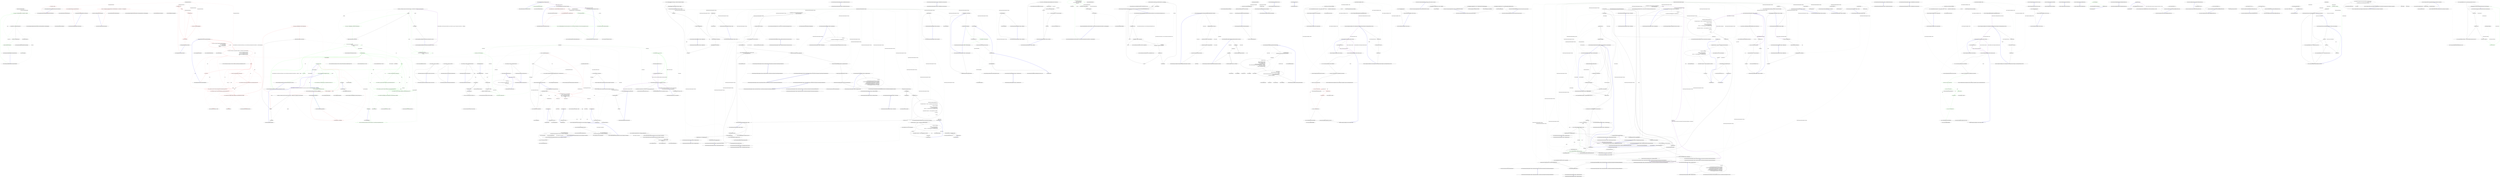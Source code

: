 digraph  {
n31 [label="Nancy.AppDomainModuleLocator", span=""];
n0 [cluster="Nancy.AppDomainModuleLocator.AppDomainModuleLocator(Nancy.IModuleActivator)", label="Entry Nancy.AppDomainModuleLocator.AppDomainModuleLocator(Nancy.IModuleActivator)", span="18-18"];
n1 [cluster="Nancy.AppDomainModuleLocator.AppDomainModuleLocator(Nancy.IModuleActivator)", color=red, community=0, label="42: this.activator = activator", span="21-21"];
n2 [cluster="Nancy.AppDomainModuleLocator.AppDomainModuleLocator(Nancy.IModuleActivator)", label="Exit Nancy.AppDomainModuleLocator.AppDomainModuleLocator(Nancy.IModuleActivator)", span="18-18"];
n3 [cluster="Nancy.AppDomainModuleLocator.GetModules()", label="Entry Nancy.AppDomainModuleLocator.GetModules()", span="25-25"];
n4 [cluster="Nancy.AppDomainModuleLocator.GetModules()", color=red, community=0, label="19: this.modules == null", span="27-27"];
n5 [cluster="Nancy.AppDomainModuleLocator.GetModules()", color=red, community=0, label="19: locker", span="29-29"];
n8 [cluster="Nancy.AppDomainModuleLocator.GetModules()", color=red, community=0, label="19: return this.modules;", span="37-37"];
n6 [cluster="Nancy.AppDomainModuleLocator.GetModules()", color=red, community=0, label="19: this.modules == null", span="31-31"];
n7 [cluster="Nancy.AppDomainModuleLocator.GetModules()", color=red, community=0, label="19: this.modules = LocateModulesInAppDomain()", span="33-33"];
n10 [cluster="Nancy.AppDomainModuleLocator.LocateModulesInAppDomain()", label="Entry Nancy.AppDomainModuleLocator.LocateModulesInAppDomain()", span="40-40"];
n9 [cluster="Nancy.AppDomainModuleLocator.GetModules()", label="Exit Nancy.AppDomainModuleLocator.GetModules()", span="25-25"];
n11 [cluster="Nancy.AppDomainModuleLocator.LocateModulesInAppDomain()", color=red, community=0, label="50: var types = from assembly in AppDomain.CurrentDomain.GetAssemblies()\r\n                from type in assembly.GetTypes()\r\n                where !type.IsAbstract\r\n                where activator.CanCreateInstance(type)\r\n                select type", span="42-46"];
n12 [cluster="Nancy.AppDomainModuleLocator.LocateModulesInAppDomain()", color=red, community=0, label="30: var metas = new Dictionary<string, IEnumerable<ModuleMeta>>(StringComparer.CurrentCultureIgnoreCase)\r\n                        {\r\n                            {''GET'', new List<ModuleMeta>(types.Count())},\r\n                            {''POST'', new List<ModuleMeta>(types.Count())},\r\n                            {''PUT'', new List<ModuleMeta>(types.Count())},\r\n                            {''DELETE'', new List<ModuleMeta>(types.Count())},\r\n                        }", span="48-54"];
n21 [cluster="System.AppDomain.GetAssemblies()", label="Entry System.AppDomain.GetAssemblies()", span="0-0"];
n22 [cluster="System.Reflection.Assembly.GetTypes()", label="Entry System.Reflection.Assembly.GetTypes()", span="0-0"];
n23 [cluster="Unk.CanCreateInstance", label="Entry Unk.CanCreateInstance", span=""];
n13 [cluster="Nancy.AppDomainModuleLocator.LocateModulesInAppDomain()", color=red, community=0, label="50: types", span="55-55"];
n24 [cluster="System.Collections.Generic.Dictionary<TKey, TValue>.Dictionary(System.Collections.Generic.IEqualityComparer<TKey>)", label="Entry System.Collections.Generic.Dictionary<TKey, TValue>.Dictionary(System.Collections.Generic.IEqualityComparer<TKey>)", span="0-0"];
n25 [cluster="System.Collections.Generic.List<T>.List(int)", label="Entry System.Collections.Generic.List<T>.List(int)", span="0-0"];
n26 [cluster="Unk.Count", label="Entry Unk.Count", span=""];
n15 [cluster="Nancy.AppDomainModuleLocator.LocateModulesInAppDomain()", color=red, community=0, label="10: ((List<ModuleMeta>)metas[''GET'']).Add(new ModuleMeta(type, module.GetRouteDescription(''GET'')))", span="58-58"];
n16 [cluster="Nancy.AppDomainModuleLocator.LocateModulesInAppDomain()", color=red, community=0, label="10: ((List<ModuleMeta>)metas[''POST'']).Add(new ModuleMeta(type, module.GetRouteDescription(''POST'')))", span="59-59"];
n17 [cluster="Nancy.AppDomainModuleLocator.LocateModulesInAppDomain()", color=red, community=0, label="10: ((List<ModuleMeta>)metas[''PUT'']).Add(new ModuleMeta(type, module.GetRouteDescription(''PUT'')))", span="60-60"];
n18 [cluster="Nancy.AppDomainModuleLocator.LocateModulesInAppDomain()", color=red, community=0, label="10: ((List<ModuleMeta>)metas[''DELETE'']).Add(new ModuleMeta(type, module.GetRouteDescription(''DELETE'')))", span="61-61"];
n19 [cluster="Nancy.AppDomainModuleLocator.LocateModulesInAppDomain()", color=red, community=0, label="50: return metas;", span="64-64"];
n14 [cluster="Nancy.AppDomainModuleLocator.LocateModulesInAppDomain()", color=red, community=0, label="2: var module = (NancyModule)Activator.CreateInstance(type)", span="57-57"];
n27 [cluster="Unk.CreateInstance", label="Entry Unk.CreateInstance", span=""];
n28 [cluster="ModuleMeta.cstr", label="Entry ModuleMeta.cstr", span=""];
n29 [cluster="Nancy.NancyModule.GetRouteDescription(string)", label="Entry Nancy.NancyModule.GetRouteDescription(string)", span="8-8"];
n30 [cluster="System.Collections.Generic.List<T>.Add(T)", label="Entry System.Collections.Generic.List<T>.Add(T)", span="0-0"];
n20 [cluster="Nancy.AppDomainModuleLocator.LocateModulesInAppDomain()", label="Exit Nancy.AppDomainModuleLocator.LocateModulesInAppDomain()", span="40-40"];
m0_12 [cluster="Nancy.DefaultModuleActivator.IsModuleType(System.Type)", file="DefaultModuleActivator.cs", label="Entry Nancy.DefaultModuleActivator.IsModuleType(System.Type)", span="22-22"];
m0_13 [cluster="Nancy.DefaultModuleActivator.IsModuleType(System.Type)", color=green, community=0, file="DefaultModuleActivator.cs", label="9: return type.IsSubclassOf(typeof(NancyModule));", span="24-24"];
m0_14 [cluster="Nancy.DefaultModuleActivator.IsModuleType(System.Type)", file="DefaultModuleActivator.cs", label="Exit Nancy.DefaultModuleActivator.IsModuleType(System.Type)", span="22-22"];
m0_0 [cluster="Nancy.DefaultModuleActivator.CreateInstance(System.Type)", file="DefaultModuleActivator.cs", label="Entry Nancy.DefaultModuleActivator.CreateInstance(System.Type)", span="6-6"];
m0_1 [cluster="Nancy.DefaultModuleActivator.CreateInstance(System.Type)", color=green, community=0, file="DefaultModuleActivator.cs", label="48: ! CanCreateInstance(moduleType)", span="8-8"];
m0_3 [cluster="Nancy.DefaultModuleActivator.CreateInstance(System.Type)", color=green, community=0, file="DefaultModuleActivator.cs", label="9: return (NancyModule) Activator.CreateInstance(moduleType);", span="13-13"];
m0_2 [cluster="Nancy.DefaultModuleActivator.CreateInstance(System.Type)", color=green, community=0, file="DefaultModuleActivator.cs", label="9: throw new InvalidOperationException(''Cannot create an instance of type {0} as it does not inherit from NancyModule or it does not have a public parameterless constructor.'');", span="10-10"];
m0_4 [cluster="Nancy.DefaultModuleActivator.CreateInstance(System.Type)", file="DefaultModuleActivator.cs", label="Exit Nancy.DefaultModuleActivator.CreateInstance(System.Type)", span="6-6"];
m0_15 [cluster="System.Type.IsSubclassOf(System.Type)", file="DefaultModuleActivator.cs", label="Entry System.Type.IsSubclassOf(System.Type)", span="0-0"];
m0_11 [cluster="System.Type.GetConstructor(System.Type[])", file="DefaultModuleActivator.cs", label="Entry System.Type.GetConstructor(System.Type[])", span="0-0"];
m0_7 [cluster="System.Activator.CreateInstance(System.Type)", file="DefaultModuleActivator.cs", label="Entry System.Activator.CreateInstance(System.Type)", span="0-0"];
m0_5 [cluster="Nancy.DefaultModuleActivator.CanCreateInstance(System.Type)", file="DefaultModuleActivator.cs", label="Entry Nancy.DefaultModuleActivator.CanCreateInstance(System.Type)", span="16-16"];
m0_8 [cluster="Nancy.DefaultModuleActivator.CanCreateInstance(System.Type)", color=red, community=0, file="DefaultModuleActivator.cs", label="9: bool hasDefaultConstructor = moduleType.GetConstructor(Type.EmptyTypes) != null", span="18-18"];
m0_9 [cluster="Nancy.DefaultModuleActivator.CanCreateInstance(System.Type)", color=red, community=0, file="DefaultModuleActivator.cs", label="9: return IsModuleType(moduleType) && hasDefaultConstructor;", span="19-19"];
m0_10 [cluster="Nancy.DefaultModuleActivator.CanCreateInstance(System.Type)", file="DefaultModuleActivator.cs", label="Exit Nancy.DefaultModuleActivator.CanCreateInstance(System.Type)", span="16-16"];
m0_6 [cluster="System.InvalidOperationException.InvalidOperationException(string)", file="DefaultModuleActivator.cs", label="Entry System.InvalidOperationException.InvalidOperationException(string)", span="0-0"];
m0_16 [file="DefaultModuleActivator.cs", label="Nancy.DefaultModuleActivator", span=""];
m1_44 [cluster="Nancy.Bootstrapper.NancyInternalConfiguration.GetTypeRegistations()", file="FakeRoute.cs", label="Entry Nancy.Bootstrapper.NancyInternalConfiguration.GetTypeRegistations()", span="123-123"];
m1_55 [cluster="Nancy.Bootstrapper.NancyBootstrapperBase<TContainer>.RegisterInstances(TContainer, System.Collections.Generic.IEnumerable<Nancy.Bootstrapper.InstanceRegistration>)", file="FakeRoute.cs", label="Entry Nancy.Bootstrapper.NancyBootstrapperBase<TContainer>.RegisterInstances(TContainer, System.Collections.Generic.IEnumerable<Nancy.Bootstrapper.InstanceRegistration>)", span="427-427"];
m1_109 [cluster="Nancy.Bootstrapper.NancyBootstrapperBase<TContainer>.RegisterInstances(TContainer, System.Collections.Generic.IEnumerable<Nancy.Bootstrapper.InstanceRegistration>)", file="FakeRoute.cs", label="Exit Nancy.Bootstrapper.NancyBootstrapperBase<TContainer>.RegisterInstances(TContainer, System.Collections.Generic.IEnumerable<Nancy.Bootstrapper.InstanceRegistration>)", span="427-427"];
m1_74 [cluster="Nancy.Bootstrapper.NancyBootstrapperBase<TContainer>.GetAllModules(Nancy.NancyContext)", file="FakeRoute.cs", label="Entry Nancy.Bootstrapper.NancyBootstrapperBase<TContainer>.GetAllModules(Nancy.NancyContext)", span="292-292"];
m1_75 [cluster="Nancy.Bootstrapper.NancyBootstrapperBase<TContainer>.GetAllModules(Nancy.NancyContext)", file="FakeRoute.cs", label="Exit Nancy.Bootstrapper.NancyBootstrapperBase<TContainer>.GetAllModules(Nancy.NancyContext)", span="292-292"];
m1_53 [cluster="Nancy.Bootstrapper.NancyBootstrapperBase<TContainer>.RegisterModules(TContainer, System.Collections.Generic.IEnumerable<Nancy.Bootstrapper.ModuleRegistration>)", file="FakeRoute.cs", label="Entry Nancy.Bootstrapper.NancyBootstrapperBase<TContainer>.RegisterModules(TContainer, System.Collections.Generic.IEnumerable<Nancy.Bootstrapper.ModuleRegistration>)", span="420-420"];
m1_108 [cluster="Nancy.Bootstrapper.NancyBootstrapperBase<TContainer>.RegisterModules(TContainer, System.Collections.Generic.IEnumerable<Nancy.Bootstrapper.ModuleRegistration>)", file="FakeRoute.cs", label="Exit Nancy.Bootstrapper.NancyBootstrapperBase<TContainer>.RegisterModules(TContainer, System.Collections.Generic.IEnumerable<Nancy.Bootstrapper.ModuleRegistration>)", span="420-420"];
m1_94 [cluster="object.GetHashCode()", file="FakeRoute.cs", label="Entry object.GetHashCode()", span="0-0"];
m1_112 [cluster="Nancy.Bootstrapper.TypeRegistration.TypeRegistration(System.Type, System.Type)", file="FakeRoute.cs", label="Entry Nancy.Bootstrapper.TypeRegistration.TypeRegistration(System.Type, System.Type)", span="14-14"];
m1_90 [cluster="object.Equals(object)", file="FakeRoute.cs", label="Entry object.Equals(object)", span="0-0"];
m1_42 [cluster="Nancy.Bootstrapper.NancyBootstrapperBase<TContainer>.RegisterBootstrapperTypes(TContainer)", file="FakeRoute.cs", label="Entry Nancy.Bootstrapper.NancyBootstrapperBase<TContainer>.RegisterBootstrapperTypes(TContainer)", span="398-398"];
m1_105 [cluster="Nancy.Bootstrapper.NancyBootstrapperBase<TContainer>.RegisterBootstrapperTypes(TContainer)", file="FakeRoute.cs", label="Exit Nancy.Bootstrapper.NancyBootstrapperBase<TContainer>.RegisterBootstrapperTypes(TContainer)", span="398-398"];
m1_13 [cluster="Nancy.Bootstrapper.ModuleRegistration.ModuleRegistration(System.Type, string)", file="FakeRoute.cs", label="Entry Nancy.Bootstrapper.ModuleRegistration.ModuleRegistration(System.Type, string)", span="11-11"];
m1_57 [cluster="Nancy.Bootstrapper.NancyBootstrapperBase<TContainer>.GetStartupTasks()", file="FakeRoute.cs", label="Entry Nancy.Bootstrapper.NancyBootstrapperBase<TContainer>.GetStartupTasks()", span="285-285"];
m1_73 [cluster="Nancy.Bootstrapper.NancyBootstrapperBase<TContainer>.GetStartupTasks()", file="FakeRoute.cs", label="Exit Nancy.Bootstrapper.NancyBootstrapperBase<TContainer>.GetStartupTasks()", span="285-285"];
m1_49 [cluster="string.Format(string, object)", file="FakeRoute.cs", label="Entry string.Format(string, object)", span="0-0"];
m1_8 [cluster="lambda expression", file="FakeRoute.cs", label="this.ActionWasInvoked = true", span="12-12"];
m1_87 [cluster="Nancy.Bootstrapper.NancyBootstrapperBase<TContainer>.Equals(object)", file="FakeRoute.cs", label="Entry Nancy.Bootstrapper.NancyBootstrapperBase<TContainer>.Equals(object)", span="325-325"];
m1_88 [cluster="Nancy.Bootstrapper.NancyBootstrapperBase<TContainer>.Equals(object)", file="FakeRoute.cs", label="return base.Equals(obj);", span="327-327"];
m1_89 [cluster="Nancy.Bootstrapper.NancyBootstrapperBase<TContainer>.Equals(object)", file="FakeRoute.cs", label="Exit Nancy.Bootstrapper.NancyBootstrapperBase<TContainer>.Equals(object)", span="325-325"];
m1_6 [cluster="Nancy.Response.Response()", file="FakeRoute.cs", label="Entry Nancy.Response.Response()", span="12-12"];
m1_54 [cluster="Nancy.Conventions.NancyConventions.GetInstanceRegistrations()", file="FakeRoute.cs", label="Entry Nancy.Conventions.NancyConventions.GetInstanceRegistrations()", span="55-55"];
m1_0 [cluster="Nancy.Bootstrapper.NancyBootstrapperBase<TContainer>.NancyBootstrapperBase()", file="FakeRoute.cs", label="Entry Nancy.Bootstrapper.NancyBootstrapperBase<TContainer>.NancyBootstrapperBase()", span="46-46"];
m1_1 [cluster="Nancy.Bootstrapper.NancyBootstrapperBase<TContainer>.NancyBootstrapperBase()", file="FakeRoute.cs", label="AppDomainAssemblyTypeScanner.LoadNancyAssemblies()", span="48-48"];
m1_2 [cluster="Nancy.Bootstrapper.NancyBootstrapperBase<TContainer>.NancyBootstrapperBase()", file="FakeRoute.cs", label="this.BeforeRequest = new BeforePipeline()", span="50-50"];
m1_7 [cluster="lambda expression", file="FakeRoute.cs", label="Entry lambda expression", span="11-14"];
m1_43 [cluster="Nancy.Bootstrapper.NancyBootstrapperBase<TContainer>.ConfigureApplicationContainer(TContainer)", file="FakeRoute.cs", label="Entry Nancy.Bootstrapper.NancyBootstrapperBase<TContainer>.ConfigureApplicationContainer(TContainer)", span="362-362"];
m1_100 [cluster="Nancy.Bootstrapper.NancyBootstrapperBase<TContainer>.ConfigureApplicationContainer(TContainer)", file="FakeRoute.cs", label="Exit Nancy.Bootstrapper.NancyBootstrapperBase<TContainer>.ConfigureApplicationContainer(TContainer)", span="362-362"];
m1_59 [cluster="Nancy.BeforePipeline.AddItemToStartOfPipeline(System.Func<Nancy.NancyContext, Nancy.Response>)", file="FakeRoute.cs", label="Entry Nancy.BeforePipeline.AddItemToStartOfPipeline(System.Func<Nancy.NancyContext, Nancy.Response>)", span="96-96"];
m1_72 [cluster="System.IO.Stream.Write(byte[], int, int)", file="FakeRoute.cs", label="Entry System.IO.Stream.Write(byte[], int, int)", span="0-0"];
m1_15 [cluster="Nancy.Bootstrapper.IModuleKeyGenerator.GetKeyForModuleType(System.Type)", file="FakeRoute.cs", label="Entry Nancy.Bootstrapper.IModuleKeyGenerator.GetKeyForModuleType(System.Type)", span="14-14"];
m1_48 [cluster="Nancy.Conventions.NancyConventions.Validate()", file="FakeRoute.cs", label="Entry Nancy.Conventions.NancyConventions.Validate()", span="37-37"];
m1_76 [cluster="Nancy.Bootstrapper.NancyBootstrapperBase<TContainer>.GetModuleByKey(string, Nancy.NancyContext)", file="FakeRoute.cs", label="Entry Nancy.Bootstrapper.NancyBootstrapperBase<TContainer>.GetModuleByKey(string, Nancy.NancyContext)", span="300-300"];
m1_77 [cluster="Nancy.Bootstrapper.NancyBootstrapperBase<TContainer>.GetModuleByKey(string, Nancy.NancyContext)", file="FakeRoute.cs", label="Exit Nancy.Bootstrapper.NancyBootstrapperBase<TContainer>.GetModuleByKey(string, Nancy.NancyContext)", span="300-300"];
m1_40 [cluster="System.InvalidOperationException.InvalidOperationException(string)", file="FakeRoute.cs", label="Entry System.InvalidOperationException.InvalidOperationException(string)", span="0-0"];
m1_124 [cluster="System.Reflection.Assembly.GetManifestResourceStream(string)", file="FakeRoute.cs", label="Entry System.Reflection.Assembly.GetManifestResourceStream(string)", span="0-0"];
m1_47 [cluster="Nancy.Bootstrapper.NancyBootstrapperBase<TContainer>.ConfigureConventions(Nancy.Conventions.NancyConventions)", file="FakeRoute.cs", label="Entry Nancy.Bootstrapper.NancyBootstrapperBase<TContainer>.ConfigureConventions(Nancy.Conventions.NancyConventions)", span="370-370"];
m1_101 [cluster="Nancy.Bootstrapper.NancyBootstrapperBase<TContainer>.ConfigureConventions(Nancy.Conventions.NancyConventions)", file="FakeRoute.cs", label="Exit Nancy.Bootstrapper.NancyBootstrapperBase<TContainer>.ConfigureConventions(Nancy.Conventions.NancyConventions)", span="370-370"];
m1_91 [cluster="Nancy.Bootstrapper.NancyBootstrapperBase<TContainer>.GetHashCode()", file="FakeRoute.cs", label="Entry Nancy.Bootstrapper.NancyBootstrapperBase<TContainer>.GetHashCode()", span="334-334"];
m1_92 [cluster="Nancy.Bootstrapper.NancyBootstrapperBase<TContainer>.GetHashCode()", file="FakeRoute.cs", label="return base.GetHashCode();", span="336-336"];
m1_93 [cluster="Nancy.Bootstrapper.NancyBootstrapperBase<TContainer>.GetHashCode()", file="FakeRoute.cs", label="Exit Nancy.Bootstrapper.NancyBootstrapperBase<TContainer>.GetHashCode()", span="334-334"];
m1_46 [cluster="System.Collections.Generic.IEnumerable<TSource>.Concat<TSource>(System.Collections.Generic.IEnumerable<TSource>)", file="FakeRoute.cs", label="Entry System.Collections.Generic.IEnumerable<TSource>.Concat<TSource>(System.Collections.Generic.IEnumerable<TSource>)", span="0-0"];
m1_95 [cluster="Nancy.Bootstrapper.NancyBootstrapperBase<TContainer>.ToString()", file="FakeRoute.cs", label="Entry Nancy.Bootstrapper.NancyBootstrapperBase<TContainer>.ToString()", span="343-343"];
m1_96 [cluster="Nancy.Bootstrapper.NancyBootstrapperBase<TContainer>.ToString()", file="FakeRoute.cs", label="return base.ToString();", span="345-345"];
m1_97 [cluster="Nancy.Bootstrapper.NancyBootstrapperBase<TContainer>.ToString()", file="FakeRoute.cs", label="Exit Nancy.Bootstrapper.NancyBootstrapperBase<TContainer>.ToString()", span="343-343"];
m1_78 [cluster="Nancy.Bootstrapper.NancyBootstrapperBase<TContainer>.GetEngine()", file="FakeRoute.cs", label="Entry Nancy.Bootstrapper.NancyBootstrapperBase<TContainer>.GetEngine()", span="306-306"];
m1_79 [cluster="Nancy.Bootstrapper.NancyBootstrapperBase<TContainer>.GetEngine()", file="FakeRoute.cs", label="!this.initialised", span="308-308"];
m1_80 [cluster="Nancy.Bootstrapper.NancyBootstrapperBase<TContainer>.GetEngine()", file="FakeRoute.cs", label="throw new InvalidOperationException(''Bootstrapper is not initialised. Call Initialise before GetEngine'');", span="310-310"];
m1_81 [cluster="Nancy.Bootstrapper.NancyBootstrapperBase<TContainer>.GetEngine()", file="FakeRoute.cs", label="var engine = this.GetEngineInternal()", span="313-313"];
m1_82 [cluster="Nancy.Bootstrapper.NancyBootstrapperBase<TContainer>.GetEngine()", file="FakeRoute.cs", label="engine.PreRequestHook = this.BeforeRequest", span="314-314"];
m1_83 [cluster="Nancy.Bootstrapper.NancyBootstrapperBase<TContainer>.GetEngine()", file="FakeRoute.cs", label="engine.PostRequestHook = this.AfterRequest", span="315-315"];
m1_84 [cluster="Nancy.Bootstrapper.NancyBootstrapperBase<TContainer>.GetEngine()", file="FakeRoute.cs", label="return engine;", span="317-317"];
m1_85 [cluster="Nancy.Bootstrapper.NancyBootstrapperBase<TContainer>.GetEngine()", file="FakeRoute.cs", label="Exit Nancy.Bootstrapper.NancyBootstrapperBase<TContainer>.GetEngine()", span="306-306"];
m1_14 [cluster="Nancy.Bootstrapper.NancyBootstrapperBase<TContainer>.GetModuleKeyGenerator()", file="FakeRoute.cs", label="Entry Nancy.Bootstrapper.NancyBootstrapperBase<TContainer>.GetModuleKeyGenerator()", span="384-384"];
m1_103 [cluster="Nancy.Bootstrapper.NancyBootstrapperBase<TContainer>.GetModuleKeyGenerator()", file="FakeRoute.cs", label="Exit Nancy.Bootstrapper.NancyBootstrapperBase<TContainer>.GetModuleKeyGenerator()", span="384-384"];
m1_16 [cluster="Nancy.Bootstrapper.NancyBootstrapperBase<TContainer>.Initialise()", file="FakeRoute.cs", label="Entry Nancy.Bootstrapper.NancyBootstrapperBase<TContainer>.Initialise()", span="216-216"];
m1_17 [cluster="Nancy.Bootstrapper.NancyBootstrapperBase<TContainer>.Initialise()", file="FakeRoute.cs", label="this.InternalConfiguration == null", span="218-218"];
m1_18 [cluster="Nancy.Bootstrapper.NancyBootstrapperBase<TContainer>.Initialise()", file="FakeRoute.cs", label="throw new InvalidOperationException(''Configuration cannot be null'');", span="220-220"];
m1_19 [cluster="Nancy.Bootstrapper.NancyBootstrapperBase<TContainer>.Initialise()", file="FakeRoute.cs", label="!this.InternalConfiguration.IsValid", span="223-223"];
m1_20 [cluster="Nancy.Bootstrapper.NancyBootstrapperBase<TContainer>.Initialise()", file="FakeRoute.cs", label="throw new InvalidOperationException(''Configuration is invalid'');", span="225-225"];
m1_21 [cluster="Nancy.Bootstrapper.NancyBootstrapperBase<TContainer>.Initialise()", file="FakeRoute.cs", label="this.ApplicationContainer = this.GetApplicationContainer()", span="228-228"];
m1_22 [cluster="Nancy.Bootstrapper.NancyBootstrapperBase<TContainer>.Initialise()", file="FakeRoute.cs", label="this.RegisterBootstrapperTypes(this.ApplicationContainer)", span="230-230"];
m1_23 [cluster="Nancy.Bootstrapper.NancyBootstrapperBase<TContainer>.Initialise()", file="FakeRoute.cs", label="this.ConfigureApplicationContainer(this.ApplicationContainer)", span="231-231"];
m1_24 [cluster="Nancy.Bootstrapper.NancyBootstrapperBase<TContainer>.Initialise()", file="FakeRoute.cs", label="var typeRegistrations = this.InternalConfiguration.GetTypeRegistations()\r\n                                        .Concat(this.GetAdditionalTypes())", span="233-234"];
m1_25 [cluster="Nancy.Bootstrapper.NancyBootstrapperBase<TContainer>.Initialise()", file="FakeRoute.cs", label="this.ConfigureConventions(this.Conventions)", span="237-237"];
m1_29 [cluster="Nancy.Bootstrapper.NancyBootstrapperBase<TContainer>.Initialise()", file="FakeRoute.cs", label="this.RegisterTypes(this.ApplicationContainer, typeRegistrations)", span="244-244"];
m1_26 [cluster="Nancy.Bootstrapper.NancyBootstrapperBase<TContainer>.Initialise()", file="FakeRoute.cs", label="var conventionValidationResult = this.Conventions.Validate()", span="238-238"];
m1_27 [cluster="Nancy.Bootstrapper.NancyBootstrapperBase<TContainer>.Initialise()", file="FakeRoute.cs", label="!conventionValidationResult.Item1", span="239-239"];
m1_28 [cluster="Nancy.Bootstrapper.NancyBootstrapperBase<TContainer>.Initialise()", file="FakeRoute.cs", label="throw new InvalidOperationException(string.Format(''Conventions are invalid:\n\n{0}'', conventionValidationResult.Item2));", span="241-241"];
m1_30 [cluster="Nancy.Bootstrapper.NancyBootstrapperBase<TContainer>.Initialise()", file="FakeRoute.cs", label="this.RegisterCollectionTypes(this.ApplicationContainer, this.GetApplicationCollections())", span="245-245"];
m1_31 [cluster="Nancy.Bootstrapper.NancyBootstrapperBase<TContainer>.Initialise()", file="FakeRoute.cs", label="this.RegisterModules(this.ApplicationContainer, this.Modules)", span="246-246"];
m1_32 [cluster="Nancy.Bootstrapper.NancyBootstrapperBase<TContainer>.Initialise()", file="FakeRoute.cs", label="this.RegisterInstances(this.ApplicationContainer, this.Conventions.GetInstanceRegistrations())", span="247-247"];
m1_33 [cluster="Nancy.Bootstrapper.NancyBootstrapperBase<TContainer>.Initialise()", file="FakeRoute.cs", label="this.InitialiseInternal(this.ApplicationContainer)", span="249-249"];
m1_34 [cluster="Nancy.Bootstrapper.NancyBootstrapperBase<TContainer>.Initialise()", file="FakeRoute.cs", label="this.GetStartupTasks()", span="251-251"];
m1_35 [cluster="Nancy.Bootstrapper.NancyBootstrapperBase<TContainer>.Initialise()", file="FakeRoute.cs", label="startupTask.Initialize()", span="253-253"];
m1_36 [cluster="Nancy.Bootstrapper.NancyBootstrapperBase<TContainer>.Initialise()", file="FakeRoute.cs", label="this.DefaultFavIcon != null", span="256-256"];
m1_37 [cluster="Nancy.Bootstrapper.NancyBootstrapperBase<TContainer>.Initialise()", file="FakeRoute.cs", label="this.BeforeRequest.AddItemToStartOfPipeline(ctx =>\r\n                    {\r\n                        if (String.Equals(ctx.Request.Uri, ''/favicon.ico'', StringComparison.InvariantCultureIgnoreCase))\r\n                        {\r\n                            var response = new Response\r\n                                {\r\n                                    ContentType = ''image/vnd.microsoft.icon'',\r\n                                    StatusCode = HttpStatusCode.OK,\r\n                                    Contents = s => s.Write(this.defaultFavIcon, 0, this.defaultFavIcon.Length)\r\n                                };\r\n\r\n                            response.Headers[''Cache-Control''] = ''public, max-age=604800, must-revalidate'';\r\n\r\n                            return response;\r\n                        }\r\n\r\n                        return null;\r\n                    })", span="258-275"];
m1_38 [cluster="Nancy.Bootstrapper.NancyBootstrapperBase<TContainer>.Initialise()", file="FakeRoute.cs", label="this.initialised = true", span="278-278"];
m1_39 [cluster="Nancy.Bootstrapper.NancyBootstrapperBase<TContainer>.Initialise()", file="FakeRoute.cs", label="Exit Nancy.Bootstrapper.NancyBootstrapperBase<TContainer>.Initialise()", span="216-216"];
m1_125 [cluster="System.IO.Stream.Read(byte[], int, int)", file="FakeRoute.cs", label="Entry System.IO.Stream.Read(byte[], int, int)", span="0-0"];
m1_56 [cluster="Nancy.Bootstrapper.NancyBootstrapperBase<TContainer>.InitialiseInternal(TContainer)", file="FakeRoute.cs", label="Entry Nancy.Bootstrapper.NancyBootstrapperBase<TContainer>.InitialiseInternal(TContainer)", span="354-354"];
m1_99 [cluster="Nancy.Bootstrapper.NancyBootstrapperBase<TContainer>.InitialiseInternal(TContainer)", file="FakeRoute.cs", label="Exit Nancy.Bootstrapper.NancyBootstrapperBase<TContainer>.InitialiseInternal(TContainer)", span="354-354"];
m1_10 [cluster="lambda expression", file="FakeRoute.cs", label="Exit lambda expression", span="11-14"];
m1_11 [cluster="lambda expression", file="FakeRoute.cs", label="Nancy.Tests.Fakes.FakeRoute", span=""];
m1_12 [cluster="lambda expression", file="FakeRoute.cs", label="Exit lambda expression", span="119-119"];
m1_60 [cluster="lambda expression", file="FakeRoute.cs", label="Entry lambda expression", span="258-275"];
m1_61 [cluster="lambda expression", file="FakeRoute.cs", label="String.Equals(ctx.Request.Uri, ''/favicon.ico'', StringComparison.InvariantCultureIgnoreCase)", span="260-260"];
m1_62 [cluster="lambda expression", file="FakeRoute.cs", label="var response = new Response\r\n                                {\r\n                                    ContentType = ''image/vnd.microsoft.icon'',\r\n                                    StatusCode = HttpStatusCode.OK,\r\n                                    Contents = s => s.Write(this.defaultFavIcon, 0, this.defaultFavIcon.Length)\r\n                                }", span="262-267"];
m1_65 [cluster="lambda expression", file="FakeRoute.cs", label="return null;", span="274-274"];
m1_63 [cluster="lambda expression", file="FakeRoute.cs", label="response.Headers[''Cache-Control''] = ''public, max-age=604800, must-revalidate''", span="269-269"];
m1_70 [cluster="lambda expression", file="FakeRoute.cs", label="s.Write(this.defaultFavIcon, 0, this.defaultFavIcon.Length)", span="266-266"];
m1_64 [cluster="lambda expression", file="FakeRoute.cs", label="return response;", span="271-271"];
m1_66 [cluster="lambda expression", file="FakeRoute.cs", label="Exit lambda expression", span="258-275"];
m1_69 [cluster="lambda expression", file="FakeRoute.cs", label="Entry lambda expression", span="266-266"];
m1_71 [cluster="lambda expression", file="FakeRoute.cs", label="Exit lambda expression", span="266-266"];
m1_4 [cluster="Nancy.Bootstrapper.NancyBootstrapperBase<TContainer>.NancyBootstrapperBase()", color=green, community=0, file="FakeRoute.cs", label="17: this.conventions = new NancyConventions()", span="53-53"];
m1_3 [cluster="Nancy.Bootstrapper.NancyBootstrapperBase<TContainer>.NancyBootstrapperBase()", file="FakeRoute.cs", label="this.AfterRequest = new AfterPipeline()", span="51-51"];
m1_5 [cluster="Nancy.Bootstrapper.NancyBootstrapperBase<TContainer>.NancyBootstrapperBase()", file="FakeRoute.cs", label="Exit Nancy.Bootstrapper.NancyBootstrapperBase<TContainer>.NancyBootstrapperBase()", span="46-46"];
m1_9 [cluster="Nancy.Conventions.NancyConventions.NancyConventions()", file="FakeRoute.cs", label="Entry Nancy.Conventions.NancyConventions.NancyConventions()", span="23-23"];
m1_58 [cluster="Nancy.Bootstrapper.IStartup.Initialize()", file="FakeRoute.cs", label="Entry Nancy.Bootstrapper.IStartup.Initialize()", span="10-10"];
m1_67 [cluster="string.Equals(string, string, System.StringComparison)", file="FakeRoute.cs", label="Entry string.Equals(string, string, System.StringComparison)", span="0-0"];
m1_45 [cluster="Nancy.Bootstrapper.NancyBootstrapperBase<TContainer>.GetAdditionalTypes()", file="FakeRoute.cs", label="Entry Nancy.Bootstrapper.NancyBootstrapperBase<TContainer>.GetAdditionalTypes()", span="434-434"];
m1_110 [cluster="Nancy.Bootstrapper.NancyBootstrapperBase<TContainer>.GetAdditionalTypes()", file="FakeRoute.cs", label="return new[]\r\n                {\r\n                    new TypeRegistration(typeof(IRootPathProvider), this.RootPathProvider),   \r\n                };", span="436-439"];
m1_111 [cluster="Nancy.Bootstrapper.NancyBootstrapperBase<TContainer>.GetAdditionalTypes()", file="FakeRoute.cs", label="Exit Nancy.Bootstrapper.NancyBootstrapperBase<TContainer>.GetAdditionalTypes()", span="434-434"];
m1_52 [cluster="Nancy.Bootstrapper.NancyBootstrapperBase<TContainer>.RegisterCollectionTypes(TContainer, System.Collections.Generic.IEnumerable<Nancy.Bootstrapper.CollectionTypeRegistration>)", file="FakeRoute.cs", label="Entry Nancy.Bootstrapper.NancyBootstrapperBase<TContainer>.RegisterCollectionTypes(TContainer, System.Collections.Generic.IEnumerable<Nancy.Bootstrapper.CollectionTypeRegistration>)", span="413-413"];
m1_107 [cluster="Nancy.Bootstrapper.NancyBootstrapperBase<TContainer>.RegisterCollectionTypes(TContainer, System.Collections.Generic.IEnumerable<Nancy.Bootstrapper.CollectionTypeRegistration>)", file="FakeRoute.cs", label="Exit Nancy.Bootstrapper.NancyBootstrapperBase<TContainer>.RegisterCollectionTypes(TContainer, System.Collections.Generic.IEnumerable<Nancy.Bootstrapper.CollectionTypeRegistration>)", span="413-413"];
m1_41 [cluster="Nancy.Bootstrapper.NancyBootstrapperBase<TContainer>.GetApplicationContainer()", file="FakeRoute.cs", label="Entry Nancy.Bootstrapper.NancyBootstrapperBase<TContainer>.GetApplicationContainer()", span="390-390"];
m1_104 [cluster="Nancy.Bootstrapper.NancyBootstrapperBase<TContainer>.GetApplicationContainer()", file="FakeRoute.cs", label="Exit Nancy.Bootstrapper.NancyBootstrapperBase<TContainer>.GetApplicationContainer()", span="390-390"];
m1_51 [cluster="Nancy.Bootstrapper.NancyBootstrapperBase<TContainer>.GetApplicationCollections()", file="FakeRoute.cs", label="Entry Nancy.Bootstrapper.NancyBootstrapperBase<TContainer>.GetApplicationCollections()", span="447-447"];
m1_113 [cluster="Nancy.Bootstrapper.NancyBootstrapperBase<TContainer>.GetApplicationCollections()", file="FakeRoute.cs", label="return new[]\r\n                {\r\n                    new CollectionTypeRegistration(typeof(IViewEngine), this.ViewEngines),\r\n                    new CollectionTypeRegistration(typeof(IViewLocationProvider), this.ViewLocationProviders),\r\n                    new CollectionTypeRegistration(typeof(IModelBinder), this.ModelBinders),\r\n                    new CollectionTypeRegistration(typeof(ITypeConverter), this.TypeConverters),\r\n                    new CollectionTypeRegistration(typeof(IBodyDeserializer), this.BodyDeserializers),\r\n                    new CollectionTypeRegistration(typeof(IStartup), this.StartupTasks), \r\n                };", span="449-457"];
m1_114 [cluster="Nancy.Bootstrapper.NancyBootstrapperBase<TContainer>.GetApplicationCollections()", file="FakeRoute.cs", label="Exit Nancy.Bootstrapper.NancyBootstrapperBase<TContainer>.GetApplicationCollections()", span="447-447"];
m1_115 [cluster="Nancy.Bootstrapper.CollectionTypeRegistration.CollectionTypeRegistration(System.Type, System.Collections.Generic.IEnumerable<System.Type>)", file="FakeRoute.cs", label="Entry Nancy.Bootstrapper.CollectionTypeRegistration.CollectionTypeRegistration(System.Type, System.Collections.Generic.IEnumerable<System.Type>)", span="19-19"];
m1_50 [cluster="Nancy.Bootstrapper.NancyBootstrapperBase<TContainer>.RegisterTypes(TContainer, System.Collections.Generic.IEnumerable<Nancy.Bootstrapper.TypeRegistration>)", file="FakeRoute.cs", label="Entry Nancy.Bootstrapper.NancyBootstrapperBase<TContainer>.RegisterTypes(TContainer, System.Collections.Generic.IEnumerable<Nancy.Bootstrapper.TypeRegistration>)", span="405-405"];
m1_106 [cluster="Nancy.Bootstrapper.NancyBootstrapperBase<TContainer>.RegisterTypes(TContainer, System.Collections.Generic.IEnumerable<Nancy.Bootstrapper.TypeRegistration>)", file="FakeRoute.cs", label="Exit Nancy.Bootstrapper.NancyBootstrapperBase<TContainer>.RegisterTypes(TContainer, System.Collections.Generic.IEnumerable<Nancy.Bootstrapper.TypeRegistration>)", span="405-405"];
m1_68 [cluster="Nancy.Response.Response()", file="FakeRoute.cs", label="Entry Nancy.Response.Response()", span="15-15"];
m1_86 [cluster="Nancy.Bootstrapper.NancyBootstrapperBase<TContainer>.GetEngineInternal()", file="FakeRoute.cs", label="Entry Nancy.Bootstrapper.NancyBootstrapperBase<TContainer>.GetEngineInternal()", span="378-378"];
m1_102 [cluster="Nancy.Bootstrapper.NancyBootstrapperBase<TContainer>.GetEngineInternal()", file="FakeRoute.cs", label="Exit Nancy.Bootstrapper.NancyBootstrapperBase<TContainer>.GetEngineInternal()", span="378-378"];
m1_116 [cluster="Nancy.Bootstrapper.NancyBootstrapperBase<TContainer>.LoadFavIcon()", file="FakeRoute.cs", label="Entry Nancy.Bootstrapper.NancyBootstrapperBase<TContainer>.LoadFavIcon()", span="465-465"];
m1_117 [cluster="Nancy.Bootstrapper.NancyBootstrapperBase<TContainer>.LoadFavIcon()", file="FakeRoute.cs", label="var resourceStream = typeof(INancyEngine).Assembly.GetManifestResourceStream(''Nancy.favicon.ico'')", span="467-467"];
m1_118 [cluster="Nancy.Bootstrapper.NancyBootstrapperBase<TContainer>.LoadFavIcon()", file="FakeRoute.cs", label="resourceStream == null", span="468-468"];
m1_120 [cluster="Nancy.Bootstrapper.NancyBootstrapperBase<TContainer>.LoadFavIcon()", file="FakeRoute.cs", label="var result = new byte[resourceStream.Length]", span="473-473"];
m1_121 [cluster="Nancy.Bootstrapper.NancyBootstrapperBase<TContainer>.LoadFavIcon()", file="FakeRoute.cs", label="resourceStream.Read(result, 0, (int)resourceStream.Length)", span="474-474"];
m1_119 [cluster="Nancy.Bootstrapper.NancyBootstrapperBase<TContainer>.LoadFavIcon()", file="FakeRoute.cs", label="return null;", span="470-470"];
m1_122 [cluster="Nancy.Bootstrapper.NancyBootstrapperBase<TContainer>.LoadFavIcon()", file="FakeRoute.cs", label="return result;", span="476-476"];
m1_123 [cluster="Nancy.Bootstrapper.NancyBootstrapperBase<TContainer>.LoadFavIcon()", file="FakeRoute.cs", label="Exit Nancy.Bootstrapper.NancyBootstrapperBase<TContainer>.LoadFavIcon()", span="465-465"];
m1_98 [cluster="object.ToString()", file="FakeRoute.cs", label="Entry object.ToString()", span="0-0"];
m1_126 [file="FakeRoute.cs", label="Nancy.Bootstrapper.NancyBootstrapperBase<TContainer>", span=""];
m2_6 [cluster="Unk.First", file="FakeRouteResolver.cs", label="Entry Unk.First", span=""];
m2_7 [cluster="Nancy.Tests.Fakes.FakeRoute.FakeRoute()", file="FakeRouteResolver.cs", label="Entry Nancy.Tests.Fakes.FakeRoute.FakeRoute()", span="8-8"];
m2_0 [cluster="Nancy.Tests.Fakes.FakeRouteResolver.GetRoute(Nancy.IRequest, System.Collections.Generic.IEnumerable<Nancy.ModuleMeta>, Nancy.INancyApplication)", file="FakeRouteResolver.cs", label="Entry Nancy.Tests.Fakes.FakeRouteResolver.GetRoute(Nancy.IRequest, System.Collections.Generic.IEnumerable<Nancy.ModuleMeta>, Nancy.INancyApplication)", span="8-8"];
m2_1 [cluster="Nancy.Tests.Fakes.FakeRouteResolver.GetRoute(Nancy.IRequest, System.Collections.Generic.IEnumerable<Nancy.ModuleMeta>, Nancy.INancyApplication)", color=green, community=0, file="FakeRouteResolver.cs", label="37: var description = (from m in meta\r\n                               from d in m.RouteDescriptions\r\n                               where d.ModulePath + d.Path == request.Uri\r\n                               select d).First()", span="12-15"];
m2_2 [cluster="Nancy.Tests.Fakes.FakeRouteResolver.GetRoute(Nancy.IRequest, System.Collections.Generic.IEnumerable<Nancy.ModuleMeta>, Nancy.INancyApplication)", file="FakeRouteResolver.cs", label="this.ModulePath = description.ModulePath", span="17-17"];
m2_3 [cluster="Nancy.Tests.Fakes.FakeRouteResolver.GetRoute(Nancy.IRequest, System.Collections.Generic.IEnumerable<Nancy.ModuleMeta>, Nancy.INancyApplication)", file="FakeRouteResolver.cs", label="this.Path = description.Path", span="18-18"];
m2_4 [cluster="Nancy.Tests.Fakes.FakeRouteResolver.GetRoute(Nancy.IRequest, System.Collections.Generic.IEnumerable<Nancy.ModuleMeta>, Nancy.INancyApplication)", file="FakeRouteResolver.cs", label="return new FakeRoute();", span="20-20"];
m2_5 [cluster="Nancy.Tests.Fakes.FakeRouteResolver.GetRoute(Nancy.IRequest, System.Collections.Generic.IEnumerable<Nancy.ModuleMeta>, Nancy.INancyApplication)", file="FakeRouteResolver.cs", label="Exit Nancy.Tests.Fakes.FakeRouteResolver.GetRoute(Nancy.IRequest, System.Collections.Generic.IEnumerable<Nancy.ModuleMeta>, Nancy.INancyApplication)", span="8-8"];
m2_8 [file="FakeRouteResolver.cs", label="Nancy.Tests.Fakes.FakeRouteResolver", span=""];
m3_38 [cluster="long.TryParse(string, System.Globalization.NumberStyles, System.IFormatProvider, out long)", file="HeadResponseFixture.cs", label="Entry long.TryParse(string, System.Globalization.NumberStyles, System.IFormatProvider, out long)", span="0-0"];
m3_9 [cluster="Nancy.INancyEngine.HandleRequest(Nancy.Request)", file="HeadResponseFixture.cs", label="Entry Nancy.INancyEngine.HandleRequest(Nancy.Request)", span="21-21"];
m3_15 [cluster="Unk.ToDictionary", file="HeadResponseFixture.cs", label="Entry Unk.ToDictionary", span=""];
m3_10 [cluster="Nancy.Hosting.Aspnet.NancyHandler.SetNancyResponseToHttpResponse(HttpContextBase, Nancy.Response)", file="HeadResponseFixture.cs", label="Entry Nancy.Hosting.Aspnet.NancyHandler.SetNancyResponseToHttpResponse(HttpContextBase, Nancy.Response)", span="82-82"];
m3_39 [cluster="Nancy.Hosting.Aspnet.NancyHandler.SetNancyResponseToHttpResponse(HttpContextBase, Nancy.Response)", file="HeadResponseFixture.cs", label="SetHttpResponseHeaders(context, response)", span="84-84"];
m3_40 [cluster="Nancy.Hosting.Aspnet.NancyHandler.SetNancyResponseToHttpResponse(HttpContextBase, Nancy.Response)", file="HeadResponseFixture.cs", label="context.Response.ContentType = response.ContentType", span="86-86"];
m3_41 [cluster="Nancy.Hosting.Aspnet.NancyHandler.SetNancyResponseToHttpResponse(HttpContextBase, Nancy.Response)", file="HeadResponseFixture.cs", label="context.Response.StatusCode = (int)response.StatusCode", span="87-87"];
m3_42 [cluster="Nancy.Hosting.Aspnet.NancyHandler.SetNancyResponseToHttpResponse(HttpContextBase, Nancy.Response)", file="HeadResponseFixture.cs", label="response.Contents.Invoke(context.Response.OutputStream)", span="88-88"];
m3_43 [cluster="Nancy.Hosting.Aspnet.NancyHandler.SetNancyResponseToHttpResponse(HttpContextBase, Nancy.Response)", file="HeadResponseFixture.cs", label="Exit Nancy.Hosting.Aspnet.NancyHandler.SetNancyResponseToHttpResponse(HttpContextBase, Nancy.Response)", span="82-82"];
m3_21 [cluster="Unk.ToUpperInvariant", file="HeadResponseFixture.cs", label="Entry Unk.ToUpperInvariant", span=""];
m3_20 [cluster="Request.cstr", file="HeadResponseFixture.cs", label="Entry Request.cstr", span=""];
m3_22 [cluster="Unk.FromStream", file="HeadResponseFixture.cs", label="Entry Unk.FromStream", span=""];
m3_17 [cluster="Nancy.Url.Url()", file="HeadResponseFixture.cs", label="Entry Nancy.Url.Url()", span="16-16"];
m3_8 [cluster="Nancy.Hosting.Aspnet.NancyHandler.CreateNancyRequest(HttpContextBase)", file="HeadResponseFixture.cs", label="Entry Nancy.Hosting.Aspnet.NancyHandler.CreateNancyRequest(HttpContextBase)", span="29-29"];
m3_11 [cluster="Nancy.Hosting.Aspnet.NancyHandler.CreateNancyRequest(HttpContextBase)", file="HeadResponseFixture.cs", label="var expectedRequestLength =\r\n                GetExpectedRequestLength(context.Request.Headers.ToDictionary())", span="31-32"];
m3_12 [cluster="Nancy.Hosting.Aspnet.NancyHandler.CreateNancyRequest(HttpContextBase)", file="HeadResponseFixture.cs", label="var nancyUrl = new Url\r\n                               {\r\n                                   Scheme = context.Request.Url.Scheme,\r\n                                   HostName = context.Request.Url.Host,\r\n                                   Port = context.Request.Url.Port,\r\n                                   BasePath = context.Request.ApplicationPath.TrimEnd('/'),\r\n                                   Path = context.Request.AppRelativeCurrentExecutionFilePath.Replace(''~'', string.Empty),\r\n                                   Query = context.Request.Url.Query,\r\n                                   Fragment = context.Request.Url.Fragment,\r\n                               }", span="34-43"];
m3_13 [cluster="Nancy.Hosting.Aspnet.NancyHandler.CreateNancyRequest(HttpContextBase)", file="HeadResponseFixture.cs", label="return new Request(\r\n                context.Request.HttpMethod.ToUpperInvariant(),\r\n                nancyUrl,\r\n                RequestStream.FromStream(context.Request.InputStream, expectedRequestLength, true),\r\n                context.Request.Headers.ToDictionary(),\r\n                context.Request.UserHostAddress);", span="45-50"];
m3_14 [cluster="Nancy.Hosting.Aspnet.NancyHandler.CreateNancyRequest(HttpContextBase)", file="HeadResponseFixture.cs", label="Exit Nancy.Hosting.Aspnet.NancyHandler.CreateNancyRequest(HttpContextBase)", span="29-29"];
m3_23 [cluster="Nancy.Hosting.Aspnet.NancyHandler.GetExpectedRequestLength(System.Collections.Generic.IDictionary<string, System.Collections.Generic.IEnumerable<string>>)", file="HeadResponseFixture.cs", label="Entry Nancy.Hosting.Aspnet.NancyHandler.GetExpectedRequestLength(System.Collections.Generic.IDictionary<string, System.Collections.Generic.IEnumerable<string>>)", span="53-53"];
m3_24 [cluster="Nancy.Hosting.Aspnet.NancyHandler.GetExpectedRequestLength(System.Collections.Generic.IDictionary<string, System.Collections.Generic.IEnumerable<string>>)", file="HeadResponseFixture.cs", label="incomingHeaders == null", span="55-55"];
m3_26 [cluster="Nancy.Hosting.Aspnet.NancyHandler.GetExpectedRequestLength(System.Collections.Generic.IDictionary<string, System.Collections.Generic.IEnumerable<string>>)", file="HeadResponseFixture.cs", label="!incomingHeaders.ContainsKey(''Content-Length'')", span="60-60"];
m3_28 [cluster="Nancy.Hosting.Aspnet.NancyHandler.GetExpectedRequestLength(System.Collections.Generic.IDictionary<string, System.Collections.Generic.IEnumerable<string>>)", file="HeadResponseFixture.cs", label="var headerValue =\r\n                incomingHeaders[''Content-Length''].SingleOrDefault()", span="65-66"];
m3_25 [cluster="Nancy.Hosting.Aspnet.NancyHandler.GetExpectedRequestLength(System.Collections.Generic.IDictionary<string, System.Collections.Generic.IEnumerable<string>>)", file="HeadResponseFixture.cs", label="return 0;", span="57-57"];
m3_27 [cluster="Nancy.Hosting.Aspnet.NancyHandler.GetExpectedRequestLength(System.Collections.Generic.IDictionary<string, System.Collections.Generic.IEnumerable<string>>)", file="HeadResponseFixture.cs", label="return 0;", span="62-62"];
m3_29 [cluster="Nancy.Hosting.Aspnet.NancyHandler.GetExpectedRequestLength(System.Collections.Generic.IDictionary<string, System.Collections.Generic.IEnumerable<string>>)", file="HeadResponseFixture.cs", label="headerValue == null", span="68-68"];
m3_32 [cluster="Nancy.Hosting.Aspnet.NancyHandler.GetExpectedRequestLength(System.Collections.Generic.IDictionary<string, System.Collections.Generic.IEnumerable<string>>)", file="HeadResponseFixture.cs", label="!long.TryParse(headerValue, NumberStyles.Any, CultureInfo.InvariantCulture, out contentLength)", span="74-74"];
m3_30 [cluster="Nancy.Hosting.Aspnet.NancyHandler.GetExpectedRequestLength(System.Collections.Generic.IDictionary<string, System.Collections.Generic.IEnumerable<string>>)", file="HeadResponseFixture.cs", label="return 0;", span="70-70"];
m3_31 [cluster="Nancy.Hosting.Aspnet.NancyHandler.GetExpectedRequestLength(System.Collections.Generic.IDictionary<string, System.Collections.Generic.IEnumerable<string>>)", file="HeadResponseFixture.cs", label="long contentLength", span="73-73"];
m3_33 [cluster="Nancy.Hosting.Aspnet.NancyHandler.GetExpectedRequestLength(System.Collections.Generic.IDictionary<string, System.Collections.Generic.IEnumerable<string>>)", file="HeadResponseFixture.cs", label="return 0;", span="76-76"];
m3_34 [cluster="Nancy.Hosting.Aspnet.NancyHandler.GetExpectedRequestLength(System.Collections.Generic.IDictionary<string, System.Collections.Generic.IEnumerable<string>>)", file="HeadResponseFixture.cs", label="return contentLength;", span="79-79"];
m3_35 [cluster="Nancy.Hosting.Aspnet.NancyHandler.GetExpectedRequestLength(System.Collections.Generic.IDictionary<string, System.Collections.Generic.IEnumerable<string>>)", file="HeadResponseFixture.cs", label="Exit Nancy.Hosting.Aspnet.NancyHandler.GetExpectedRequestLength(System.Collections.Generic.IDictionary<string, System.Collections.Generic.IEnumerable<string>>)", span="53-53"];
m3_44 [cluster="Nancy.Hosting.Aspnet.NancyHandler.SetHttpResponseHeaders(HttpContextBase, Nancy.Response)", file="HeadResponseFixture.cs", label="Entry Nancy.Hosting.Aspnet.NancyHandler.SetHttpResponseHeaders(HttpContextBase, Nancy.Response)", span="91-91"];
m3_46 [cluster="Nancy.Hosting.Aspnet.NancyHandler.SetHttpResponseHeaders(HttpContextBase, Nancy.Response)", file="HeadResponseFixture.cs", label="response.Headers", span="93-93"];
m3_47 [cluster="Nancy.Hosting.Aspnet.NancyHandler.SetHttpResponseHeaders(HttpContextBase, Nancy.Response)", file="HeadResponseFixture.cs", label="context.Response.AddHeader(header.Key, header.Value)", span="95-95"];
m3_48 [cluster="Nancy.Hosting.Aspnet.NancyHandler.SetHttpResponseHeaders(HttpContextBase, Nancy.Response)", file="HeadResponseFixture.cs", label="response.Cookies", span="98-98"];
m3_49 [cluster="Nancy.Hosting.Aspnet.NancyHandler.SetHttpResponseHeaders(HttpContextBase, Nancy.Response)", file="HeadResponseFixture.cs", label="context.Response.AddHeader(''Set-Cookie'', cookie.ToString())", span="100-100"];
m3_50 [cluster="Nancy.Hosting.Aspnet.NancyHandler.SetHttpResponseHeaders(HttpContextBase, Nancy.Response)", file="HeadResponseFixture.cs", label="Exit Nancy.Hosting.Aspnet.NancyHandler.SetHttpResponseHeaders(HttpContextBase, Nancy.Response)", span="91-91"];
m3_37 [cluster="System.Collections.Generic.IEnumerable<TSource>.SingleOrDefault<TSource>()", file="HeadResponseFixture.cs", label="Entry System.Collections.Generic.IEnumerable<TSource>.SingleOrDefault<TSource>()", span="0-0"];
m3_51 [cluster="Unk.AddHeader", file="HeadResponseFixture.cs", label="Entry Unk.AddHeader", span=""];
m3_3 [cluster="Nancy.Hosting.Aspnet.NancyHandler.ProcessRequest(HttpContextBase)", file="HeadResponseFixture.cs", label="Entry Nancy.Hosting.Aspnet.NancyHandler.ProcessRequest(HttpContextBase)", span="19-19"];
m3_4 [cluster="Nancy.Hosting.Aspnet.NancyHandler.ProcessRequest(HttpContextBase)", file="HeadResponseFixture.cs", label="var request = CreateNancyRequest(context)", span="21-21"];
m3_6 [cluster="Nancy.Hosting.Aspnet.NancyHandler.ProcessRequest(HttpContextBase)", file="HeadResponseFixture.cs", label="SetNancyResponseToHttpResponse(context, nancyContext.Response)", span="25-25"];
m3_5 [cluster="Nancy.Hosting.Aspnet.NancyHandler.ProcessRequest(HttpContextBase)", file="HeadResponseFixture.cs", label="var nancyContext = this.engine.HandleRequest(request)", span="23-23"];
m3_7 [cluster="Nancy.Hosting.Aspnet.NancyHandler.ProcessRequest(HttpContextBase)", file="HeadResponseFixture.cs", label="Exit Nancy.Hosting.Aspnet.NancyHandler.ProcessRequest(HttpContextBase)", span="19-19"];
m3_45 [cluster="Unk.Invoke", file="HeadResponseFixture.cs", label="Entry Unk.Invoke", span=""];
m3_16 [cluster="Unk.GetExpectedRequestLength", file="HeadResponseFixture.cs", label="Entry Unk.GetExpectedRequestLength", span=""];
m3_36 [cluster="System.Collections.Generic.IDictionary<TKey, TValue>.ContainsKey(TKey)", file="HeadResponseFixture.cs", label="Entry System.Collections.Generic.IDictionary<TKey, TValue>.ContainsKey(TKey)", span="0-0"];
m3_0 [cluster="Nancy.Hosting.Aspnet.NancyHandler.NancyHandler(Nancy.INancyEngine)", file="HeadResponseFixture.cs", label="Entry Nancy.Hosting.Aspnet.NancyHandler.NancyHandler(Nancy.INancyEngine)", span="14-14"];
m3_1 [cluster="Nancy.Hosting.Aspnet.NancyHandler.NancyHandler(Nancy.INancyEngine)", file="HeadResponseFixture.cs", label="this.engine = engine", span="16-16"];
m3_2 [cluster="Nancy.Hosting.Aspnet.NancyHandler.NancyHandler(Nancy.INancyEngine)", file="HeadResponseFixture.cs", label="Exit Nancy.Hosting.Aspnet.NancyHandler.NancyHandler(Nancy.INancyEngine)", span="14-14"];
m3_19 [cluster="Unk.Replace", file="HeadResponseFixture.cs", label="Entry Unk.Replace", span=""];
m3_18 [cluster="Unk.TrimEnd", file="HeadResponseFixture.cs", label="Entry Unk.TrimEnd", span=""];
m3_52 [cluster="object.ToString()", file="HeadResponseFixture.cs", label="Entry object.ToString()", span="0-0"];
m3_53 [file="HeadResponseFixture.cs", label="Nancy.Hosting.Aspnet.NancyHandler", span=""];
m4_0 [cluster="Nancy.INancyApplication.GetTemplateProcessor(string)", file="INancyApplication.cs", label="Entry Nancy.INancyApplication.GetTemplateProcessor(string)", span="7-7"];
m4_1 [cluster="Nancy.INancyApplication.GetTemplateProcessor(string)", file="INancyApplication.cs", label="Exit Nancy.INancyApplication.GetTemplateProcessor(string)", span="7-7"];
m5_0 [cluster="Nancy.Routing.IRoute.Invoke()", file="IRoute.cs", label="Entry Nancy.Routing.IRoute.Invoke()", span="12-12"];
m5_1 [cluster="Nancy.Routing.IRoute.Invoke()", file="IRoute.cs", label="Exit Nancy.Routing.IRoute.Invoke()", span="12-12"];
m6_32 [cluster="Nancy.ViewEngines.IRenderContext.GetCsrfToken()", file="MainModule.cs", label="Entry Nancy.ViewEngines.IRenderContext.GetCsrfToken()", span="44-44"];
m6_22 [cluster="System.IO.StreamReader.StreamReader(System.IO.Stream)", file="MainModule.cs", label="Entry System.IO.StreamReader.StreamReader(System.IO.Stream)", span="0-0"];
m6_19 [cluster="Nancy.ViewEngines.Razor.RazorViewEngine.RenderView(Nancy.ViewEngines.ViewLocationResult, dynamic, Nancy.ViewEngines.IRenderContext)", file="MainModule.cs", label="Entry Nancy.ViewEngines.Razor.RazorViewEngine.RenderView(Nancy.ViewEngines.ViewLocationResult, dynamic, Nancy.ViewEngines.IRenderContext)", span="72-72"];
m6_33 [cluster="string.Format(string, object, object)", file="MainModule.cs", label="Entry string.Format(string, object, object)", span="0-0"];
m6_0 [cluster="Nancy.ViewEngines.Razor.HtmlHelpers<TModel>.HtmlHelpers(Nancy.ViewEngines.Razor.RazorViewEngine, Nancy.ViewEngines.IRenderContext, TModel)", file="MainModule.cs", label="Entry Nancy.ViewEngines.Razor.HtmlHelpers<TModel>.HtmlHelpers(Nancy.ViewEngines.Razor.RazorViewEngine, Nancy.ViewEngines.IRenderContext, TModel)", span="21-21"];
m6_1 [cluster="Nancy.ViewEngines.Razor.HtmlHelpers<TModel>.HtmlHelpers(Nancy.ViewEngines.Razor.RazorViewEngine, Nancy.ViewEngines.IRenderContext, TModel)", file="MainModule.cs", label="this.engine = engine", span="23-23"];
m6_2 [cluster="Nancy.ViewEngines.Razor.HtmlHelpers<TModel>.HtmlHelpers(Nancy.ViewEngines.Razor.RazorViewEngine, Nancy.ViewEngines.IRenderContext, TModel)", file="MainModule.cs", label="this.renderContext = renderContext", span="24-24"];
m6_3 [cluster="Nancy.ViewEngines.Razor.HtmlHelpers<TModel>.HtmlHelpers(Nancy.ViewEngines.Razor.RazorViewEngine, Nancy.ViewEngines.IRenderContext, TModel)", file="MainModule.cs", label="this.model = model", span="25-25"];
m6_4 [cluster="Nancy.ViewEngines.Razor.HtmlHelpers<TModel>.HtmlHelpers(Nancy.ViewEngines.Razor.RazorViewEngine, Nancy.ViewEngines.IRenderContext, TModel)", file="MainModule.cs", label="Exit Nancy.ViewEngines.Razor.HtmlHelpers<TModel>.HtmlHelpers(Nancy.ViewEngines.Razor.RazorViewEngine, Nancy.ViewEngines.IRenderContext, TModel)", span="21-21"];
m6_28 [cluster="Nancy.ViewEngines.Razor.HtmlHelpers<TModel>.AntiForgeryToken()", file="MainModule.cs", label="Entry Nancy.ViewEngines.Razor.HtmlHelpers<TModel>.AntiForgeryToken()", span="72-72"];
m6_29 [cluster="Nancy.ViewEngines.Razor.HtmlHelpers<TModel>.AntiForgeryToken()", file="MainModule.cs", label="var tokenKeyValue = this.renderContext.GetCsrfToken()", span="74-74"];
m6_30 [cluster="Nancy.ViewEngines.Razor.HtmlHelpers<TModel>.AntiForgeryToken()", file="MainModule.cs", label="return new NonEncodedHtmlString(String.Format(''<input type=\''hidden\'' name=\''{0}\'' value=\''{1}\''/>'', tokenKeyValue.Key, tokenKeyValue.Value));", span="76-76"];
m6_31 [cluster="Nancy.ViewEngines.Razor.HtmlHelpers<TModel>.AntiForgeryToken()", file="MainModule.cs", label="Exit Nancy.ViewEngines.Razor.HtmlHelpers<TModel>.AntiForgeryToken()", span="72-72"];
m6_23 [cluster="Nancy.ViewEngines.Razor.NonEncodedHtmlString.NonEncodedHtmlString(string)", file="MainModule.cs", label="Entry Nancy.ViewEngines.Razor.NonEncodedHtmlString.NonEncodedHtmlString(string)", span="13-13"];
m6_24 [cluster="System.IO.StreamReader.ReadToEnd()", file="MainModule.cs", label="Entry System.IO.StreamReader.ReadToEnd()", span="0-0"];
m6_5 [cluster="Nancy.ViewEngines.Razor.HtmlHelpers<TModel>.Partial(string)", file="MainModule.cs", label="Entry Nancy.ViewEngines.Razor.HtmlHelpers<TModel>.Partial(string)", span="32-32"];
m6_6 [cluster="Nancy.ViewEngines.Razor.HtmlHelpers<TModel>.Partial(string)", file="MainModule.cs", label="return this.Partial(viewName, null);", span="34-34"];
m6_7 [cluster="Nancy.ViewEngines.Razor.HtmlHelpers<TModel>.Partial(string)", file="MainModule.cs", label="Exit Nancy.ViewEngines.Razor.HtmlHelpers<TModel>.Partial(string)", span="32-32"];
m6_8 [cluster="Nancy.ViewEngines.Razor.HtmlHelpers<TModel>.Partial(string, dynamic)", file="MainModule.cs", label="Entry Nancy.ViewEngines.Razor.HtmlHelpers<TModel>.Partial(string, dynamic)", span="42-42"];
m6_9 [cluster="Nancy.ViewEngines.Razor.HtmlHelpers<TModel>.Partial(string, dynamic)", file="MainModule.cs", label="var view = this.renderContext.LocateView(viewName, modelForPartial)", span="44-44"];
m6_10 [cluster="Nancy.ViewEngines.Razor.HtmlHelpers<TModel>.Partial(string, dynamic)", file="MainModule.cs", label="var response = this.engine.RenderView(view, modelForPartial, this.renderContext)", span="46-46"];
m6_11 [cluster="Nancy.ViewEngines.Razor.HtmlHelpers<TModel>.Partial(string, dynamic)", file="MainModule.cs", label="Action<Stream> action = response.Contents", span="47-47"];
m6_12 [cluster="Nancy.ViewEngines.Razor.HtmlHelpers<TModel>.Partial(string, dynamic)", color=red, community=0, file="MainModule.cs", label="44: var mem = new MemoryStream()", span="48-48"];
m6_13 [cluster="Nancy.ViewEngines.Razor.HtmlHelpers<TModel>.Partial(string, dynamic)", color=red, community=0, file="MainModule.cs", label="23: action.Invoke(mem)", span="50-50"];
m6_14 [cluster="Nancy.ViewEngines.Razor.HtmlHelpers<TModel>.Partial(string, dynamic)", color=red, community=0, file="MainModule.cs", label="29: mem.Position = 0", span="51-51"];
m6_15 [cluster="Nancy.ViewEngines.Razor.HtmlHelpers<TModel>.Partial(string, dynamic)", file="MainModule.cs", label="var reader = new StreamReader(mem)", span="53-53"];
m6_16 [cluster="Nancy.ViewEngines.Razor.HtmlHelpers<TModel>.Partial(string, dynamic)", file="MainModule.cs", label="return new NonEncodedHtmlString(reader.ReadToEnd());", span="55-55"];
m6_17 [cluster="Nancy.ViewEngines.Razor.HtmlHelpers<TModel>.Partial(string, dynamic)", file="MainModule.cs", label="Exit Nancy.ViewEngines.Razor.HtmlHelpers<TModel>.Partial(string, dynamic)", span="42-42"];
m6_21 [cluster="System.Action<T>.Invoke(T)", file="MainModule.cs", label="Entry System.Action<T>.Invoke(T)", span="0-0"];
m6_18 [cluster="Nancy.ViewEngines.IRenderContext.LocateView(string, dynamic)", file="MainModule.cs", label="Entry Nancy.ViewEngines.IRenderContext.LocateView(string, dynamic)", span="36-36"];
m6_25 [cluster="Nancy.ViewEngines.Razor.HtmlHelpers<TModel>.Raw(string)", file="MainModule.cs", label="Entry Nancy.ViewEngines.Razor.HtmlHelpers<TModel>.Raw(string)", span="63-63"];
m6_26 [cluster="Nancy.ViewEngines.Razor.HtmlHelpers<TModel>.Raw(string)", file="MainModule.cs", label="return new NonEncodedHtmlString(text);", span="65-65"];
m6_27 [cluster="Nancy.ViewEngines.Razor.HtmlHelpers<TModel>.Raw(string)", file="MainModule.cs", label="Exit Nancy.ViewEngines.Razor.HtmlHelpers<TModel>.Raw(string)", span="63-63"];
m6_20 [cluster="System.IO.MemoryStream.MemoryStream()", file="MainModule.cs", label="Entry System.IO.MemoryStream.MemoryStream()", span="0-0"];
m6_34 [file="MainModule.cs", label="Nancy.ViewEngines.Razor.HtmlHelpers<TModel>", span=""];
m7_25 [cluster="Nancy.NancyApplication.LoadModules(System.Collections.Generic.IEnumerable<System.Type>)", color=green, community=0, file="NancyApplication.cs", label="29: var types = from type in allTypes                                                \r\n                        where activator.CanCreateInstance(type)\r\n                        select type", span="52-54"];
m7_3 [cluster="Nancy.NancyApplication.NancyApplication(Nancy.IModuleActivator)", color=green, community=0, file="NancyApplication.cs", label="28: this.activator = activator", span="19-19"];
m7_12 [cluster="Unk.LoadModules", color=red, community=0, file="NancyApplication.cs", label="39: Entry Unk.LoadModules", span=""];
m7_13 [cluster="Nancy.NancyApplication.LoadTemplates()", file="NancyApplication.cs", label="var templates = new Dictionary<string, Func<string, object, Action<Stream>>>(registries.Count(), StringComparer.CurrentCultureIgnoreCase)", span="34-34"];
m7_14 [cluster="Nancy.NancyApplication.LoadTemplates()", file="NancyApplication.cs", label=registries, span="35-35"];
m7_16 [cluster="Nancy.NancyApplication.LoadTemplates()", file="NancyApplication.cs", label="templates.Add(registry.Extension, registry.Executor)", span="38-38"];
m7_17 [cluster="Nancy.NancyApplication.LoadTemplates()", file="NancyApplication.cs", label="return templates;", span="40-40"];
m7_15 [cluster="Nancy.NancyApplication.LoadTemplates()", color=red, community=0, file="NancyApplication.cs", label="49: var registry = (IViewEngineRegistry) Activator.CreateInstance(type)", span="37-37"];
m7_18 [cluster="Nancy.NancyApplication.LoadTemplates()", file="NancyApplication.cs", label="Exit Nancy.NancyApplication.LoadTemplates()", span="27-27"];
m7_2 [cluster="Nancy.NancyApplication.NancyApplication()", file="NancyApplication.cs", label="Exit Nancy.NancyApplication.NancyApplication()", span="12-12"];
m7_4 [cluster="Nancy.NancyApplication.GetTemplateProcessor(string)", color=green, community=0, file="NancyApplication.cs", label="17: Entry Nancy.NancyApplication.GetTemplateProcessor(string)", span="17-17"];
m7_5 [cluster="Nancy.NancyApplication.GetTemplateProcessor(string)", color=green, community=0, file="NancyApplication.cs", label="17: return this.templateProcessors.ContainsKey(extension) ? this.templateProcessors[extension] : null;", span="19-19"];
m7_6 [cluster="Nancy.NancyApplication.GetTemplateProcessor(string)", color=green, community=0, file="NancyApplication.cs", label="17: Exit Nancy.NancyApplication.GetTemplateProcessor(string)", span="17-17"];
m7_7 [cluster="System.Collections.Generic.IDictionary<TKey, TValue>.ContainsKey(TKey)", file="NancyApplication.cs", label="Entry System.Collections.Generic.IDictionary<TKey, TValue>.ContainsKey(TKey)", span="0-0"];
m7_51 [cluster="System.Type.IsAssignableFrom(System.Type)", file="NancyApplication.cs", label="Entry System.Type.IsAssignableFrom(System.Type)", span="0-0"];
m7_41 [cluster="Nancy.NancyModule.GetRouteDescription(string)", file="NancyApplication.cs", label="Entry Nancy.NancyModule.GetRouteDescription(string)", span="8-8"];
m7_11 [cluster="Nancy.ViewEngines.StaticViewEngineExtension.Static(Nancy.IViewEngine, string)", file="NancyApplication.cs", label="Entry Nancy.ViewEngines.StaticViewEngineExtension.Static(Nancy.IViewEngine, string)", span="8-8"];
m7_36 [cluster="System.Collections.Generic.Dictionary<TKey, TValue>.Dictionary(System.Collections.Generic.IEqualityComparer<TKey>)", file="NancyApplication.cs", label="Entry System.Collections.Generic.Dictionary<TKey, TValue>.Dictionary(System.Collections.Generic.IEqualityComparer<TKey>)", span="0-0"];
m7_43 [cluster="Nancy.NancyApplication.LoadTemplates(System.Collections.Generic.IEnumerable<System.Type>)", file="NancyApplication.cs", label="Entry Nancy.NancyApplication.LoadTemplates(System.Collections.Generic.IEnumerable<System.Type>)", span="75-75"];
m7_44 [cluster="Nancy.NancyApplication.LoadTemplates(System.Collections.Generic.IEnumerable<System.Type>)", color=green, community=0, file="NancyApplication.cs", label="36: var registries = from type in types                             \r\n                             where typeof (IViewEngineRegistry).IsAssignableFrom(type)\r\n                             select type", span="77-79"];
m7_45 [cluster="Nancy.NancyApplication.LoadTemplates(System.Collections.Generic.IEnumerable<System.Type>)", file="NancyApplication.cs", label="var templates = new Dictionary<string, Func<string, object, Action<Stream>>>(registries.Count(), StringComparer.CurrentCultureIgnoreCase)", span="81-81"];
m7_46 [cluster="Nancy.NancyApplication.LoadTemplates(System.Collections.Generic.IEnumerable<System.Type>)", file="NancyApplication.cs", label=registries, span="82-82"];
m7_47 [cluster="Nancy.NancyApplication.LoadTemplates(System.Collections.Generic.IEnumerable<System.Type>)", color=green, community=0, file="NancyApplication.cs", label="36: var registry = (IViewEngineRegistry) System.Activator.CreateInstance(type)", span="84-84"];
m7_48 [cluster="Nancy.NancyApplication.LoadTemplates(System.Collections.Generic.IEnumerable<System.Type>)", file="NancyApplication.cs", label="templates.Add(registry.Extension, registry.Executor)", span="85-85"];
m7_49 [cluster="Nancy.NancyApplication.LoadTemplates(System.Collections.Generic.IEnumerable<System.Type>)", file="NancyApplication.cs", label="return templates;", span="87-87"];
m7_50 [cluster="Nancy.NancyApplication.LoadTemplates(System.Collections.Generic.IEnumerable<System.Type>)", file="NancyApplication.cs", label="Exit Nancy.NancyApplication.LoadTemplates(System.Collections.Generic.IEnumerable<System.Type>)", span="75-75"];
m7_24 [cluster="Nancy.NancyApplication.LoadModules(System.Collections.Generic.IEnumerable<System.Type>)", file="NancyApplication.cs", label="Entry Nancy.NancyApplication.LoadModules(System.Collections.Generic.IEnumerable<System.Type>)", span="50-50"];
m7_26 [cluster="Nancy.NancyApplication.LoadModules(System.Collections.Generic.IEnumerable<System.Type>)", color=green, community=0, file="NancyApplication.cs", label="48: Nancy.NancyApplication", span=""];
m7_27 [cluster="Nancy.NancyApplication.LoadModules(System.Collections.Generic.IEnumerable<System.Type>)", color=green, community=0, file="NancyApplication.cs", label="5: types", span="63-63"];
m7_29 [cluster="Nancy.NancyApplication.LoadModules(System.Collections.Generic.IEnumerable<System.Type>)", color=green, community=0, file="NancyApplication.cs", label="2: ((List<ModuleMeta>)metas[''GET'']).Add(new ModuleMeta(type, module.GetRouteDescription(''GET'')))", span="66-66"];
m7_30 [cluster="Nancy.NancyApplication.LoadModules(System.Collections.Generic.IEnumerable<System.Type>)", color=green, community=0, file="NancyApplication.cs", label="39: ((List<ModuleMeta>)metas[''POST'']).Add(new ModuleMeta(type, module.GetRouteDescription(''POST'')))", span="67-67"];
m7_31 [cluster="Nancy.NancyApplication.LoadModules(System.Collections.Generic.IEnumerable<System.Type>)", color=green, community=0, file="NancyApplication.cs", label="2: ((List<ModuleMeta>)metas[''PUT'']).Add(new ModuleMeta(type, module.GetRouteDescription(''PUT'')))", span="68-68"];
m7_32 [cluster="Nancy.NancyApplication.LoadModules(System.Collections.Generic.IEnumerable<System.Type>)", color=green, community=0, file="NancyApplication.cs", label="2: ((List<ModuleMeta>)metas[''DELETE'']).Add(new ModuleMeta(type, module.GetRouteDescription(''DELETE'')))", span="69-69"];
m7_33 [cluster="Nancy.NancyApplication.LoadModules(System.Collections.Generic.IEnumerable<System.Type>)", color=green, community=0, file="NancyApplication.cs", label="5: return metas;", span="72-72"];
m7_28 [cluster="Nancy.NancyApplication.LoadModules(System.Collections.Generic.IEnumerable<System.Type>)", color=green, community=0, file="NancyApplication.cs", label="21: var module = (NancyModule)Activator.CreateInstance(type)", span="65-65"];
m7_34 [cluster="Nancy.NancyApplication.LoadModules(System.Collections.Generic.IEnumerable<System.Type>)", file="NancyApplication.cs", label="Exit Nancy.NancyApplication.LoadModules(System.Collections.Generic.IEnumerable<System.Type>)", span="50-50"];
m7_35 [cluster="Nancy.IModuleActivator.CanCreateInstance(System.Type)", file="NancyApplication.cs", label="Entry Nancy.IModuleActivator.CanCreateInstance(System.Type)", span="21-21"];
m7_21 [cluster="Unk.IsAssignableFrom", file="NancyApplication.cs", label="Entry Unk.IsAssignableFrom", span=""];
m7_22 [cluster="System.Collections.Generic.Dictionary<TKey, TValue>.Dictionary(int, System.Collections.Generic.IEqualityComparer<TKey>)", color=green, community=0, file="NancyApplication.cs", label="39: Entry System.Collections.Generic.Dictionary<TKey, TValue>.Dictionary(int, System.Collections.Generic.IEqualityComparer<TKey>)", span="0-0"];
m7_23 [cluster="Unk.Count", file="NancyApplication.cs", label="Entry Unk.Count", span=""];
m7_0 [cluster="Nancy.NancyApplication.NancyApplication()", file="NancyApplication.cs", label="Entry Nancy.NancyApplication.NancyApplication()", span="12-12"];
m7_1 [cluster="Nancy.NancyApplication.NancyApplication()", color=red, community=0, file="NancyApplication.cs", label="17: this.templateProcessors = LoadTemplates()", span="14-14"];
m7_8 [cluster="lambda expression", file="NancyApplication.cs", label="Entry lambda expression", span="24-24"];
m7_9 [cluster="lambda expression", file="NancyApplication.cs", label="StaticViewEngineExtension.Static(null, path)", span="24-24"];
m7_10 [cluster="Unk.ToList", file="NancyApplication.cs", label="Entry Unk.ToList", span=""];
m7_19 [cluster="System.AppDomain.GetAssemblies()", file="NancyApplication.cs", label="Entry System.AppDomain.GetAssemblies()", span="0-0"];
m7_40 [cluster="ModuleMeta.cstr", file="NancyApplication.cs", label="Entry ModuleMeta.cstr", span=""];
m7_37 [cluster="System.Collections.Generic.List<T>.List(int)", file="NancyApplication.cs", label="Entry System.Collections.Generic.List<T>.List(int)", span="0-0"];
m7_42 [cluster="System.Collections.Generic.List<T>.Add(T)", file="NancyApplication.cs", label="Entry System.Collections.Generic.List<T>.Add(T)", span="0-0"];
m7_20 [cluster="System.Reflection.Assembly.GetTypes()", file="NancyApplication.cs", label="Entry System.Reflection.Assembly.GetTypes()", span="0-0"];
m8_0 [cluster="Nancy.Tests.Unit.Hosting.NancyApplicationFixture.Should_return_null_for_an_unknown_view_extension()", file="NancyApplicationFixture.cs", label="Entry Nancy.Tests.Unit.Hosting.NancyApplicationFixture.Should_return_null_for_an_unknown_view_extension()", span="9-9"];
m8_1 [cluster="Nancy.Tests.Unit.Hosting.NancyApplicationFixture.Should_return_null_for_an_unknown_view_extension()", file="NancyApplicationFixture.cs", label="new NancyApplication().GetTemplateProcessor(''.unknown'').ShouldBeNull()", span="11-11"];
m8_2 [cluster="Nancy.Tests.Unit.Hosting.NancyApplicationFixture.Should_return_null_for_an_unknown_view_extension()", file="NancyApplicationFixture.cs", label="Exit Nancy.Tests.Unit.Hosting.NancyApplicationFixture.Should_return_null_for_an_unknown_view_extension()", span="9-9"];
m8_5 [cluster="object.ShouldBeNull()", file="NancyApplicationFixture.cs", label="Entry object.ShouldBeNull()", span="80-80"];
m8_3 [cluster="Nancy.NancyApplication.NancyApplication()", file="NancyApplicationFixture.cs", label="Entry Nancy.NancyApplication.NancyApplication()", span="12-12"];
m8_10 [cluster="Nancy.Tests.Unit.Hosting.NancyApplicationFixture.Should_be_case_intensitive_about_view_extensions()", file="NancyApplicationFixture.cs", label="Entry Nancy.Tests.Unit.Hosting.NancyApplicationFixture.Should_be_case_intensitive_about_view_extensions()", span="22-22"];
m8_11 [cluster="Nancy.Tests.Unit.Hosting.NancyApplicationFixture.Should_be_case_intensitive_about_view_extensions()", file="NancyApplicationFixture.cs", label="new NancyApplication().GetTemplateProcessor(''.LetO2'').ShouldBeSameAs(FakeViewEngineRegistry.Executor)", span="24-24"];
m8_12 [cluster="Nancy.Tests.Unit.Hosting.NancyApplicationFixture.Should_be_case_intensitive_about_view_extensions()", file="NancyApplicationFixture.cs", label="Exit Nancy.Tests.Unit.Hosting.NancyApplicationFixture.Should_be_case_intensitive_about_view_extensions()", span="22-22"];
m8_9 [cluster="object.ShouldBeSameAs(object)", file="NancyApplicationFixture.cs", label="Entry object.ShouldBeSameAs(object)", span="75-75"];
m8_4 [cluster="Nancy.NancyApplication.GetTemplateProcessor(string)", file="NancyApplicationFixture.cs", label="Entry Nancy.NancyApplication.GetTemplateProcessor(string)", span="17-17"];
m8_6 [cluster="Nancy.Tests.Unit.Hosting.NancyApplicationFixture.Should_return_the_processor_for_a_given_extension()", file="NancyApplicationFixture.cs", label="Entry Nancy.Tests.Unit.Hosting.NancyApplicationFixture.Should_return_the_processor_for_a_given_extension()", span="16-16"];
m8_7 [cluster="Nancy.Tests.Unit.Hosting.NancyApplicationFixture.Should_return_the_processor_for_a_given_extension()", file="NancyApplicationFixture.cs", label="new NancyApplication().GetTemplateProcessor(''.leto2'').ShouldBeSameAs(FakeViewEngineRegistry.Executor)", span="18-18"];
m8_8 [cluster="Nancy.Tests.Unit.Hosting.NancyApplicationFixture.Should_return_the_processor_for_a_given_extension()", file="NancyApplicationFixture.cs", label="Exit Nancy.Tests.Unit.Hosting.NancyApplicationFixture.Should_return_the_processor_for_a_given_extension()", span="16-16"];
m9_44 [cluster="Nancy.Bootstrapper.NancyInternalConfiguration.GetTypeRegistations()", file="NancyEngine.cs", label="Entry Nancy.Bootstrapper.NancyInternalConfiguration.GetTypeRegistations()", span="123-123"];
m9_55 [cluster="Nancy.Bootstrapper.NancyBootstrapperBase<TContainer>.RegisterInstances(TContainer, System.Collections.Generic.IEnumerable<Nancy.Bootstrapper.InstanceRegistration>)", file="NancyEngine.cs", label="Entry Nancy.Bootstrapper.NancyBootstrapperBase<TContainer>.RegisterInstances(TContainer, System.Collections.Generic.IEnumerable<Nancy.Bootstrapper.InstanceRegistration>)", span="427-427"];
m9_109 [cluster="Nancy.Bootstrapper.NancyBootstrapperBase<TContainer>.RegisterInstances(TContainer, System.Collections.Generic.IEnumerable<Nancy.Bootstrapper.InstanceRegistration>)", file="NancyEngine.cs", label="Exit Nancy.Bootstrapper.NancyBootstrapperBase<TContainer>.RegisterInstances(TContainer, System.Collections.Generic.IEnumerable<Nancy.Bootstrapper.InstanceRegistration>)", span="427-427"];
m9_74 [cluster="Nancy.Bootstrapper.NancyBootstrapperBase<TContainer>.GetAllModules(Nancy.NancyContext)", file="NancyEngine.cs", label="Entry Nancy.Bootstrapper.NancyBootstrapperBase<TContainer>.GetAllModules(Nancy.NancyContext)", span="292-292"];
m9_75 [cluster="Nancy.Bootstrapper.NancyBootstrapperBase<TContainer>.GetAllModules(Nancy.NancyContext)", file="NancyEngine.cs", label="Exit Nancy.Bootstrapper.NancyBootstrapperBase<TContainer>.GetAllModules(Nancy.NancyContext)", span="292-292"];
m9_53 [cluster="Nancy.Bootstrapper.NancyBootstrapperBase<TContainer>.RegisterModules(TContainer, System.Collections.Generic.IEnumerable<Nancy.Bootstrapper.ModuleRegistration>)", file="NancyEngine.cs", label="Entry Nancy.Bootstrapper.NancyBootstrapperBase<TContainer>.RegisterModules(TContainer, System.Collections.Generic.IEnumerable<Nancy.Bootstrapper.ModuleRegistration>)", span="420-420"];
m9_108 [cluster="Nancy.Bootstrapper.NancyBootstrapperBase<TContainer>.RegisterModules(TContainer, System.Collections.Generic.IEnumerable<Nancy.Bootstrapper.ModuleRegistration>)", file="NancyEngine.cs", label="Exit Nancy.Bootstrapper.NancyBootstrapperBase<TContainer>.RegisterModules(TContainer, System.Collections.Generic.IEnumerable<Nancy.Bootstrapper.ModuleRegistration>)", span="420-420"];
m9_94 [cluster="object.GetHashCode()", file="NancyEngine.cs", label="Entry object.GetHashCode()", span="0-0"];
m9_112 [cluster="Nancy.Bootstrapper.TypeRegistration.TypeRegistration(System.Type, System.Type)", file="NancyEngine.cs", label="Entry Nancy.Bootstrapper.TypeRegistration.TypeRegistration(System.Type, System.Type)", span="14-14"];
m9_90 [cluster="object.Equals(object)", file="NancyEngine.cs", label="Entry object.Equals(object)", span="0-0"];
m9_11 [cluster="lambda expression", file="NancyEngine.cs", label="new ModuleRegistration(t, this.GetModuleKeyGenerator().GetKeyForModuleType(t))", span="119-119"];
m9_42 [cluster="Nancy.Bootstrapper.NancyBootstrapperBase<TContainer>.RegisterBootstrapperTypes(TContainer)", file="NancyEngine.cs", label="Entry Nancy.Bootstrapper.NancyBootstrapperBase<TContainer>.RegisterBootstrapperTypes(TContainer)", span="398-398"];
m9_105 [cluster="Nancy.Bootstrapper.NancyBootstrapperBase<TContainer>.RegisterBootstrapperTypes(TContainer)", file="NancyEngine.cs", label="Exit Nancy.Bootstrapper.NancyBootstrapperBase<TContainer>.RegisterBootstrapperTypes(TContainer)", span="398-398"];
m9_13 [cluster="Nancy.NancyEngine.HandleRequest(Nancy.IRequest)", file="NancyEngine.cs", label="request == null", span="46-46"];
m9_57 [cluster="Nancy.Bootstrapper.NancyBootstrapperBase<TContainer>.GetStartupTasks()", file="NancyEngine.cs", label="Entry Nancy.Bootstrapper.NancyBootstrapperBase<TContainer>.GetStartupTasks()", span="285-285"];
m9_73 [cluster="Nancy.Bootstrapper.NancyBootstrapperBase<TContainer>.GetStartupTasks()", file="NancyEngine.cs", label="Exit Nancy.Bootstrapper.NancyBootstrapperBase<TContainer>.GetStartupTasks()", span="285-285"];
m9_34 [cluster="Nancy.Bootstrapper.NancyBootstrapperBase<TContainer>.Initialise()", file="NancyEngine.cs", label="this.GetStartupTasks()", span="251-251"];
m9_49 [cluster="string.Format(string, object)", file="NancyEngine.cs", label="Entry string.Format(string, object)", span="0-0"];
m9_8 [cluster="Nancy.NancyEngine.NancyEngine(Nancy.INancyModuleLocator, Nancy.Routing.IRouteResolver, Nancy.INancyApplication)", file="NancyEngine.cs", label="this.resolver = resolver", span="35-35"];
m9_87 [cluster="Nancy.Bootstrapper.NancyBootstrapperBase<TContainer>.Equals(object)", file="NancyEngine.cs", label="Entry Nancy.Bootstrapper.NancyBootstrapperBase<TContainer>.Equals(object)", span="325-325"];
m9_88 [cluster="Nancy.Bootstrapper.NancyBootstrapperBase<TContainer>.Equals(object)", file="NancyEngine.cs", label="return base.Equals(obj);", span="327-327"];
m9_89 [cluster="Nancy.Bootstrapper.NancyBootstrapperBase<TContainer>.Equals(object)", file="NancyEngine.cs", label="Exit Nancy.Bootstrapper.NancyBootstrapperBase<TContainer>.Equals(object)", span="325-325"];
m9_6 [cluster="Nancy.NancyEngine.NancyEngine(Nancy.INancyModuleLocator, Nancy.Routing.IRouteResolver, Nancy.INancyApplication)", file="NancyEngine.cs", label="throw new ArgumentNullException(''application'', ''The application parameter cannot be null.'');", span="31-31"];
m9_54 [cluster="Nancy.Conventions.NancyConventions.GetInstanceRegistrations()", file="NancyEngine.cs", label="Entry Nancy.Conventions.NancyConventions.GetInstanceRegistrations()", span="55-55"];
m9_7 [cluster="Nancy.NancyEngine.NancyEngine(Nancy.INancyModuleLocator, Nancy.Routing.IRouteResolver, Nancy.INancyApplication)", file="NancyEngine.cs", label="this.locator = locator", span="34-34"];
m9_43 [cluster="Nancy.Bootstrapper.NancyBootstrapperBase<TContainer>.ConfigureApplicationContainer(TContainer)", file="NancyEngine.cs", label="Entry Nancy.Bootstrapper.NancyBootstrapperBase<TContainer>.ConfigureApplicationContainer(TContainer)", span="362-362"];
m9_100 [cluster="Nancy.Bootstrapper.NancyBootstrapperBase<TContainer>.ConfigureApplicationContainer(TContainer)", file="NancyEngine.cs", label="Exit Nancy.Bootstrapper.NancyBootstrapperBase<TContainer>.ConfigureApplicationContainer(TContainer)", span="362-362"];
m9_32 [cluster="Nancy.Bootstrapper.NancyBootstrapperBase<TContainer>.Initialise()", file="NancyEngine.cs", label="this.RegisterInstances(this.ApplicationContainer, this.Conventions.GetInstanceRegistrations())", span="247-247"];
m9_59 [cluster="Nancy.BeforePipeline.AddItemToStartOfPipeline(System.Func<Nancy.NancyContext, Nancy.Response>)", file="NancyEngine.cs", label="Entry Nancy.BeforePipeline.AddItemToStartOfPipeline(System.Func<Nancy.NancyContext, Nancy.Response>)", span="96-96"];
m9_30 [cluster="Nancy.Bootstrapper.NancyBootstrapperBase<TContainer>.Initialise()", file="NancyEngine.cs", label="this.RegisterCollectionTypes(this.ApplicationContainer, this.GetApplicationCollections())", span="245-245"];
m9_29 [cluster="Nancy.Bootstrapper.NancyBootstrapperBase<TContainer>.Initialise()", file="NancyEngine.cs", label="this.RegisterTypes(this.ApplicationContainer, typeRegistrations)", span="244-244"];
m9_72 [cluster="System.IO.Stream.Write(byte[], int, int)", file="NancyEngine.cs", label="Entry System.IO.Stream.Write(byte[], int, int)", span="0-0"];
m9_15 [cluster="Nancy.NancyEngine.HandleRequest(Nancy.IRequest)", file="NancyEngine.cs", label="var modules = this.locator.GetModules()", span="51-51"];
m9_48 [cluster="Nancy.Conventions.NancyConventions.Validate()", file="NancyEngine.cs", label="Entry Nancy.Conventions.NancyConventions.Validate()", span="37-37"];
m9_33 [cluster="Nancy.Bootstrapper.NancyBootstrapperBase<TContainer>.Initialise()", file="NancyEngine.cs", label="this.InitialiseInternal(this.ApplicationContainer)", span="249-249"];
m9_76 [cluster="Nancy.Bootstrapper.NancyBootstrapperBase<TContainer>.GetModuleByKey(string, Nancy.NancyContext)", file="NancyEngine.cs", label="Entry Nancy.Bootstrapper.NancyBootstrapperBase<TContainer>.GetModuleByKey(string, Nancy.NancyContext)", span="300-300"];
m9_77 [cluster="Nancy.Bootstrapper.NancyBootstrapperBase<TContainer>.GetModuleByKey(string, Nancy.NancyContext)", file="NancyEngine.cs", label="Exit Nancy.Bootstrapper.NancyBootstrapperBase<TContainer>.GetModuleByKey(string, Nancy.NancyContext)", span="300-300"];
m9_40 [cluster="System.InvalidOperationException.InvalidOperationException(string)", file="NancyEngine.cs", label="Entry System.InvalidOperationException.InvalidOperationException(string)", span="0-0"];
m9_124 [cluster="System.Reflection.Assembly.GetManifestResourceStream(string)", file="NancyEngine.cs", label="Entry System.Reflection.Assembly.GetManifestResourceStream(string)", span="0-0"];
m9_12 [cluster="lambda expression", file="NancyEngine.cs", label="Exit lambda expression", span="119-119"];
m9_18 [cluster="Nancy.Bootstrapper.NancyBootstrapperBase<TContainer>.Initialise()", color=green, community=0, file="NancyEngine.cs", label="8: throw new InvalidOperationException(''Configuration cannot be null'');", span="220-220"];
m9_17 [cluster="Nancy.Bootstrapper.NancyBootstrapperBase<TContainer>.Initialise()", file="NancyEngine.cs", label="this.InternalConfiguration == null", span="218-218"];
m9_19 [cluster="Nancy.Bootstrapper.NancyBootstrapperBase<TContainer>.Initialise()", file="NancyEngine.cs", label="!this.InternalConfiguration.IsValid", span="223-223"];
m9_20 [cluster="Nancy.Bootstrapper.NancyBootstrapperBase<TContainer>.Initialise()", file="NancyEngine.cs", label="throw new InvalidOperationException(''Configuration is invalid'');", span="225-225"];
m9_16 [cluster="Nancy.Bootstrapper.NancyBootstrapperBase<TContainer>.Initialise()", file="NancyEngine.cs", label="Entry Nancy.Bootstrapper.NancyBootstrapperBase<TContainer>.Initialise()", span="216-216"];
m9_21 [cluster="Nancy.Bootstrapper.NancyBootstrapperBase<TContainer>.Initialise()", file="NancyEngine.cs", label="this.ApplicationContainer = this.GetApplicationContainer()", span="228-228"];
m9_26 [cluster="Nancy.Bootstrapper.NancyBootstrapperBase<TContainer>.Initialise()", file="NancyEngine.cs", label="var conventionValidationResult = this.Conventions.Validate()", span="238-238"];
m9_23 [cluster="Nancy.Bootstrapper.NancyBootstrapperBase<TContainer>.Initialise()", file="NancyEngine.cs", label="this.ConfigureApplicationContainer(this.ApplicationContainer)", span="231-231"];
m9_22 [cluster="Nancy.Bootstrapper.NancyBootstrapperBase<TContainer>.Initialise()", file="NancyEngine.cs", label="this.RegisterBootstrapperTypes(this.ApplicationContainer)", span="230-230"];
m9_24 [cluster="Nancy.Bootstrapper.NancyBootstrapperBase<TContainer>.Initialise()", file="NancyEngine.cs", label="var typeRegistrations = this.InternalConfiguration.GetTypeRegistations()\r\n                                        .Concat(this.GetAdditionalTypes())", span="233-234"];
m9_25 [cluster="Nancy.Bootstrapper.NancyBootstrapperBase<TContainer>.Initialise()", file="NancyEngine.cs", label="this.ConfigureConventions(this.Conventions)", span="237-237"];
m9_14 [cluster="Nancy.Bootstrapper.NancyBootstrapperBase<TContainer>.GetModuleKeyGenerator()", file="NancyEngine.cs", label="Entry Nancy.Bootstrapper.NancyBootstrapperBase<TContainer>.GetModuleKeyGenerator()", span="384-384"];
m9_27 [cluster="Nancy.Bootstrapper.NancyBootstrapperBase<TContainer>.Initialise()", file="NancyEngine.cs", label="!conventionValidationResult.Item1", span="239-239"];
m9_47 [cluster="Nancy.Bootstrapper.NancyBootstrapperBase<TContainer>.ConfigureConventions(Nancy.Conventions.NancyConventions)", file="NancyEngine.cs", label="Entry Nancy.Bootstrapper.NancyBootstrapperBase<TContainer>.ConfigureConventions(Nancy.Conventions.NancyConventions)", span="370-370"];
m9_101 [cluster="Nancy.Bootstrapper.NancyBootstrapperBase<TContainer>.ConfigureConventions(Nancy.Conventions.NancyConventions)", file="NancyEngine.cs", label="Exit Nancy.Bootstrapper.NancyBootstrapperBase<TContainer>.ConfigureConventions(Nancy.Conventions.NancyConventions)", span="370-370"];
m9_91 [cluster="Nancy.Bootstrapper.NancyBootstrapperBase<TContainer>.GetHashCode()", file="NancyEngine.cs", label="Entry Nancy.Bootstrapper.NancyBootstrapperBase<TContainer>.GetHashCode()", span="334-334"];
m9_92 [cluster="Nancy.Bootstrapper.NancyBootstrapperBase<TContainer>.GetHashCode()", file="NancyEngine.cs", label="return base.GetHashCode();", span="336-336"];
m9_93 [cluster="Nancy.Bootstrapper.NancyBootstrapperBase<TContainer>.GetHashCode()", file="NancyEngine.cs", label="Exit Nancy.Bootstrapper.NancyBootstrapperBase<TContainer>.GetHashCode()", span="334-334"];
m9_46 [cluster="System.Collections.Generic.IEnumerable<TSource>.Concat<TSource>(System.Collections.Generic.IEnumerable<TSource>)", file="NancyEngine.cs", label="Entry System.Collections.Generic.IEnumerable<TSource>.Concat<TSource>(System.Collections.Generic.IEnumerable<TSource>)", span="0-0"];
m9_35 [cluster="Nancy.Bootstrapper.NancyBootstrapperBase<TContainer>.Initialise()", file="NancyEngine.cs", label="startupTask.Initialize()", span="253-253"];
m9_95 [cluster="Nancy.Bootstrapper.NancyBootstrapperBase<TContainer>.ToString()", file="NancyEngine.cs", label="Entry Nancy.Bootstrapper.NancyBootstrapperBase<TContainer>.ToString()", span="343-343"];
m9_96 [cluster="Nancy.Bootstrapper.NancyBootstrapperBase<TContainer>.ToString()", file="NancyEngine.cs", label="return base.ToString();", span="345-345"];
m9_97 [cluster="Nancy.Bootstrapper.NancyBootstrapperBase<TContainer>.ToString()", file="NancyEngine.cs", label="Exit Nancy.Bootstrapper.NancyBootstrapperBase<TContainer>.ToString()", span="343-343"];
m9_78 [cluster="Nancy.Bootstrapper.NancyBootstrapperBase<TContainer>.GetEngine()", file="NancyEngine.cs", label="Entry Nancy.Bootstrapper.NancyBootstrapperBase<TContainer>.GetEngine()", span="306-306"];
m9_79 [cluster="Nancy.Bootstrapper.NancyBootstrapperBase<TContainer>.GetEngine()", file="NancyEngine.cs", label="!this.initialised", span="308-308"];
m9_80 [cluster="Nancy.Bootstrapper.NancyBootstrapperBase<TContainer>.GetEngine()", file="NancyEngine.cs", label="throw new InvalidOperationException(''Bootstrapper is not initialised. Call Initialise before GetEngine'');", span="310-310"];
m9_81 [cluster="Nancy.Bootstrapper.NancyBootstrapperBase<TContainer>.GetEngine()", file="NancyEngine.cs", label="var engine = this.GetEngineInternal()", span="313-313"];
m9_82 [cluster="Nancy.Bootstrapper.NancyBootstrapperBase<TContainer>.GetEngine()", file="NancyEngine.cs", label="engine.PreRequestHook = this.BeforeRequest", span="314-314"];
m9_83 [cluster="Nancy.Bootstrapper.NancyBootstrapperBase<TContainer>.GetEngine()", file="NancyEngine.cs", label="engine.PostRequestHook = this.AfterRequest", span="315-315"];
m9_84 [cluster="Nancy.Bootstrapper.NancyBootstrapperBase<TContainer>.GetEngine()", file="NancyEngine.cs", label="return engine;", span="317-317"];
m9_85 [cluster="Nancy.Bootstrapper.NancyBootstrapperBase<TContainer>.GetEngine()", file="NancyEngine.cs", label="Exit Nancy.Bootstrapper.NancyBootstrapperBase<TContainer>.GetEngine()", span="306-306"];
m9_103 [cluster="Nancy.Bootstrapper.NancyBootstrapperBase<TContainer>.GetModuleKeyGenerator()", file="NancyEngine.cs", label="Exit Nancy.Bootstrapper.NancyBootstrapperBase<TContainer>.GetModuleKeyGenerator()", span="384-384"];
m9_28 [cluster="Nancy.INancyModuleLocator.GetModules()", file="NancyEngine.cs", label="Entry Nancy.INancyModuleLocator.GetModules()", span="6-6"];
m9_31 [cluster="System.Collections.Generic.IDictionary<TKey, TValue>.ContainsKey(TKey)", file="NancyEngine.cs", label="Entry System.Collections.Generic.IDictionary<TKey, TValue>.ContainsKey(TKey)", span="0-0"];
m9_36 [cluster="Nancy.Bootstrapper.NancyBootstrapperBase<TContainer>.Initialise()", file="NancyEngine.cs", label="Nancy.NancyEngine", span=""];
m9_37 [cluster="Nancy.Bootstrapper.NancyBootstrapperBase<TContainer>.Initialise()", file="NancyEngine.cs", label="this.BeforeRequest.AddItemToStartOfPipeline(ctx =>\r\n                    {\r\n                        if (String.Equals(ctx.Request.Uri, ''/favicon.ico'', StringComparison.InvariantCultureIgnoreCase))\r\n                        {\r\n                            var response = new Response\r\n                                {\r\n                                    ContentType = ''image/vnd.microsoft.icon'',\r\n                                    StatusCode = HttpStatusCode.OK,\r\n                                    Contents = s => s.Write(this.defaultFavIcon, 0, this.defaultFavIcon.Length)\r\n                                };\r\n\r\n                            response.Headers[''Cache-Control''] = ''public, max-age=604800, must-revalidate'';\r\n\r\n                            return response;\r\n                        }\r\n\r\n                        return null;\r\n                    })", span="258-275"];
m9_38 [cluster="Nancy.Bootstrapper.NancyBootstrapperBase<TContainer>.Initialise()", file="NancyEngine.cs", label="this.initialised = true", span="278-278"];
m9_39 [cluster="Nancy.Bootstrapper.NancyBootstrapperBase<TContainer>.Initialise()", file="NancyEngine.cs", label="Exit Nancy.Bootstrapper.NancyBootstrapperBase<TContainer>.Initialise()", span="216-216"];
m9_125 [cluster="System.IO.Stream.Read(byte[], int, int)", file="NancyEngine.cs", label="Entry System.IO.Stream.Read(byte[], int, int)", span="0-0"];
m9_56 [cluster="Nancy.Bootstrapper.NancyBootstrapperBase<TContainer>.InitialiseInternal(TContainer)", file="NancyEngine.cs", label="Entry Nancy.Bootstrapper.NancyBootstrapperBase<TContainer>.InitialiseInternal(TContainer)", span="354-354"];
m9_99 [cluster="Nancy.Bootstrapper.NancyBootstrapperBase<TContainer>.InitialiseInternal(TContainer)", file="NancyEngine.cs", label="Exit Nancy.Bootstrapper.NancyBootstrapperBase<TContainer>.InitialiseInternal(TContainer)", span="354-354"];
m9_69 [cluster="lambda expression", file="NancyEngine.cs", label="Entry lambda expression", span="266-266"];
m9_10 [cluster="Nancy.NancyEngine.NancyEngine(Nancy.INancyModuleLocator, Nancy.Routing.IRouteResolver, Nancy.INancyApplication)", file="NancyEngine.cs", label="Exit Nancy.NancyEngine.NancyEngine(Nancy.INancyModuleLocator, Nancy.Routing.IRouteResolver, Nancy.INancyApplication)", span="17-17"];
m9_60 [cluster="lambda expression", file="NancyEngine.cs", label="Entry lambda expression", span="258-275"];
m9_61 [cluster="lambda expression", file="NancyEngine.cs", label="String.Equals(ctx.Request.Uri, ''/favicon.ico'', StringComparison.InvariantCultureIgnoreCase)", span="260-260"];
m9_62 [cluster="lambda expression", file="NancyEngine.cs", label="var response = new Response\r\n                                {\r\n                                    ContentType = ''image/vnd.microsoft.icon'',\r\n                                    StatusCode = HttpStatusCode.OK,\r\n                                    Contents = s => s.Write(this.defaultFavIcon, 0, this.defaultFavIcon.Length)\r\n                                }", span="262-267"];
m9_65 [cluster="lambda expression", file="NancyEngine.cs", label="return null;", span="274-274"];
m9_63 [cluster="lambda expression", file="NancyEngine.cs", label="response.Headers[''Cache-Control''] = ''public, max-age=604800, must-revalidate''", span="269-269"];
m9_70 [cluster="lambda expression", file="NancyEngine.cs", label="s.Write(this.defaultFavIcon, 0, this.defaultFavIcon.Length)", span="266-266"];
m9_64 [cluster="lambda expression", file="NancyEngine.cs", label="return response;", span="271-271"];
m9_66 [cluster="lambda expression", file="NancyEngine.cs", label="Exit lambda expression", span="258-275"];
m9_71 [cluster="lambda expression", file="NancyEngine.cs", label="Exit lambda expression", span="266-266"];
m9_58 [cluster="Nancy.Bootstrapper.IStartup.Initialize()", file="NancyEngine.cs", label="Entry Nancy.Bootstrapper.IStartup.Initialize()", span="10-10"];
m9_67 [cluster="string.Equals(string, string, System.StringComparison)", file="NancyEngine.cs", label="Entry string.Equals(string, string, System.StringComparison)", span="0-0"];
m9_9 [cluster="Nancy.NancyEngine.NancyEngine(Nancy.INancyModuleLocator, Nancy.Routing.IRouteResolver, Nancy.INancyApplication)", file="NancyEngine.cs", label="this.application = application", span="36-36"];
m9_45 [cluster="Nancy.Bootstrapper.NancyBootstrapperBase<TContainer>.GetAdditionalTypes()", file="NancyEngine.cs", label="Entry Nancy.Bootstrapper.NancyBootstrapperBase<TContainer>.GetAdditionalTypes()", span="434-434"];
m9_110 [cluster="Nancy.Bootstrapper.NancyBootstrapperBase<TContainer>.GetAdditionalTypes()", file="NancyEngine.cs", label="return new[]\r\n                {\r\n                    new TypeRegistration(typeof(IRootPathProvider), this.RootPathProvider),   \r\n                };", span="436-439"];
m9_111 [cluster="Nancy.Bootstrapper.NancyBootstrapperBase<TContainer>.GetAdditionalTypes()", file="NancyEngine.cs", label="Exit Nancy.Bootstrapper.NancyBootstrapperBase<TContainer>.GetAdditionalTypes()", span="434-434"];
m9_0 [cluster="Nancy.Bootstrapper.NancyBootstrapperBase<TContainer>.NancyBootstrapperBase()", file="NancyEngine.cs", label="Entry Nancy.Bootstrapper.NancyBootstrapperBase<TContainer>.NancyBootstrapperBase()", span="46-46"];
m9_5 [cluster="Nancy.Bootstrapper.NancyBootstrapperBase<TContainer>.NancyBootstrapperBase()", file="NancyEngine.cs", label="Exit Nancy.Bootstrapper.NancyBootstrapperBase<TContainer>.NancyBootstrapperBase()", span="46-46"];
m9_2 [cluster="Nancy.Bootstrapper.NancyBootstrapperBase<TContainer>.NancyBootstrapperBase()", file="NancyEngine.cs", label="this.BeforeRequest = new BeforePipeline()", span="50-50"];
m9_4 [cluster="Nancy.Bootstrapper.NancyBootstrapperBase<TContainer>.NancyBootstrapperBase()", file="NancyEngine.cs", label="this.conventions = new NancyConventions()", span="53-53"];
m9_1 [cluster="Nancy.Bootstrapper.NancyBootstrapperBase<TContainer>.NancyBootstrapperBase()", file="NancyEngine.cs", label="AppDomainAssemblyTypeScanner.LoadNancyAssemblies()", span="48-48"];
m9_3 [cluster="Nancy.Bootstrapper.NancyBootstrapperBase<TContainer>.NancyBootstrapperBase()", file="NancyEngine.cs", label="this.AfterRequest = new AfterPipeline()", span="51-51"];
m9_52 [cluster="Nancy.Bootstrapper.NancyBootstrapperBase<TContainer>.RegisterCollectionTypes(TContainer, System.Collections.Generic.IEnumerable<Nancy.Bootstrapper.CollectionTypeRegistration>)", file="NancyEngine.cs", label="Entry Nancy.Bootstrapper.NancyBootstrapperBase<TContainer>.RegisterCollectionTypes(TContainer, System.Collections.Generic.IEnumerable<Nancy.Bootstrapper.CollectionTypeRegistration>)", span="413-413"];
m9_107 [cluster="Nancy.Bootstrapper.NancyBootstrapperBase<TContainer>.RegisterCollectionTypes(TContainer, System.Collections.Generic.IEnumerable<Nancy.Bootstrapper.CollectionTypeRegistration>)", file="NancyEngine.cs", label="Exit Nancy.Bootstrapper.NancyBootstrapperBase<TContainer>.RegisterCollectionTypes(TContainer, System.Collections.Generic.IEnumerable<Nancy.Bootstrapper.CollectionTypeRegistration>)", span="413-413"];
m9_41 [cluster="Nancy.Bootstrapper.NancyBootstrapperBase<TContainer>.GetApplicationContainer()", file="NancyEngine.cs", label="Entry Nancy.Bootstrapper.NancyBootstrapperBase<TContainer>.GetApplicationContainer()", span="390-390"];
m9_104 [cluster="Nancy.Bootstrapper.NancyBootstrapperBase<TContainer>.GetApplicationContainer()", file="NancyEngine.cs", label="Exit Nancy.Bootstrapper.NancyBootstrapperBase<TContainer>.GetApplicationContainer()", span="390-390"];
m9_51 [cluster="Nancy.Bootstrapper.NancyBootstrapperBase<TContainer>.GetApplicationCollections()", file="NancyEngine.cs", label="Entry Nancy.Bootstrapper.NancyBootstrapperBase<TContainer>.GetApplicationCollections()", span="447-447"];
m9_113 [cluster="Nancy.Bootstrapper.NancyBootstrapperBase<TContainer>.GetApplicationCollections()", file="NancyEngine.cs", label="return new[]\r\n                {\r\n                    new CollectionTypeRegistration(typeof(IViewEngine), this.ViewEngines),\r\n                    new CollectionTypeRegistration(typeof(IViewLocationProvider), this.ViewLocationProviders),\r\n                    new CollectionTypeRegistration(typeof(IModelBinder), this.ModelBinders),\r\n                    new CollectionTypeRegistration(typeof(ITypeConverter), this.TypeConverters),\r\n                    new CollectionTypeRegistration(typeof(IBodyDeserializer), this.BodyDeserializers),\r\n                    new CollectionTypeRegistration(typeof(IStartup), this.StartupTasks), \r\n                };", span="449-457"];
m9_114 [cluster="Nancy.Bootstrapper.NancyBootstrapperBase<TContainer>.GetApplicationCollections()", file="NancyEngine.cs", label="Exit Nancy.Bootstrapper.NancyBootstrapperBase<TContainer>.GetApplicationCollections()", span="447-447"];
m9_115 [cluster="Nancy.Bootstrapper.CollectionTypeRegistration.CollectionTypeRegistration(System.Type, System.Collections.Generic.IEnumerable<System.Type>)", file="NancyEngine.cs", label="Entry Nancy.Bootstrapper.CollectionTypeRegistration.CollectionTypeRegistration(System.Type, System.Collections.Generic.IEnumerable<System.Type>)", span="19-19"];
m9_50 [cluster="Nancy.Bootstrapper.NancyBootstrapperBase<TContainer>.RegisterTypes(TContainer, System.Collections.Generic.IEnumerable<Nancy.Bootstrapper.TypeRegistration>)", file="NancyEngine.cs", label="Entry Nancy.Bootstrapper.NancyBootstrapperBase<TContainer>.RegisterTypes(TContainer, System.Collections.Generic.IEnumerable<Nancy.Bootstrapper.TypeRegistration>)", span="405-405"];
m9_106 [cluster="Nancy.Bootstrapper.NancyBootstrapperBase<TContainer>.RegisterTypes(TContainer, System.Collections.Generic.IEnumerable<Nancy.Bootstrapper.TypeRegistration>)", file="NancyEngine.cs", label="Exit Nancy.Bootstrapper.NancyBootstrapperBase<TContainer>.RegisterTypes(TContainer, System.Collections.Generic.IEnumerable<Nancy.Bootstrapper.TypeRegistration>)", span="405-405"];
m9_68 [cluster="Nancy.Response.Response()", file="NancyEngine.cs", label="Entry Nancy.Response.Response()", span="15-15"];
m9_86 [cluster="Nancy.Bootstrapper.NancyBootstrapperBase<TContainer>.GetEngineInternal()", file="NancyEngine.cs", label="Entry Nancy.Bootstrapper.NancyBootstrapperBase<TContainer>.GetEngineInternal()", span="378-378"];
m9_102 [cluster="Nancy.Bootstrapper.NancyBootstrapperBase<TContainer>.GetEngineInternal()", file="NancyEngine.cs", label="Exit Nancy.Bootstrapper.NancyBootstrapperBase<TContainer>.GetEngineInternal()", span="378-378"];
m9_116 [cluster="Nancy.Bootstrapper.NancyBootstrapperBase<TContainer>.LoadFavIcon()", file="NancyEngine.cs", label="Entry Nancy.Bootstrapper.NancyBootstrapperBase<TContainer>.LoadFavIcon()", span="465-465"];
m9_117 [cluster="Nancy.Bootstrapper.NancyBootstrapperBase<TContainer>.LoadFavIcon()", file="NancyEngine.cs", label="var resourceStream = typeof(INancyEngine).Assembly.GetManifestResourceStream(''Nancy.favicon.ico'')", span="467-467"];
m9_118 [cluster="Nancy.Bootstrapper.NancyBootstrapperBase<TContainer>.LoadFavIcon()", file="NancyEngine.cs", label="resourceStream == null", span="468-468"];
m9_120 [cluster="Nancy.Bootstrapper.NancyBootstrapperBase<TContainer>.LoadFavIcon()", file="NancyEngine.cs", label="var result = new byte[resourceStream.Length]", span="473-473"];
m9_121 [cluster="Nancy.Bootstrapper.NancyBootstrapperBase<TContainer>.LoadFavIcon()", file="NancyEngine.cs", label="resourceStream.Read(result, 0, (int)resourceStream.Length)", span="474-474"];
m9_119 [cluster="Nancy.Bootstrapper.NancyBootstrapperBase<TContainer>.LoadFavIcon()", file="NancyEngine.cs", label="return null;", span="470-470"];
m9_122 [cluster="Nancy.Bootstrapper.NancyBootstrapperBase<TContainer>.LoadFavIcon()", file="NancyEngine.cs", label="return result;", span="476-476"];
m9_123 [cluster="Nancy.Bootstrapper.NancyBootstrapperBase<TContainer>.LoadFavIcon()", file="NancyEngine.cs", label="Exit Nancy.Bootstrapper.NancyBootstrapperBase<TContainer>.LoadFavIcon()", span="465-465"];
m9_98 [cluster="object.ToString()", file="NancyEngine.cs", label="Entry object.ToString()", span="0-0"];
m9_126 [file="NancyEngine.cs", label="Nancy.Bootstrapper.NancyBootstrapperBase<TContainer>", span=""];
m11_32 [cluster="Nancy.ViewEngines.IRenderContext.GetCsrfToken()", file="NancyHandler.cs", label="Entry Nancy.ViewEngines.IRenderContext.GetCsrfToken()", span="44-44"];
m11_22 [cluster="System.IO.StreamReader.StreamReader(System.IO.Stream)", file="NancyHandler.cs", label="Entry System.IO.StreamReader.StreamReader(System.IO.Stream)", span="0-0"];
m11_19 [cluster="Nancy.ViewEngines.Razor.RazorViewEngine.RenderView(Nancy.ViewEngines.ViewLocationResult, dynamic, Nancy.ViewEngines.IRenderContext)", file="NancyHandler.cs", label="Entry Nancy.ViewEngines.Razor.RazorViewEngine.RenderView(Nancy.ViewEngines.ViewLocationResult, dynamic, Nancy.ViewEngines.IRenderContext)", span="72-72"];
m11_33 [cluster="string.Format(string, object, object)", file="NancyHandler.cs", label="Entry string.Format(string, object, object)", span="0-0"];
m11_0 [cluster="Nancy.ViewEngines.Razor.HtmlHelpers<TModel>.HtmlHelpers(Nancy.ViewEngines.Razor.RazorViewEngine, Nancy.ViewEngines.IRenderContext, TModel)", file="NancyHandler.cs", label="Entry Nancy.ViewEngines.Razor.HtmlHelpers<TModel>.HtmlHelpers(Nancy.ViewEngines.Razor.RazorViewEngine, Nancy.ViewEngines.IRenderContext, TModel)", span="21-21"];
m11_1 [cluster="Nancy.ViewEngines.Razor.HtmlHelpers<TModel>.HtmlHelpers(Nancy.ViewEngines.Razor.RazorViewEngine, Nancy.ViewEngines.IRenderContext, TModel)", file="NancyHandler.cs", label="this.engine = engine", span="23-23"];
m11_2 [cluster="Nancy.ViewEngines.Razor.HtmlHelpers<TModel>.HtmlHelpers(Nancy.ViewEngines.Razor.RazorViewEngine, Nancy.ViewEngines.IRenderContext, TModel)", file="NancyHandler.cs", label="this.renderContext = renderContext", span="24-24"];
m11_3 [cluster="Nancy.ViewEngines.Razor.HtmlHelpers<TModel>.HtmlHelpers(Nancy.ViewEngines.Razor.RazorViewEngine, Nancy.ViewEngines.IRenderContext, TModel)", file="NancyHandler.cs", label="this.model = model", span="25-25"];
m11_4 [cluster="Nancy.ViewEngines.Razor.HtmlHelpers<TModel>.HtmlHelpers(Nancy.ViewEngines.Razor.RazorViewEngine, Nancy.ViewEngines.IRenderContext, TModel)", file="NancyHandler.cs", label="Exit Nancy.ViewEngines.Razor.HtmlHelpers<TModel>.HtmlHelpers(Nancy.ViewEngines.Razor.RazorViewEngine, Nancy.ViewEngines.IRenderContext, TModel)", span="21-21"];
m11_28 [cluster="Nancy.ViewEngines.Razor.HtmlHelpers<TModel>.AntiForgeryToken()", file="NancyHandler.cs", label="Entry Nancy.ViewEngines.Razor.HtmlHelpers<TModel>.AntiForgeryToken()", span="72-72"];
m11_29 [cluster="Nancy.ViewEngines.Razor.HtmlHelpers<TModel>.AntiForgeryToken()", file="NancyHandler.cs", label="var tokenKeyValue = this.renderContext.GetCsrfToken()", span="74-74"];
m11_30 [cluster="Nancy.ViewEngines.Razor.HtmlHelpers<TModel>.AntiForgeryToken()", file="NancyHandler.cs", label="return new NonEncodedHtmlString(String.Format(''<input type=\''hidden\'' name=\''{0}\'' value=\''{1}\''/>'', tokenKeyValue.Key, tokenKeyValue.Value));", span="76-76"];
m11_31 [cluster="Nancy.ViewEngines.Razor.HtmlHelpers<TModel>.AntiForgeryToken()", file="NancyHandler.cs", label="Exit Nancy.ViewEngines.Razor.HtmlHelpers<TModel>.AntiForgeryToken()", span="72-72"];
m11_23 [cluster="Nancy.ViewEngines.Razor.NonEncodedHtmlString.NonEncodedHtmlString(string)", file="NancyHandler.cs", label="Entry Nancy.ViewEngines.Razor.NonEncodedHtmlString.NonEncodedHtmlString(string)", span="13-13"];
m11_24 [cluster="System.IO.StreamReader.ReadToEnd()", file="NancyHandler.cs", label="Entry System.IO.StreamReader.ReadToEnd()", span="0-0"];
m11_5 [cluster="Nancy.ViewEngines.Razor.HtmlHelpers<TModel>.Partial(string)", file="NancyHandler.cs", label="Entry Nancy.ViewEngines.Razor.HtmlHelpers<TModel>.Partial(string)", span="32-32"];
m11_6 [cluster="Nancy.ViewEngines.Razor.HtmlHelpers<TModel>.Partial(string)", file="NancyHandler.cs", label="return this.Partial(viewName, null);", span="34-34"];
m11_7 [cluster="Nancy.ViewEngines.Razor.HtmlHelpers<TModel>.Partial(string)", file="NancyHandler.cs", label="Exit Nancy.ViewEngines.Razor.HtmlHelpers<TModel>.Partial(string)", span="32-32"];
m11_8 [cluster="Nancy.ViewEngines.Razor.HtmlHelpers<TModel>.Partial(string, dynamic)", file="NancyHandler.cs", label="Entry Nancy.ViewEngines.Razor.HtmlHelpers<TModel>.Partial(string, dynamic)", span="42-42"];
m11_11 [cluster="Nancy.ViewEngines.Razor.HtmlHelpers<TModel>.Partial(string, dynamic)", color=green, community=0, file="NancyHandler.cs", label="18: Action<Stream> action = response.Contents", span="47-47"];
m11_10 [cluster="Nancy.ViewEngines.Razor.HtmlHelpers<TModel>.Partial(string, dynamic)", file="NancyHandler.cs", label="var response = this.engine.RenderView(view, modelForPartial, this.renderContext)", span="46-46"];
m11_12 [cluster="Nancy.ViewEngines.Razor.HtmlHelpers<TModel>.Partial(string, dynamic)", color=green, community=0, file="NancyHandler.cs", label="18: var mem = new MemoryStream()", span="48-48"];
m11_13 [cluster="Nancy.ViewEngines.Razor.HtmlHelpers<TModel>.Partial(string, dynamic)", color=green, community=0, file="NancyHandler.cs", label="18: action.Invoke(mem)", span="50-50"];
m11_14 [cluster="Nancy.ViewEngines.Razor.HtmlHelpers<TModel>.Partial(string, dynamic)", color=green, community=0, file="NancyHandler.cs", label="18: mem.Position = 0", span="51-51"];
m11_15 [cluster="Nancy.ViewEngines.Razor.HtmlHelpers<TModel>.Partial(string, dynamic)", color=green, community=0, file="NancyHandler.cs", label="3: var reader = new StreamReader(mem)", span="53-53"];
m11_16 [cluster="Nancy.ViewEngines.Razor.HtmlHelpers<TModel>.Partial(string, dynamic)", file="NancyHandler.cs", label="return new NonEncodedHtmlString(reader.ReadToEnd());", span="55-55"];
m11_9 [cluster="Nancy.ViewEngines.Razor.HtmlHelpers<TModel>.Partial(string, dynamic)", file="NancyHandler.cs", label="var view = this.renderContext.LocateView(viewName, modelForPartial)", span="44-44"];
m11_17 [cluster="Nancy.ViewEngines.Razor.HtmlHelpers<TModel>.Partial(string, dynamic)", file="NancyHandler.cs", label="Exit Nancy.ViewEngines.Razor.HtmlHelpers<TModel>.Partial(string, dynamic)", span="42-42"];
m11_21 [cluster="System.Action<T>.Invoke(T)", file="NancyHandler.cs", label="Entry System.Action<T>.Invoke(T)", span="0-0"];
m11_18 [cluster="Nancy.ViewEngines.IRenderContext.LocateView(string, dynamic)", file="NancyHandler.cs", label="Entry Nancy.ViewEngines.IRenderContext.LocateView(string, dynamic)", span="36-36"];
m11_25 [cluster="Nancy.ViewEngines.Razor.HtmlHelpers<TModel>.Raw(string)", file="NancyHandler.cs", label="Entry Nancy.ViewEngines.Razor.HtmlHelpers<TModel>.Raw(string)", span="63-63"];
m11_26 [cluster="Nancy.ViewEngines.Razor.HtmlHelpers<TModel>.Raw(string)", file="NancyHandler.cs", label="return new NonEncodedHtmlString(text);", span="65-65"];
m11_27 [cluster="Nancy.ViewEngines.Razor.HtmlHelpers<TModel>.Raw(string)", file="NancyHandler.cs", label="Exit Nancy.ViewEngines.Razor.HtmlHelpers<TModel>.Raw(string)", span="63-63"];
m11_20 [cluster="System.IO.MemoryStream.MemoryStream()", file="NancyHandler.cs", label="Entry System.IO.MemoryStream.MemoryStream()", span="0-0"];
m11_34 [file="NancyHandler.cs", label="Nancy.ViewEngines.Razor.HtmlHelpers<TModel>", span=""];
m12_9 [cluster="HttpContextWrapper.cstr", file="NancyHttpRequestHandler.cs", label="Entry HttpContextWrapper.cstr", span=""];
m12_15 [cluster="Nancy.DefaultModuleActivator.DefaultModuleActivator()", file="NancyHttpRequestHandler.cs", label="Entry Nancy.DefaultModuleActivator.DefaultModuleActivator()", span="4-4"];
m12_10 [cluster="Nancy.Hosting.NancyHandler.NancyHandler(Nancy.INancyEngine)", file="NancyHttpRequestHandler.cs", label="Entry Nancy.Hosting.NancyHandler.NancyHandler(Nancy.INancyEngine)", span="9-9"];
m12_6 [cluster="Nancy.NancyEngine.NancyEngine(Nancy.INancyModuleLocator, Nancy.Routing.IRouteResolver, Nancy.INancyApplication)", file="NancyHttpRequestHandler.cs", label="Entry Nancy.NancyEngine.NancyEngine(Nancy.INancyModuleLocator, Nancy.Routing.IRouteResolver, Nancy.INancyApplication)", span="20-20"];
m12_0 [cluster="Nancy.Hosting.NancyHttpRequestHandler.ProcessRequest(HttpContext)", file="NancyHttpRequestHandler.cs", label="Entry Nancy.Hosting.NancyHttpRequestHandler.ProcessRequest(HttpContext)", span="14-14"];
m12_1 [cluster="Nancy.Hosting.NancyHttpRequestHandler.ProcessRequest(HttpContext)", color=green, community=0, file="NancyHttpRequestHandler.cs", label="21: var engine = new NancyEngine(application, new RouteResolver(), application)", span="16-16"];
m12_2 [cluster="Nancy.Hosting.NancyHttpRequestHandler.ProcessRequest(HttpContext)", file="NancyHttpRequestHandler.cs", label="var wrappedContext = new HttpContextWrapper(context)", span="18-18"];
m12_3 [cluster="Nancy.Hosting.NancyHttpRequestHandler.ProcessRequest(HttpContext)", file="NancyHttpRequestHandler.cs", label="var handler = new NancyHandler(engine)", span="19-19"];
m12_4 [cluster="Nancy.Hosting.NancyHttpRequestHandler.ProcessRequest(HttpContext)", color=green, community=0, file="NancyHttpRequestHandler.cs", label="2: handler.ProcessRequest(wrappedContext)", span="20-20"];
m12_5 [cluster="Nancy.Hosting.NancyHttpRequestHandler.ProcessRequest(HttpContext)", file="NancyHttpRequestHandler.cs", label="Exit Nancy.Hosting.NancyHttpRequestHandler.ProcessRequest(HttpContext)", span="14-14"];
m12_7 [cluster="Nancy.Hosting.NancyHttpRequestHandler.CreateModuleLocator()", file="NancyHttpRequestHandler.cs", label="Entry Nancy.Hosting.NancyHttpRequestHandler.CreateModuleLocator()", span="26-26"];
m12_12 [cluster="Nancy.Hosting.NancyHttpRequestHandler.CreateModuleLocator()", color=red, community=0, file="NancyHttpRequestHandler.cs", label="2: return new AppDomainModuleLocator(new DefaultModuleActivator());", span="28-28"];
m12_13 [cluster="Nancy.Hosting.NancyHttpRequestHandler.CreateModuleLocator()", file="NancyHttpRequestHandler.cs", label="Exit Nancy.Hosting.NancyHttpRequestHandler.CreateModuleLocator()", span="26-26"];
m12_8 [cluster="Nancy.Routing.RouteResolver.RouteResolver()", file="NancyHttpRequestHandler.cs", label="Entry Nancy.Routing.RouteResolver.RouteResolver()", span="10-10"];
m12_11 [cluster="Unk.ProcessRequest", file="NancyHttpRequestHandler.cs", label="Entry Unk.ProcessRequest", span=""];
m12_16 [file="NancyHttpRequestHandler.cs", label="Nancy.Hosting.NancyHttpRequestHandler", span=""];
m13_4 [cluster="Nancy.ViewEngines.IRenderContext.LocateView(string, dynamic)", file="NancyWcfGenericService.cs", label="Entry Nancy.ViewEngines.IRenderContext.LocateView(string, dynamic)", span="36-36"];
m13_5 [cluster="Nancy.ViewEngines.IRenderContext.LocateView(string, dynamic)", file="NancyWcfGenericService.cs", label="Exit Nancy.ViewEngines.IRenderContext.LocateView(string, dynamic)", span="36-36"];
m13_6 [cluster="Nancy.ViewEngines.IRenderContext.GetCsrfToken()", file="NancyWcfGenericService.cs", label="Entry Nancy.ViewEngines.IRenderContext.GetCsrfToken()", span="44-44"];
m13_7 [cluster="Nancy.ViewEngines.IRenderContext.GetCsrfToken()", file="NancyWcfGenericService.cs", label="Exit Nancy.ViewEngines.IRenderContext.GetCsrfToken()", span="44-44"];
m13_0 [cluster="Nancy.ViewEngines.IRenderContext.ParsePath(string)", file="NancyWcfGenericService.cs", label="Entry Nancy.ViewEngines.IRenderContext.ParsePath(string)", span="21-21"];
m13_1 [cluster="Nancy.ViewEngines.IRenderContext.ParsePath(string)", file="NancyWcfGenericService.cs", label="Exit Nancy.ViewEngines.IRenderContext.ParsePath(string)", span="21-21"];
m13_2 [cluster="Nancy.ViewEngines.IRenderContext.HtmlEncode(string)", file="NancyWcfGenericService.cs", label="Entry Nancy.ViewEngines.IRenderContext.HtmlEncode(string)", span="28-28"];
m13_3 [cluster="Nancy.ViewEngines.IRenderContext.HtmlEncode(string)", file="NancyWcfGenericService.cs", label="Exit Nancy.ViewEngines.IRenderContext.HtmlEncode(string)", span="28-28"];
m14_5 [cluster="Nancy.NotFoundResponse.NotFoundResponse()", file="NoMatchingRouteFoundRoute.cs", label="Entry Nancy.NotFoundResponse.NotFoundResponse()", span="6-6"];
m14_0 [cluster="Nancy.Routing.NoMatchingRouteFoundRoute.NoMatchingRouteFoundRoute(string)", file="NoMatchingRouteFoundRoute.cs", label="Entry Nancy.Routing.NoMatchingRouteFoundRoute.NoMatchingRouteFoundRoute(string)", span="4-4"];
m14_1 [cluster="Nancy.Routing.NoMatchingRouteFoundRoute.NoMatchingRouteFoundRoute(string)", file="NoMatchingRouteFoundRoute.cs", label="Exit Nancy.Routing.NoMatchingRouteFoundRoute.NoMatchingRouteFoundRoute(string)", span="4-4"];
m14_2 [cluster="lambda expression", file="NoMatchingRouteFoundRoute.cs", label="Entry lambda expression", span="5-5"];
m14_3 [cluster="lambda expression", color=green, community=0, file="NoMatchingRouteFoundRoute.cs", label="2: new NotFoundResponse()", span="5-5"];
m14_4 [cluster="lambda expression", file="NoMatchingRouteFoundRoute.cs", label="Exit lambda expression", span="5-5"];
m15_0 [cluster="lambda expression", file="RazorViewRegistry.cs", label="Entry lambda expression", span="14-14"];
m15_1 [cluster="lambda expression", file="RazorViewRegistry.cs", label="RazorViewEngineExtensions.Razor(null, name, model)", span="14-14"];
m15_2 [cluster="lambda expression", file="RazorViewRegistry.cs", label="Exit lambda expression", span="14-14"];
m15_3 [cluster="Nancy.ViewEngines.Razor.RazorViewEngineExtensions.Razor<TModel>(Nancy.IViewEngine, string, TModel)", file="RazorViewRegistry.cs", label="Entry Nancy.ViewEngines.Razor.RazorViewEngineExtensions.Razor<TModel>(Nancy.IViewEngine, string, TModel)", span="12-12"];
m16_18 [cluster="Nancy.Tests.Specifications.RequestSpec.ManufacturePUTRequestForRoute(string)", file="RequestSpec.cs", label="Entry Nancy.Tests.Specifications.RequestSpec.ManufacturePUTRequestForRoute(string)", span="32-32"];
m16_19 [cluster="Nancy.Tests.Specifications.RequestSpec.ManufacturePUTRequestForRoute(string)", file="RequestSpec.cs", label="return new Request(''PUT'', route);", span="34-34"];
m16_20 [cluster="Nancy.Tests.Specifications.RequestSpec.ManufacturePUTRequestForRoute(string)", file="RequestSpec.cs", label="Exit Nancy.Tests.Specifications.RequestSpec.ManufacturePUTRequestForRoute(string)", span="32-32"];
m16_5 [cluster="Nancy.DefaultModuleActivator.DefaultModuleActivator()", file="RequestSpec.cs", label="Entry Nancy.DefaultModuleActivator.DefaultModuleActivator()", span="4-4"];
m16_11 [cluster="Nancy.Request.Request(string, string)", file="RequestSpec.cs", label="Entry Nancy.Request.Request(string, string)", span="27-27"];
m16_3 [cluster="Nancy.NancyEngine.NancyEngine(Nancy.INancyModuleLocator, Nancy.Routing.IRouteResolver, Nancy.INancyApplication)", file="RequestSpec.cs", label="Entry Nancy.NancyEngine.NancyEngine(Nancy.INancyModuleLocator, Nancy.Routing.IRouteResolver, Nancy.INancyApplication)", span="20-20"];
m16_6 [cluster="Nancy.Routing.RouteResolver.RouteResolver()", file="RequestSpec.cs", label="Entry Nancy.Routing.RouteResolver.RouteResolver()", span="10-10"];
m16_7 [cluster="Nancy.NancyApplication.NancyApplication()", file="RequestSpec.cs", label="Entry Nancy.NancyApplication.NancyApplication()", span="12-12"];
m16_21 [cluster="Nancy.Tests.Specifications.RequestSpec.ManufactureHEADRequestForRoute(string)", file="RequestSpec.cs", label="Entry Nancy.Tests.Specifications.RequestSpec.ManufactureHEADRequestForRoute(string)", span="37-37"];
m16_22 [cluster="Nancy.Tests.Specifications.RequestSpec.ManufactureHEADRequestForRoute(string)", file="RequestSpec.cs", label="return new Request(''HEAD'', route);", span="39-39"];
m16_23 [cluster="Nancy.Tests.Specifications.RequestSpec.ManufactureHEADRequestForRoute(string)", file="RequestSpec.cs", label="Exit Nancy.Tests.Specifications.RequestSpec.ManufactureHEADRequestForRoute(string)", span="37-37"];
m16_0 [cluster="Nancy.Tests.Specifications.RequestSpec.RequestSpec()", file="RequestSpec.cs", label="Entry Nancy.Tests.Specifications.RequestSpec.RequestSpec()", span="12-12"];
m16_1 [cluster="Nancy.Tests.Specifications.RequestSpec.RequestSpec()", color=red, community=0, file="RequestSpec.cs", label="2: engine = new NancyEngine(new AppDomainModuleLocator(new DefaultModuleActivator()), new RouteResolver(), new NancyApplication())", span="14-14"];
m16_2 [cluster="Nancy.Tests.Specifications.RequestSpec.RequestSpec()", file="RequestSpec.cs", label="Exit Nancy.Tests.Specifications.RequestSpec.RequestSpec()", span="12-12"];
m16_15 [cluster="Nancy.Tests.Specifications.RequestSpec.ManufactureDELETERequestForRoute(string)", file="RequestSpec.cs", label="Entry Nancy.Tests.Specifications.RequestSpec.ManufactureDELETERequestForRoute(string)", span="27-27"];
m16_16 [cluster="Nancy.Tests.Specifications.RequestSpec.ManufactureDELETERequestForRoute(string)", file="RequestSpec.cs", label="return new Request(''DELETE'', route);", span="29-29"];
m16_17 [cluster="Nancy.Tests.Specifications.RequestSpec.ManufactureDELETERequestForRoute(string)", file="RequestSpec.cs", label="Exit Nancy.Tests.Specifications.RequestSpec.ManufactureDELETERequestForRoute(string)", span="27-27"];
m16_12 [cluster="Nancy.Tests.Specifications.RequestSpec.ManufacturePOSTRequestForRoute(string)", file="RequestSpec.cs", label="Entry Nancy.Tests.Specifications.RequestSpec.ManufacturePOSTRequestForRoute(string)", span="22-22"];
m16_13 [cluster="Nancy.Tests.Specifications.RequestSpec.ManufacturePOSTRequestForRoute(string)", file="RequestSpec.cs", label="return new Request(''POST'', route);", span="24-24"];
m16_14 [cluster="Nancy.Tests.Specifications.RequestSpec.ManufacturePOSTRequestForRoute(string)", file="RequestSpec.cs", label="Exit Nancy.Tests.Specifications.RequestSpec.ManufacturePOSTRequestForRoute(string)", span="22-22"];
m16_8 [cluster="Nancy.Tests.Specifications.RequestSpec.ManufactureGETRequestForRoute(string)", file="RequestSpec.cs", label="Entry Nancy.Tests.Specifications.RequestSpec.ManufactureGETRequestForRoute(string)", span="17-17"];
m16_9 [cluster="Nancy.Tests.Specifications.RequestSpec.ManufactureGETRequestForRoute(string)", file="RequestSpec.cs", label="return new Request(''GET'', route);", span="19-19"];
m16_10 [cluster="Nancy.Tests.Specifications.RequestSpec.ManufactureGETRequestForRoute(string)", file="RequestSpec.cs", label="Exit Nancy.Tests.Specifications.RequestSpec.ManufactureGETRequestForRoute(string)", span="17-17"];
m17_11 [cluster="Nancy.Response.AddCookie(string, string)", file="Response.cs", label="Entry Nancy.Response.AddCookie(string, string)", span="63-63"];
m17_12 [cluster="Nancy.Response.AddCookie(string, string)", color=green, community=0, file="Response.cs", label="41: return AddCookie(name, value, null, null, null);", span="65-65"];
m17_13 [cluster="Nancy.Response.AddCookie(string, string)", file="Response.cs", label="Exit Nancy.Response.AddCookie(string, string)", span="63-63"];
m17_45 [cluster="System.IO.StreamWriter.StreamWriter(System.IO.Stream)", file="Response.cs", label="Entry System.IO.StreamWriter.StreamWriter(System.IO.Stream)", span="0-0"];
m17_36 [cluster="Nancy.Response.implicit operator Nancy.Response(System.Action<System.IO.Stream>)", file="Response.cs", label="Entry Nancy.Response.implicit operator Nancy.Response(System.Action<System.IO.Stream>)", span="99-99"];
m17_37 [cluster="Nancy.Response.implicit operator Nancy.Response(System.Action<System.IO.Stream>)", file="Response.cs", label="return new Response { Contents = streamFactory };", span="101-101"];
m17_38 [cluster="Nancy.Response.implicit operator Nancy.Response(System.Action<System.IO.Stream>)", file="Response.cs", label="Exit Nancy.Response.implicit operator Nancy.Response(System.Action<System.IO.Stream>)", span="99-99"];
m17_9 [cluster="System.Collections.Generic.Dictionary<TKey, TValue>.Dictionary()", file="Response.cs", label="Entry System.Collections.Generic.Dictionary<TKey, TValue>.Dictionary()", span="0-0"];
m17_25 [cluster="System.Collections.Generic.ICollection<T>.Add(T)", file="Response.cs", label="Entry System.Collections.Generic.ICollection<T>.Add(T)", span="0-0"];
m17_20 [cluster="Nancy.Cookies.NancyCookie.NancyCookie(string, string)", file="Response.cs", label="Entry Nancy.Cookies.NancyCookie.NancyCookie(string, string)", span="10-10"];
m17_21 [cluster="Nancy.Response.AddCookie(Nancy.Cookies.INancyCookie)", file="Response.cs", label="Entry Nancy.Response.AddCookie(Nancy.Cookies.INancyCookie)", span="78-78"];
m17_22 [cluster="Nancy.Response.AddCookie(Nancy.Cookies.INancyCookie)", file="Response.cs", label="Cookies.Add(nancyCookie)", span="80-80"];
m17_23 [cluster="Nancy.Response.AddCookie(Nancy.Cookies.INancyCookie)", file="Response.cs", label="return this;", span="81-81"];
m17_24 [cluster="Nancy.Response.AddCookie(Nancy.Cookies.INancyCookie)", file="Response.cs", label="Exit Nancy.Response.AddCookie(Nancy.Cookies.INancyCookie)", span="78-78"];
m17_26 [cluster="Nancy.Response.implicit operator Nancy.Response(Nancy.HttpStatusCode)", file="Response.cs", label="Entry Nancy.Response.implicit operator Nancy.Response(Nancy.HttpStatusCode)", span="84-84"];
m17_27 [cluster="Nancy.Response.implicit operator Nancy.Response(Nancy.HttpStatusCode)", file="Response.cs", label="return new Response { StatusCode = statusCode };", span="86-86"];
m17_28 [cluster="Nancy.Response.implicit operator Nancy.Response(Nancy.HttpStatusCode)", file="Response.cs", label="Exit Nancy.Response.implicit operator Nancy.Response(Nancy.HttpStatusCode)", span="84-84"];
m17_46 [cluster="System.IO.StreamWriter.Write(string)", file="Response.cs", label="Entry System.IO.StreamWriter.Write(string)", span="0-0"];
m17_15 [cluster="Nancy.Response.AddCookie(string, string, System.DateTime?)", file="Response.cs", label="Entry Nancy.Response.AddCookie(string, string, System.DateTime?)", span="68-68"];
m17_16 [cluster="Nancy.Response.AddCookie(string, string, System.DateTime?)", file="Response.cs", label="return AddCookie(name, value, expires, null, null);", span="70-70"];
m17_17 [cluster="Nancy.Response.AddCookie(string, string, System.DateTime?)", file="Response.cs", label="Exit Nancy.Response.AddCookie(string, string, System.DateTime?)", span="68-68"];
m17_14 [cluster="Nancy.Response.AddCookie(string, string, System.DateTime?, string, string)", file="Response.cs", label="Entry Nancy.Response.AddCookie(string, string, System.DateTime?, string, string)", span="73-73"];
m17_18 [cluster="Nancy.Response.AddCookie(string, string, System.DateTime?, string, string)", file="Response.cs", label="return AddCookie(new NancyCookie(name, value){ Expires = expires, Domain = domain, Path = path });", span="75-75"];
m17_19 [cluster="Nancy.Response.AddCookie(string, string, System.DateTime?, string, string)", file="Response.cs", label="Exit Nancy.Response.AddCookie(string, string, System.DateTime?, string, string)", span="73-73"];
m17_2 [cluster="Nancy.Response.Response()", file="Response.cs", label="Entry Nancy.Response.Response()", span="20-20"];
m17_6 [cluster="Nancy.Response.Response()", color=green, community=0, file="Response.cs", label="35: this.StatusCode = HttpStatusCode.OK", span="25-25"];
m17_5 [cluster="Nancy.Response.Response()", file="Response.cs", label="this.Headers = new Dictionary<string, string>()", span="24-24"];
m17_7 [cluster="Nancy.Response.Response()", color=green, community=0, file="Response.cs", label="46: this.Cookies = new List<INancyCookie>(2)", span="26-26"];
m17_3 [cluster="Nancy.Response.Response()", file="Response.cs", label="this.Contents = NoBody", span="22-22"];
m17_4 [cluster="Nancy.Response.Response()", file="Response.cs", label="this.ContentType = ''text/html''", span="23-23"];
m17_8 [cluster="Nancy.Response.Response()", file="Response.cs", label="Exit Nancy.Response.Response()", span="20-20"];
m17_41 [cluster="lambda expression", file="Response.cs", label="Entry lambda expression", span="106-110"];
m17_43 [cluster="lambda expression", file="Response.cs", label="writer.Write(contents)", span="109-109"];
m17_42 [cluster="lambda expression", file="Response.cs", label="var writer = new StreamWriter(stream) { AutoFlush = true }", span="108-108"];
m17_44 [cluster="lambda expression", file="Response.cs", label="Exit lambda expression", span="106-110"];
m17_29 [cluster="Nancy.Response.implicit operator Nancy.Response(int)", file="Response.cs", label="Entry Nancy.Response.implicit operator Nancy.Response(int)", span="89-89"];
m17_30 [cluster="Nancy.Response.implicit operator Nancy.Response(int)", file="Response.cs", label="return new Response { StatusCode = (HttpStatusCode)statusCode };", span="91-91"];
m17_31 [cluster="Nancy.Response.implicit operator Nancy.Response(int)", file="Response.cs", label="Exit Nancy.Response.implicit operator Nancy.Response(int)", span="89-89"];
m17_32 [cluster="Nancy.Response.implicit operator Nancy.Response(string)", file="Response.cs", label="Entry Nancy.Response.implicit operator Nancy.Response(string)", span="94-94"];
m17_33 [cluster="Nancy.Response.implicit operator Nancy.Response(string)", file="Response.cs", label="return new Response { Contents = GetStringContents(contents) };", span="96-96"];
m17_34 [cluster="Nancy.Response.implicit operator Nancy.Response(string)", file="Response.cs", label="Exit Nancy.Response.implicit operator Nancy.Response(string)", span="94-94"];
m17_35 [cluster="Nancy.Response.GetStringContents(string)", file="Response.cs", label="Entry Nancy.Response.GetStringContents(string)", span="104-104"];
m17_39 [cluster="Nancy.Response.GetStringContents(string)", file="Response.cs", label="return stream =>\r\n            {\r\n                var writer = new StreamWriter(stream) { AutoFlush = true };\r\n                writer.Write(contents);\r\n            };", span="106-110"];
m17_40 [cluster="Nancy.Response.GetStringContents(string)", file="Response.cs", label="Exit Nancy.Response.GetStringContents(string)", span="104-104"];
m17_49 [file="Response.cs", label="Nancy.Response", span=""];
m17_50 [file="Response.cs", label=string, span=""];
m18_13 [cluster="System.Func<T, TResult>.Invoke(T)", file="Route.cs", label="Entry System.Func<T, TResult>.Invoke(T)", span="0-0"];
m18_10 [cluster="Nancy.Routing.Route.Invoke()", file="Route.cs", label="Entry Nancy.Routing.Route.Invoke()", span="29-29"];
m18_11 [cluster="Nancy.Routing.Route.Invoke()", file="Route.cs", label="return this.Action.Invoke(this.Parameters);", span="31-31"];
m18_12 [cluster="Nancy.Routing.Route.Invoke()", file="Route.cs", label="Exit Nancy.Routing.Route.Invoke()", span="29-29"];
m18_0 [cluster="Nancy.Routing.Route.Route(string, Nancy.Routing.RouteParameters, System.Func<object, Nancy.Response>)", file="Route.cs", label="Entry Nancy.Routing.Route.Route(string, Nancy.Routing.RouteParameters, System.Func<object, Nancy.Response>)", span="6-6"];
m18_6 [cluster="Nancy.Routing.Route.Route(string, Nancy.Routing.RouteParameters, System.Func<object, Nancy.Response>)", color=green, community=0, file="Route.cs", label="25: this.Parameters = parameters", span="19-19"];
m18_5 [cluster="Nancy.Routing.Route.Route(string, Nancy.Routing.RouteParameters, System.Func<object, Nancy.Response>)", file="Route.cs", label="this.Path = path", span="18-18"];
m18_7 [cluster="Nancy.Routing.Route.Route(string, Nancy.Routing.RouteParameters, System.Func<object, Nancy.Response>)", file="Route.cs", label="this.Action = action", span="20-20"];
m18_1 [cluster="Nancy.Routing.Route.Route(string, Nancy.Routing.RouteParameters, System.Func<object, Nancy.Response>)", file="Route.cs", label="path == null", span="8-8"];
m18_3 [cluster="Nancy.Routing.Route.Route(string, Nancy.Routing.RouteParameters, System.Func<object, Nancy.Response>)", file="Route.cs", label="action == null", span="13-13"];
m18_8 [cluster="Nancy.Routing.Route.Route(string, Nancy.Routing.RouteParameters, System.Func<object, Nancy.Response>)", file="Route.cs", label="Exit Nancy.Routing.Route.Route(string, Nancy.Routing.RouteParameters, System.Func<object, Nancy.Response>)", span="6-6"];
m18_2 [cluster="Nancy.Routing.Route.Route(string, Nancy.Routing.RouteParameters, System.Func<object, Nancy.Response>)", file="Route.cs", label="throw new ArgumentNullException(''path'', ''The path parameter cannot be null.'');", span="10-10"];
m18_4 [cluster="Nancy.Routing.Route.Route(string, Nancy.Routing.RouteParameters, System.Func<object, Nancy.Response>)", file="Route.cs", label="throw new ArgumentNullException(''action'', ''The action parameter cannot be null.'');", span="15-15"];
m18_9 [cluster="System.ArgumentNullException.ArgumentNullException(string, string)", file="Route.cs", label="Entry System.ArgumentNullException.ArgumentNullException(string, string)", span="0-0"];
m18_14 [file="Route.cs", label="Nancy.Routing.Route", span=""];
m19_17 [cluster="Unk.GetAmgiguousViewExceptionMessage", file="RouteFixture.cs", label="Entry Unk.GetAmgiguousViewExceptionMessage", span=""];
m19_16 [cluster="Nancy.ViewEngines.AmbiguousViewsException.AmbiguousViewsException(string)", file="RouteFixture.cs", label="Entry Nancy.ViewEngines.AmbiguousViewsException.AmbiguousViewsException(string)", span="20-20"];
m19_3 [cluster="Nancy.ViewEngines.DefaultViewLocator.LocateView(string)", file="RouteFixture.cs", label="Entry Nancy.ViewEngines.DefaultViewLocator.LocateView(string)", span="24-24"];
m19_4 [cluster="Nancy.ViewEngines.DefaultViewLocator.LocateView(string)", file="RouteFixture.cs", label="string.IsNullOrEmpty(viewName)", span="26-26"];
m19_6 [cluster="Nancy.ViewEngines.DefaultViewLocator.LocateView(string)", color=red, community=0, file="RouteFixture.cs", label="47: var viewsThatMatchesCritera = this.viewLocationCache\r\n                .Where(x => NameMatchesView(viewName, x))\r\n                .Where(x => ExtensionMatchesView(viewName, x))\r\n                .Where(x => LocationMatchesView(viewName, x))\r\n                .ToList()", span="31-35"];
m19_5 [cluster="Nancy.ViewEngines.DefaultViewLocator.LocateView(string)", file="RouteFixture.cs", label="return null;", span="28-28"];
m19_7 [cluster="Nancy.ViewEngines.DefaultViewLocator.LocateView(string)", file="RouteFixture.cs", label="var count = viewsThatMatchesCritera.Count()", span="37-37"];
m19_9 [cluster="Nancy.ViewEngines.DefaultViewLocator.LocateView(string)", file="RouteFixture.cs", label="throw new AmbiguousViewsException(GetAmgiguousViewExceptionMessage(count, viewsThatMatchesCritera));", span="40-40"];
m19_10 [cluster="Nancy.ViewEngines.DefaultViewLocator.LocateView(string)", file="RouteFixture.cs", label="return viewsThatMatchesCritera.SingleOrDefault();", span="43-43"];
m19_8 [cluster="Nancy.ViewEngines.DefaultViewLocator.LocateView(string)", file="RouteFixture.cs", label="count > 1", span="38-38"];
m19_11 [cluster="Nancy.ViewEngines.DefaultViewLocator.LocateView(string)", file="RouteFixture.cs", label="Exit Nancy.ViewEngines.DefaultViewLocator.LocateView(string)", span="24-24"];
m19_37 [cluster="string.Format(string, object, object)", file="RouteFixture.cs", label="Entry string.Format(string, object, object)", span="0-0"];
m19_49 [cluster="Nancy.ViewEngines.DefaultViewLocator.LocationMatchesView(string, Nancy.ViewEngines.ViewLocationResult)", file="RouteFixture.cs", label="Entry Nancy.ViewEngines.DefaultViewLocator.LocationMatchesView(string, Nancy.ViewEngines.ViewLocationResult)", span="64-64"];
m19_50 [cluster="Nancy.ViewEngines.DefaultViewLocator.LocationMatchesView(string, Nancy.ViewEngines.ViewLocationResult)", file="RouteFixture.cs", label="var location = viewName\r\n                .Replace(Path.GetFileName(viewName), string.Empty)\r\n                .TrimEnd(new [] { '/' })", span="66-68"];
m19_51 [cluster="Nancy.ViewEngines.DefaultViewLocator.LocationMatchesView(string, Nancy.ViewEngines.ViewLocationResult)", file="RouteFixture.cs", label="return viewLocationResult.Location.Equals(location, StringComparison.OrdinalIgnoreCase);", span="70-70"];
m19_52 [cluster="Nancy.ViewEngines.DefaultViewLocator.LocationMatchesView(string, Nancy.ViewEngines.ViewLocationResult)", file="RouteFixture.cs", label="Exit Nancy.ViewEngines.DefaultViewLocator.LocationMatchesView(string, Nancy.ViewEngines.ViewLocationResult)", span="64-64"];
m19_36 [cluster="Unk.Join", file="RouteFixture.cs", label="Entry Unk.Join", span=""];
m19_53 [cluster="System.IO.Path.GetFileName(string)", file="RouteFixture.cs", label="Entry System.IO.Path.GetFileName(string)", span="0-0"];
m19_31 [cluster="Nancy.ViewEngines.DefaultViewLocator.GetAmgiguousViewExceptionMessage(int, System.Collections.Generic.IEnumerable<Nancy.ViewEngines.ViewLocationResult>)", file="RouteFixture.cs", label="Entry Nancy.ViewEngines.DefaultViewLocator.GetAmgiguousViewExceptionMessage(int, System.Collections.Generic.IEnumerable<Nancy.ViewEngines.ViewLocationResult>)", span="46-46"];
m19_32 [cluster="Nancy.ViewEngines.DefaultViewLocator.GetAmgiguousViewExceptionMessage(int, System.Collections.Generic.IEnumerable<Nancy.ViewEngines.ViewLocationResult>)", file="RouteFixture.cs", label="return string.Format(''This exception was thrown because multiple views were found. {0} view(s):\r\n\t{1}'', count, string.Join(''\r\n\t'', viewsThatMatchesCritera.Select(GetFullLocationOfView).ToArray()));", span="48-48"];
m19_33 [cluster="Nancy.ViewEngines.DefaultViewLocator.GetAmgiguousViewExceptionMessage(int, System.Collections.Generic.IEnumerable<Nancy.ViewEngines.ViewLocationResult>)", file="RouteFixture.cs", label="Exit Nancy.ViewEngines.DefaultViewLocator.GetAmgiguousViewExceptionMessage(int, System.Collections.Generic.IEnumerable<Nancy.ViewEngines.ViewLocationResult>)", span="46-46"];
m19_54 [cluster="string.Replace(string, string)", file="RouteFixture.cs", label="Entry string.Replace(string, string)", span="0-0"];
m19_46 [cluster="System.IO.Path.GetExtension(string)", file="RouteFixture.cs", label="Entry System.IO.Path.GetExtension(string)", span="0-0"];
m19_55 [cluster="string.TrimEnd(params char[])", file="RouteFixture.cs", label="Entry string.TrimEnd(params char[])", span="0-0"];
m19_35 [cluster="Unk.ToArray", file="RouteFixture.cs", label="Entry Unk.ToArray", span=""];
m19_13 [cluster="Unk.Where", file="RouteFixture.cs", label="Entry Unk.Where", span=""];
m19_42 [cluster="Nancy.ViewEngines.DefaultViewLocator.ExtensionMatchesView(string, Nancy.ViewEngines.ViewLocationResult)", file="RouteFixture.cs", label="Entry Nancy.ViewEngines.DefaultViewLocator.ExtensionMatchesView(string, Nancy.ViewEngines.ViewLocationResult)", span="56-56"];
m19_43 [cluster="Nancy.ViewEngines.DefaultViewLocator.ExtensionMatchesView(string, Nancy.ViewEngines.ViewLocationResult)", file="RouteFixture.cs", label="var extension = Path.GetExtension(viewName)", span="58-58"];
m19_44 [cluster="Nancy.ViewEngines.DefaultViewLocator.ExtensionMatchesView(string, Nancy.ViewEngines.ViewLocationResult)", file="RouteFixture.cs", label="return string.IsNullOrEmpty(extension) ||\r\n                viewLocationResult.Extension.Equals(extension.Substring(1), StringComparison.OrdinalIgnoreCase);", span="60-61"];
m19_45 [cluster="Nancy.ViewEngines.DefaultViewLocator.ExtensionMatchesView(string, Nancy.ViewEngines.ViewLocationResult)", file="RouteFixture.cs", label="Exit Nancy.ViewEngines.DefaultViewLocator.ExtensionMatchesView(string, Nancy.ViewEngines.ViewLocationResult)", span="56-56"];
m19_30 [cluster="Unk.LocationMatchesView", file="RouteFixture.cs", label="Entry Unk.LocationMatchesView", span=""];
m19_38 [cluster="Nancy.ViewEngines.DefaultViewLocator.GetFullLocationOfView(Nancy.ViewEngines.ViewLocationResult)", file="RouteFixture.cs", label="Entry Nancy.ViewEngines.DefaultViewLocator.GetFullLocationOfView(Nancy.ViewEngines.ViewLocationResult)", span="51-51"];
m19_39 [cluster="Nancy.ViewEngines.DefaultViewLocator.GetFullLocationOfView(Nancy.ViewEngines.ViewLocationResult)", file="RouteFixture.cs", label="return string.Concat(viewLocationResult.Location, ''/'', viewLocationResult.Name, ''.'', viewLocationResult.Extension);", span="53-53"];
m19_40 [cluster="Nancy.ViewEngines.DefaultViewLocator.GetFullLocationOfView(Nancy.ViewEngines.ViewLocationResult)", file="RouteFixture.cs", label="Exit Nancy.ViewEngines.DefaultViewLocator.GetFullLocationOfView(Nancy.ViewEngines.ViewLocationResult)", span="51-51"];
m19_12 [cluster="string.IsNullOrEmpty(string)", file="RouteFixture.cs", label="Entry string.IsNullOrEmpty(string)", span="0-0"];
m19_27 [cluster="lambda expression", file="RouteFixture.cs", label="Entry lambda expression", span="34-34"];
m19_20 [cluster="lambda expression", file="RouteFixture.cs", label="NameMatchesView(viewName, x)", span="32-32"];
m19_24 [cluster="lambda expression", file="RouteFixture.cs", label="ExtensionMatchesView(viewName, x)", span="33-33"];
m19_28 [cluster="lambda expression", file="RouteFixture.cs", label="LocationMatchesView(viewName, x)", span="34-34"];
m19_19 [cluster="lambda expression", file="RouteFixture.cs", label="Entry lambda expression", span="32-32"];
m19_23 [cluster="lambda expression", file="RouteFixture.cs", label="Entry lambda expression", span="33-33"];
m19_21 [cluster="lambda expression", file="RouteFixture.cs", label="Exit lambda expression", span="32-32"];
m19_25 [cluster="lambda expression", file="RouteFixture.cs", label="Exit lambda expression", span="33-33"];
m19_29 [cluster="lambda expression", file="RouteFixture.cs", label="Exit lambda expression", span="34-34"];
m19_0 [cluster="Nancy.ViewEngines.DefaultViewLocator.DefaultViewLocator(Nancy.ViewEngines.IViewLocationCache)", file="RouteFixture.cs", label="Entry Nancy.ViewEngines.DefaultViewLocator.DefaultViewLocator(Nancy.ViewEngines.IViewLocationCache)", span="14-14"];
m19_1 [cluster="Nancy.ViewEngines.DefaultViewLocator.DefaultViewLocator(Nancy.ViewEngines.IViewLocationCache)", file="RouteFixture.cs", label="this.viewLocationCache = viewLocationCache", span="16-16"];
m19_2 [cluster="Nancy.ViewEngines.DefaultViewLocator.DefaultViewLocator(Nancy.ViewEngines.IViewLocationCache)", file="RouteFixture.cs", label="Exit Nancy.ViewEngines.DefaultViewLocator.DefaultViewLocator(Nancy.ViewEngines.IViewLocationCache)", span="14-14"];
m19_48 [cluster="string.Equals(string, System.StringComparison)", file="RouteFixture.cs", label="Entry string.Equals(string, System.StringComparison)", span="0-0"];
m19_34 [cluster="Unk.Select", file="RouteFixture.cs", label="Entry Unk.Select", span=""];
m19_41 [cluster="string.Concat(params string[])", file="RouteFixture.cs", label="Entry string.Concat(params string[])", span="0-0"];
m19_22 [cluster="Nancy.ViewEngines.DefaultViewLocator.NameMatchesView(string, Nancy.ViewEngines.ViewLocationResult)", file="RouteFixture.cs", label="Entry Nancy.ViewEngines.DefaultViewLocator.NameMatchesView(string, Nancy.ViewEngines.ViewLocationResult)", span="73-73"];
m19_56 [cluster="Nancy.ViewEngines.DefaultViewLocator.NameMatchesView(string, Nancy.ViewEngines.ViewLocationResult)", file="RouteFixture.cs", label="var name = Path.GetFileNameWithoutExtension(viewName)", span="75-75"];
m19_57 [cluster="Nancy.ViewEngines.DefaultViewLocator.NameMatchesView(string, Nancy.ViewEngines.ViewLocationResult)", file="RouteFixture.cs", label="return (!string.IsNullOrEmpty(name)) &&\r\n                viewLocationResult.Name.Equals(name, StringComparison.OrdinalIgnoreCase);", span="77-78"];
m19_58 [cluster="Nancy.ViewEngines.DefaultViewLocator.NameMatchesView(string, Nancy.ViewEngines.ViewLocationResult)", file="RouteFixture.cs", label="Exit Nancy.ViewEngines.DefaultViewLocator.NameMatchesView(string, Nancy.ViewEngines.ViewLocationResult)", span="73-73"];
m19_14 [cluster="Unk.ToList", file="RouteFixture.cs", label="Entry Unk.ToList", span=""];
m19_18 [cluster="Unk.SingleOrDefault", file="RouteFixture.cs", label="Entry Unk.SingleOrDefault", span=""];
m19_26 [cluster="Unk.ExtensionMatchesView", file="RouteFixture.cs", label="Entry Unk.ExtensionMatchesView", span=""];
m19_59 [cluster="System.IO.Path.GetFileNameWithoutExtension(string)", file="RouteFixture.cs", label="Entry System.IO.Path.GetFileNameWithoutExtension(string)", span="0-0"];
m19_47 [cluster="string.Substring(int)", file="RouteFixture.cs", label="Entry string.Substring(int)", span="0-0"];
m19_60 [file="RouteFixture.cs", label="Nancy.ViewEngines.DefaultViewLocator", span=""];
m19_61 [file="RouteFixture.cs", label=string, span=""];
m20_8 [cluster="System.ArgumentNullException.ArgumentNullException(string, string)", file="RouteResolver.cs", label="Entry System.ArgumentNullException.ArgumentNullException(string, string)", span="0-0"];
m20_0 [cluster="Nancy.Testing.BrowserResponse.BrowserResponse(Nancy.NancyContext, Nancy.Testing.Browser)", file="RouteResolver.cs", label="Entry Nancy.Testing.BrowserResponse.BrowserResponse(Nancy.NancyContext, Nancy.Testing.Browser)", span="22-22"];
m20_1 [cluster="Nancy.Testing.BrowserResponse.BrowserResponse(Nancy.NancyContext, Nancy.Testing.Browser)", file="RouteResolver.cs", label="context == null", span="24-24"];
m20_3 [cluster="Nancy.Testing.BrowserResponse.BrowserResponse(Nancy.NancyContext, Nancy.Testing.Browser)", file="RouteResolver.cs", label="hostBrowser == null", span="29-29"];
m20_5 [cluster="Nancy.Testing.BrowserResponse.BrowserResponse(Nancy.NancyContext, Nancy.Testing.Browser)", file="RouteResolver.cs", label="this.hostBrowser = hostBrowser", span="34-34"];
m20_6 [cluster="Nancy.Testing.BrowserResponse.BrowserResponse(Nancy.NancyContext, Nancy.Testing.Browser)", color=green, community=0, file="RouteResolver.cs", label="50: this.Context = context", span="36-36"];
m20_2 [cluster="Nancy.Testing.BrowserResponse.BrowserResponse(Nancy.NancyContext, Nancy.Testing.Browser)", file="RouteResolver.cs", label="throw new ArgumentNullException(''context'', ''The value of the context parameter cannot be null.'');", span="26-26"];
m20_4 [cluster="Nancy.Testing.BrowserResponse.BrowserResponse(Nancy.NancyContext, Nancy.Testing.Browser)", file="RouteResolver.cs", label="throw new ArgumentNullException(''hostBrowser'', ''The value of the hostBrowser parameter cannot be null.'');", span="31-31"];
m20_7 [cluster="Nancy.Testing.BrowserResponse.BrowserResponse(Nancy.NancyContext, Nancy.Testing.Browser)", file="RouteResolver.cs", label="Exit Nancy.Testing.BrowserResponse.BrowserResponse(Nancy.NancyContext, Nancy.Testing.Browser)", span="22-22"];
m20_9 [file="RouteResolver.cs", label="Nancy.Testing.BrowserResponse", span=""];
n31 -> n1  [color=red, key=1, label="Nancy.AppDomainModuleLocator", style=dashed];
n31 -> n4  [color=red, key=1, label="Nancy.AppDomainModuleLocator", style=dashed];
n31 -> n6  [color=red, key=1, label="Nancy.AppDomainModuleLocator", style=dashed];
n31 -> n7  [color=red, key=1, label="Nancy.AppDomainModuleLocator", style=dashed];
n31 -> n8  [color=red, key=1, label="Nancy.AppDomainModuleLocator", style=dashed];
n31 -> n11  [color=red, key=1, label="Nancy.AppDomainModuleLocator", style=dashed];
n0 -> n1  [color=red, key=0, style=solid];
n1 -> n2  [color=red, key=0, style=solid];
n2 -> n0  [color=blue, key=0, style=bold];
n3 -> n4  [color=red, key=0, style=solid];
n4 -> n5  [color=red, key=0, style=solid];
n4 -> n8  [color=red, key=0, style=solid];
n5 -> n6  [color=red, key=0, style=solid];
n8 -> n9  [color=red, key=0, style=solid];
n6 -> n7  [color=red, key=0, style=solid];
n6 -> n8  [color=red, key=0, style=solid];
n7 -> n8  [color=red, key=0, style=solid];
n7 -> n10  [color=red, key=2, style=dotted];
n10 -> n11  [color=red, key=0, style=solid];
n10 -> n12  [color=red, key=3, label="method methodReturn System.Collections.Generic.IDictionary<string, System.Collections.Generic.IEnumerable<Nancy.ModuleMeta>> LocateModulesInAppDomain", style=bold];
n9 -> n3  [color=blue, key=0, style=bold];
n11 -> n12  [color=red, key=0, style=solid];
n11 -> n21  [color=red, key=2, style=dotted];
n11 -> n22  [color=red, key=2, style=dotted];
n11 -> n23  [color=red, key=2, style=dotted];
n11 -> n11  [color=red, key=1, label=assembly, style=dashed];
n11 -> n13  [color=red, key=1, label=types, style=dashed];
n12 -> n13  [color=red, key=0, style=solid];
n12 -> n24  [color=red, key=2, style=dotted];
n12 -> n25  [color=red, key=2, style=dotted];
n12 -> n26  [color=red, key=2, style=dotted];
n12 -> n15  [color=red, key=1, label=metas, style=dashed];
n12 -> n16  [color=red, key=1, label=metas, style=dashed];
n12 -> n17  [color=red, key=1, label=metas, style=dashed];
n12 -> n18  [color=red, key=1, label=metas, style=dashed];
n12 -> n19  [color=red, key=1, label=metas, style=dashed];
n13 -> n14  [color=red, key=0, style=solid];
n13 -> n19  [color=red, key=0, style=solid];
n13 -> n15  [color=red, key=1, label=type, style=dashed];
n13 -> n16  [color=red, key=1, label=type, style=dashed];
n13 -> n17  [color=red, key=1, label=type, style=dashed];
n13 -> n18  [color=red, key=1, label=type, style=dashed];
n15 -> n16  [color=red, key=0, style=solid];
n15 -> n28  [color=red, key=2, style=dotted];
n15 -> n29  [color=red, key=2, style=dotted];
n15 -> n30  [color=red, key=2, style=dotted];
n16 -> n17  [color=red, key=0, style=solid];
n16 -> n28  [color=red, key=2, style=dotted];
n16 -> n29  [color=red, key=2, style=dotted];
n16 -> n30  [color=red, key=2, style=dotted];
n17 -> n18  [color=red, key=0, style=solid];
n17 -> n28  [color=red, key=2, style=dotted];
n17 -> n29  [color=red, key=2, style=dotted];
n17 -> n30  [color=red, key=2, style=dotted];
n18 -> n13  [color=red, key=0, style=solid];
n18 -> n28  [color=red, key=2, style=dotted];
n18 -> n29  [color=red, key=2, style=dotted];
n18 -> n30  [color=red, key=2, style=dotted];
n19 -> n20  [color=red, key=0, style=solid];
n14 -> n15  [color=red, key=0, style=solid];
n14 -> n27  [color=red, key=2, style=dotted];
n14 -> n16  [color=red, key=1, label=module, style=dashed];
n14 -> n17  [color=red, key=1, label=module, style=dashed];
n14 -> n18  [color=red, key=1, label=module, style=dashed];
n20 -> n10  [color=blue, key=0, style=bold];
m0_12 -> m0_13  [color=green, key=0, style=solid];
m0_12 -> m0_5  [color=darkorchid, key=3, label="Parameter variable System.Type type", style=bold];
m0_13 -> m0_14  [color=green, key=0, style=solid];
m0_13 -> m0_15  [color=green, key=2, style=dotted];
m0_14 -> m0_12  [color=blue, key=0, style=bold];
m0_0 -> m0_1  [color=green, key=0, style=solid];
m0_0 -> m0_3  [color=green, key=1, label="System.Type", style=dashed];
m0_1 -> m0_2  [color=green, key=0, style=solid];
m0_1 -> m0_3  [color=green, key=0, style=solid];
m0_1 -> m0_5  [color=green, key=2, style=dotted];
m0_3 -> m0_4  [color=green, key=0, style=solid];
m0_3 -> m0_7  [color=green, key=2, style=dotted];
m0_2 -> m0_4  [color=green, key=0, style=solid];
m0_2 -> m0_6  [color=green, key=2, style=dotted];
m0_4 -> m0_0  [color=blue, key=0, style=bold];
m0_5 -> m0_8  [color=red, key=0, style=solid];
m0_5 -> m0_9  [color=red, key=1, label="System.Type", style=dashed];
m0_5 -> m0_0  [color=darkorchid, key=3, label="Parameter variable System.Type moduleType", style=bold];
m0_8 -> m0_9  [color=red, key=0, style=solid];
m0_8 -> m0_11  [color=red, key=2, style=dotted];
m0_9 -> m0_10  [color=red, key=0, style=solid];
m0_9 -> m0_12  [color=red, key=2, style=dotted];
m0_10 -> m0_5  [color=blue, key=0, style=bold];
m0_16 -> m0_1  [color=green, key=1, label="Nancy.DefaultModuleActivator", style=dashed];
m0_16 -> m0_9  [color=red, key=1, label="Nancy.DefaultModuleActivator", style=dashed];
m1_55 -> m1_109  [key=0, style=solid];
m1_109 -> m1_55  [color=blue, key=0, style=bold];
m1_74 -> m1_75  [key=0, style=solid];
m1_75 -> m1_74  [color=blue, key=0, style=bold];
m1_53 -> m1_108  [key=0, style=solid];
m1_108 -> m1_53  [color=blue, key=0, style=bold];
m1_42 -> m1_105  [key=0, style=solid];
m1_105 -> m1_42  [color=blue, key=0, style=bold];
m1_57 -> m1_73  [key=0, style=solid];
m1_73 -> m1_57  [color=blue, key=0, style=bold];
m1_8 -> m1_9  [key=0, style=solid];
m1_87 -> m1_88  [key=0, style=solid];
m1_88 -> m1_89  [key=0, style=solid];
m1_88 -> m1_90  [key=2, style=dotted];
m1_89 -> m1_87  [color=blue, key=0, style=bold];
m1_0 -> m1_1  [key=0, style=solid];
m1_1 -> m1_2  [key=0, style=solid];
m1_1 -> m1_6  [key=2, style=dotted];
m1_2 -> m1_0  [color=blue, key=0, style=bold];
m1_2 -> m1_3  [key=0, style=solid];
m1_2 -> m1_7  [key=2, style=dotted];
m1_7 -> m1_8  [key=0, style=solid];
m1_43 -> m1_100  [key=0, style=solid];
m1_100 -> m1_43  [color=blue, key=0, style=bold];
m1_76 -> m1_77  [key=0, style=solid];
m1_77 -> m1_76  [color=blue, key=0, style=bold];
m1_47 -> m1_101  [key=0, style=solid];
m1_101 -> m1_47  [color=blue, key=0, style=bold];
m1_91 -> m1_92  [key=0, style=solid];
m1_92 -> m1_93  [key=0, style=solid];
m1_92 -> m1_94  [key=2, style=dotted];
m1_93 -> m1_91  [color=blue, key=0, style=bold];
m1_95 -> m1_96  [key=0, style=solid];
m1_96 -> m1_97  [key=0, style=solid];
m1_96 -> m1_98  [key=2, style=dotted];
m1_97 -> m1_95  [color=blue, key=0, style=bold];
m1_78 -> m1_79  [key=0, style=solid];
m1_79 -> m1_80  [key=0, style=solid];
m1_79 -> m1_81  [key=0, style=solid];
m1_80 -> m1_85  [key=0, style=solid];
m1_80 -> m1_40  [key=2, style=dotted];
m1_81 -> m1_82  [key=0, style=solid];
m1_81 -> m1_86  [key=2, style=dotted];
m1_81 -> m1_83  [color=darkseagreen4, key=1, label=engine, style=dashed];
m1_81 -> m1_84  [color=darkseagreen4, key=1, label=engine, style=dashed];
m1_82 -> m1_83  [key=0, style=solid];
m1_83 -> m1_84  [key=0, style=solid];
m1_84 -> m1_85  [key=0, style=solid];
m1_85 -> m1_78  [color=blue, key=0, style=bold];
m1_14 -> m1_103  [key=0, style=solid];
m1_103 -> m1_14  [color=blue, key=0, style=bold];
m1_16 -> m1_17  [key=0, style=solid];
m1_17 -> m1_18  [key=0, style=solid];
m1_17 -> m1_19  [key=0, style=solid];
m1_18 -> m1_39  [key=0, style=solid];
m1_18 -> m1_40  [key=2, style=dotted];
m1_19 -> m1_20  [key=0, style=solid];
m1_19 -> m1_21  [key=0, style=solid];
m1_20 -> m1_39  [key=0, style=solid];
m1_20 -> m1_40  [key=2, style=dotted];
m1_21 -> m1_22  [key=0, style=solid];
m1_21 -> m1_41  [key=2, style=dotted];
m1_22 -> m1_23  [key=0, style=solid];
m1_22 -> m1_42  [key=2, style=dotted];
m1_23 -> m1_24  [key=0, style=solid];
m1_23 -> m1_43  [key=2, style=dotted];
m1_24 -> m1_25  [key=0, style=solid];
m1_24 -> m1_44  [key=2, style=dotted];
m1_24 -> m1_45  [key=2, style=dotted];
m1_24 -> m1_46  [key=2, style=dotted];
m1_24 -> m1_29  [color=darkseagreen4, key=1, label=typeRegistrations, style=dashed];
m1_25 -> m1_26  [key=0, style=solid];
m1_25 -> m1_47  [key=2, style=dotted];
m1_29 -> m1_30  [key=0, style=solid];
m1_29 -> m1_50  [key=2, style=dotted];
m1_26 -> m1_27  [key=0, style=solid];
m1_26 -> m1_48  [key=2, style=dotted];
m1_26 -> m1_28  [color=darkseagreen4, key=1, label=conventionValidationResult, style=dashed];
m1_27 -> m1_28  [key=0, style=solid];
m1_27 -> m1_29  [key=0, style=solid];
m1_28 -> m1_39  [key=0, style=solid];
m1_28 -> m1_40  [key=2, style=dotted];
m1_28 -> m1_49  [key=2, style=dotted];
m1_30 -> m1_31  [key=0, style=solid];
m1_30 -> m1_51  [key=2, style=dotted];
m1_30 -> m1_52  [key=2, style=dotted];
m1_31 -> m1_32  [key=0, style=solid];
m1_31 -> m1_53  [key=2, style=dotted];
m1_32 -> m1_33  [key=0, style=solid];
m1_32 -> m1_54  [key=2, style=dotted];
m1_32 -> m1_55  [key=2, style=dotted];
m1_33 -> m1_34  [key=0, style=solid];
m1_33 -> m1_56  [key=2, style=dotted];
m1_34 -> m1_35  [key=0, style=solid];
m1_34 -> m1_36  [key=0, style=solid];
m1_34 -> m1_57  [key=2, style=dotted];
m1_35 -> m1_34  [key=0, style=solid];
m1_35 -> m1_58  [key=2, style=dotted];
m1_36 -> m1_37  [key=0, style=solid];
m1_36 -> m1_38  [key=0, style=solid];
m1_37 -> m1_38  [key=0, style=solid];
m1_37 -> m1_59  [key=2, style=dotted];
m1_37 -> m1_60  [color=darkseagreen4, key=1, label="lambda expression", style=dashed];
m1_38 -> m1_39  [key=0, style=solid];
m1_39 -> m1_16  [color=blue, key=0, style=bold];
m1_56 -> m1_99  [key=0, style=solid];
m1_99 -> m1_56  [color=blue, key=0, style=bold];
m1_10 -> m1_11  [key=0, style=solid];
m1_10 -> m1_7  [color=blue, key=0, style=bold];
m1_11 -> m1_12  [key=0, style=solid];
m1_11 -> m1_13  [key=2, style=dotted];
m1_11 -> m1_14  [key=2, style=dotted];
m1_11 -> m1_15  [key=2, style=dotted];
m1_11 -> m1_8  [color=darkseagreen4, key=1, label="Nancy.Tests.Fakes.FakeRoute", style=dashed];
m1_11 -> m1_1  [color=darkseagreen4, key=1, label="Nancy.Tests.Fakes.FakeRoute", style=dashed];
m1_12 -> m1_10  [color=blue, key=0, style=bold];
m1_60 -> m1_61  [key=0, style=solid];
m1_61 -> m1_62  [key=0, style=solid];
m1_61 -> m1_65  [key=0, style=solid];
m1_61 -> m1_67  [key=2, style=dotted];
m1_62 -> m1_63  [key=0, style=solid];
m1_62 -> m1_68  [key=2, style=dotted];
m1_62 -> m1_70  [color=darkseagreen4, key=1, label="System.IO.Stream", style=dashed];
m1_62 -> m1_64  [color=darkseagreen4, key=1, label=response, style=dashed];
m1_65 -> m1_66  [key=0, style=solid];
m1_63 -> m1_64  [key=0, style=solid];
m1_70 -> m1_71  [key=0, style=solid];
m1_70 -> m1_72  [key=2, style=dotted];
m1_64 -> m1_66  [key=0, style=solid];
m1_66 -> m1_60  [color=blue, key=0, style=bold];
m1_69 -> m1_70  [key=0, style=solid];
m1_71 -> m1_69  [color=blue, key=0, style=bold];
m1_4 -> m1_5  [color=green, key=0, style=solid];
m1_4 -> m1_6  [color=green, key=2, style=dotted];
m1_4 -> m1_9  [key=2, style=dotted];
m1_3 -> m1_4  [color=green, key=0, style=solid];
m1_3 -> m1_8  [key=2, style=dotted];
m1_5 -> m1_3  [color=blue, key=0, style=bold];
m1_5 -> m1_0  [color=blue, key=0, style=bold];
m1_9 -> m1_6  [key=2, style=dotted];
m1_9 -> m1_10  [key=0, style=solid];
m1_45 -> m1_110  [key=0, style=solid];
m1_110 -> m1_111  [key=0, style=solid];
m1_110 -> m1_112  [key=2, style=dotted];
m1_111 -> m1_45  [color=blue, key=0, style=bold];
m1_52 -> m1_107  [key=0, style=solid];
m1_107 -> m1_52  [color=blue, key=0, style=bold];
m1_41 -> m1_104  [key=0, style=solid];
m1_104 -> m1_41  [color=blue, key=0, style=bold];
m1_51 -> m1_113  [key=0, style=solid];
m1_113 -> m1_114  [key=0, style=solid];
m1_113 -> m1_115  [key=2, style=dotted];
m1_114 -> m1_51  [color=blue, key=0, style=bold];
m1_50 -> m1_106  [key=0, style=solid];
m1_106 -> m1_50  [color=blue, key=0, style=bold];
m1_86 -> m1_102  [key=0, style=solid];
m1_102 -> m1_86  [color=blue, key=0, style=bold];
m1_116 -> m1_117  [key=0, style=solid];
m1_117 -> m1_118  [key=0, style=solid];
m1_117 -> m1_124  [key=2, style=dotted];
m1_117 -> m1_120  [color=darkseagreen4, key=1, label=resourceStream, style=dashed];
m1_117 -> m1_121  [color=darkseagreen4, key=1, label=resourceStream, style=dashed];
m1_118 -> m1_119  [key=0, style=solid];
m1_118 -> m1_120  [key=0, style=solid];
m1_120 -> m1_121  [key=0, style=solid];
m1_120 -> m1_122  [color=darkseagreen4, key=1, label=result, style=dashed];
m1_121 -> m1_122  [key=0, style=solid];
m1_121 -> m1_125  [key=2, style=dotted];
m1_119 -> m1_123  [key=0, style=solid];
m1_122 -> m1_123  [key=0, style=solid];
m1_123 -> m1_116  [color=blue, key=0, style=bold];
m1_126 -> m1_2  [color=darkseagreen4, key=1, label="Nancy.Bootstrapper.NancyBootstrapperBase<TContainer>", style=dashed];
m1_126 -> m1_3  [color=darkseagreen4, key=1, label="Nancy.Bootstrapper.NancyBootstrapperBase<TContainer>", style=dashed];
m1_126 -> m1_4  [color=darkseagreen4, key=1, label="Nancy.Bootstrapper.NancyBootstrapperBase<TContainer>", style=dashed];
m1_126 -> m1_11  [color=darkseagreen4, key=1, label="Nancy.Bootstrapper.NancyBootstrapperBase<TContainer>", style=dashed];
m1_126 -> m1_17  [color=darkseagreen4, key=1, label="Nancy.Bootstrapper.NancyBootstrapperBase<TContainer>", style=dashed];
m1_126 -> m1_19  [color=darkseagreen4, key=1, label="Nancy.Bootstrapper.NancyBootstrapperBase<TContainer>", style=dashed];
m1_126 -> m1_21  [color=darkseagreen4, key=1, label="Nancy.Bootstrapper.NancyBootstrapperBase<TContainer>", style=dashed];
m1_126 -> m1_22  [color=darkseagreen4, key=1, label="Nancy.Bootstrapper.NancyBootstrapperBase<TContainer>", style=dashed];
m1_126 -> m1_23  [color=darkseagreen4, key=1, label="Nancy.Bootstrapper.NancyBootstrapperBase<TContainer>", style=dashed];
m1_126 -> m1_24  [color=darkseagreen4, key=1, label="Nancy.Bootstrapper.NancyBootstrapperBase<TContainer>", style=dashed];
m1_126 -> m1_25  [color=darkseagreen4, key=1, label="Nancy.Bootstrapper.NancyBootstrapperBase<TContainer>", style=dashed];
m1_126 -> m1_26  [color=darkseagreen4, key=1, label="Nancy.Bootstrapper.NancyBootstrapperBase<TContainer>", style=dashed];
m1_126 -> m1_29  [color=darkseagreen4, key=1, label="Nancy.Bootstrapper.NancyBootstrapperBase<TContainer>", style=dashed];
m1_126 -> m1_30  [color=darkseagreen4, key=1, label="Nancy.Bootstrapper.NancyBootstrapperBase<TContainer>", style=dashed];
m1_126 -> m1_31  [color=darkseagreen4, key=1, label="Nancy.Bootstrapper.NancyBootstrapperBase<TContainer>", style=dashed];
m1_126 -> m1_32  [color=darkseagreen4, key=1, label="Nancy.Bootstrapper.NancyBootstrapperBase<TContainer>", style=dashed];
m1_126 -> m1_33  [color=darkseagreen4, key=1, label="Nancy.Bootstrapper.NancyBootstrapperBase<TContainer>", style=dashed];
m1_126 -> m1_34  [color=darkseagreen4, key=1, label="Nancy.Bootstrapper.NancyBootstrapperBase<TContainer>", style=dashed];
m1_126 -> m1_36  [color=darkseagreen4, key=1, label="Nancy.Bootstrapper.NancyBootstrapperBase<TContainer>", style=dashed];
m1_126 -> m1_37  [color=darkseagreen4, key=1, label="Nancy.Bootstrapper.NancyBootstrapperBase<TContainer>", style=dashed];
m1_126 -> m1_62  [color=darkseagreen4, key=1, label="Nancy.Bootstrapper.NancyBootstrapperBase<TContainer>", style=dashed];
m1_126 -> m1_70  [color=darkseagreen4, key=1, label="Nancy.Bootstrapper.NancyBootstrapperBase<TContainer>", style=dashed];
m1_126 -> m1_38  [color=darkseagreen4, key=1, label="Nancy.Bootstrapper.NancyBootstrapperBase<TContainer>", style=dashed];
m1_126 -> m1_79  [color=darkseagreen4, key=1, label="Nancy.Bootstrapper.NancyBootstrapperBase<TContainer>", style=dashed];
m1_126 -> m1_81  [color=darkseagreen4, key=1, label="Nancy.Bootstrapper.NancyBootstrapperBase<TContainer>", style=dashed];
m1_126 -> m1_82  [color=darkseagreen4, key=1, label="Nancy.Bootstrapper.NancyBootstrapperBase<TContainer>", style=dashed];
m1_126 -> m1_83  [color=darkseagreen4, key=1, label="Nancy.Bootstrapper.NancyBootstrapperBase<TContainer>", style=dashed];
m1_126 -> m1_88  [color=darkseagreen4, key=1, label="Nancy.Bootstrapper.NancyBootstrapperBase<TContainer>", style=dashed];
m1_126 -> m1_92  [color=darkseagreen4, key=1, label="Nancy.Bootstrapper.NancyBootstrapperBase<TContainer>", style=dashed];
m1_126 -> m1_96  [color=darkseagreen4, key=1, label="Nancy.Bootstrapper.NancyBootstrapperBase<TContainer>", style=dashed];
m1_126 -> m1_110  [color=darkseagreen4, key=1, label="Nancy.Bootstrapper.NancyBootstrapperBase<TContainer>", style=dashed];
m1_126 -> m1_113  [color=darkseagreen4, key=1, label="Nancy.Bootstrapper.NancyBootstrapperBase<TContainer>", style=dashed];
m2_0 -> m2_1  [color=green, key=0, style=solid];
m2_1 -> m2_1  [color=green, key=1, label=m, style=dashed];
m2_1 -> m2_2  [color=green, key=0, style=solid];
m2_1 -> m2_6  [color=green, key=2, style=dotted];
m2_1 -> m2_3  [color=green, key=1, label=description, style=dashed];
m2_2 -> m2_3  [key=0, style=solid];
m2_3 -> m2_4  [key=0, style=solid];
m2_4 -> m2_5  [key=0, style=solid];
m2_4 -> m2_7  [key=2, style=dotted];
m2_5 -> m2_0  [color=blue, key=0, style=bold];
m2_8 -> m2_2  [color=darkseagreen4, key=1, label="Nancy.Tests.Fakes.FakeRouteResolver", style=dashed];
m2_8 -> m2_3  [color=darkseagreen4, key=1, label="Nancy.Tests.Fakes.FakeRouteResolver", style=dashed];
m3_10 -> m3_39  [key=0, style=solid];
m3_10 -> m3_40  [color=darkseagreen4, key=1, label=HttpContextBase, style=dashed];
m3_10 -> m3_41  [color=darkseagreen4, key=1, label="Nancy.Response", style=dashed];
m3_10 -> m3_42  [color=darkseagreen4, key=1, label="Nancy.Response", style=dashed];
m3_39 -> m3_40  [key=0, style=solid];
m3_39 -> m3_44  [key=2, style=dotted];
m3_40 -> m3_41  [key=0, style=solid];
m3_40 -> m3_40  [color=darkseagreen4, key=1, label=HttpContextBase, style=dashed];
m3_41 -> m3_42  [key=0, style=solid];
m3_41 -> m3_41  [color=darkseagreen4, key=1, label=HttpContextBase, style=dashed];
m3_42 -> m3_43  [key=0, style=solid];
m3_42 -> m3_45  [key=2, style=dotted];
m3_43 -> m3_10  [color=blue, key=0, style=bold];
m3_8 -> m3_11  [key=0, style=solid];
m3_8 -> m3_12  [color=darkseagreen4, key=1, label=HttpContextBase, style=dashed];
m3_8 -> m3_13  [color=darkseagreen4, key=1, label=HttpContextBase, style=dashed];
m3_11 -> m3_12  [key=0, style=solid];
m3_11 -> m3_15  [key=2, style=dotted];
m3_11 -> m3_16  [key=2, style=dotted];
m3_11 -> m3_13  [color=darkseagreen4, key=1, label=expectedRequestLength, style=dashed];
m3_12 -> m3_13  [key=0, style=solid];
m3_12 -> m3_17  [key=2, style=dotted];
m3_12 -> m3_18  [key=2, style=dotted];
m3_12 -> m3_19  [key=2, style=dotted];
m3_13 -> m3_14  [key=0, style=solid];
m3_13 -> m3_20  [key=2, style=dotted];
m3_13 -> m3_21  [key=2, style=dotted];
m3_13 -> m3_22  [key=2, style=dotted];
m3_13 -> m3_15  [key=2, style=dotted];
m3_14 -> m3_8  [color=blue, key=0, style=bold];
m3_23 -> m3_24  [key=0, style=solid];
m3_23 -> m3_26  [color=darkseagreen4, key=1, label="System.Collections.Generic.IDictionary<string, System.Collections.Generic.IEnumerable<string>>", style=dashed];
m3_23 -> m3_28  [color=darkseagreen4, key=1, label="System.Collections.Generic.IDictionary<string, System.Collections.Generic.IEnumerable<string>>", style=dashed];
m3_24 -> m3_25  [key=0, style=solid];
m3_24 -> m3_26  [key=0, style=solid];
m3_26 -> m3_27  [key=0, style=solid];
m3_26 -> m3_28  [key=0, style=solid];
m3_26 -> m3_36  [key=2, style=dotted];
m3_28 -> m3_29  [key=0, style=solid];
m3_28 -> m3_37  [key=2, style=dotted];
m3_28 -> m3_32  [color=darkseagreen4, key=1, label=headerValue, style=dashed];
m3_25 -> m3_35  [key=0, style=solid];
m3_27 -> m3_35  [key=0, style=solid];
m3_29 -> m3_30  [key=0, style=solid];
m3_29 -> m3_31  [key=0, style=solid];
m3_32 -> m3_33  [key=0, style=solid];
m3_32 -> m3_34  [key=0, style=solid];
m3_32 -> m3_38  [key=2, style=dotted];
m3_30 -> m3_35  [key=0, style=solid];
m3_31 -> m3_32  [key=0, style=solid];
m3_33 -> m3_35  [key=0, style=solid];
m3_34 -> m3_35  [key=0, style=solid];
m3_35 -> m3_23  [color=blue, key=0, style=bold];
m3_44 -> m3_46  [key=0, style=solid];
m3_44 -> m3_47  [color=darkseagreen4, key=1, label=HttpContextBase, style=dashed];
m3_44 -> m3_48  [color=darkseagreen4, key=1, label="Nancy.Response", style=dashed];
m3_44 -> m3_49  [color=darkseagreen4, key=1, label=HttpContextBase, style=dashed];
m3_46 -> m3_47  [key=0, style=solid];
m3_46 -> m3_48  [key=0, style=solid];
m3_47 -> m3_46  [key=0, style=solid];
m3_47 -> m3_51  [key=2, style=dotted];
m3_47 -> m3_47  [color=darkseagreen4, key=1, label=header, style=dashed];
m3_48 -> m3_49  [key=0, style=solid];
m3_48 -> m3_50  [key=0, style=solid];
m3_49 -> m3_48  [key=0, style=solid];
m3_49 -> m3_52  [key=2, style=dotted];
m3_49 -> m3_51  [key=2, style=dotted];
m3_50 -> m3_44  [color=blue, key=0, style=bold];
m3_3 -> m3_4  [key=0, style=solid];
m3_3 -> m3_6  [color=darkseagreen4, key=1, label=HttpContextBase, style=dashed];
m3_4 -> m3_5  [key=0, style=solid];
m3_4 -> m3_8  [key=2, style=dotted];
m3_6 -> m3_7  [key=0, style=solid];
m3_6 -> m3_10  [key=2, style=dotted];
m3_5 -> m3_6  [key=0, style=solid];
m3_5 -> m3_9  [key=2, style=dotted];
m3_7 -> m3_3  [color=blue, key=0, style=bold];
m3_0 -> m3_1  [key=0, style=solid];
m3_1 -> m3_2  [key=0, style=solid];
m3_2 -> m3_0  [color=blue, key=0, style=bold];
m3_53 -> m3_1  [color=darkseagreen4, key=1, label="Nancy.Hosting.Aspnet.NancyHandler", style=dashed];
m3_53 -> m3_5  [color=darkseagreen4, key=1, label="Nancy.Hosting.Aspnet.NancyHandler", style=dashed];
m4_0 -> m4_1  [key=0, style=solid];
m4_1 -> m4_0  [color=blue, key=0, style=bold];
m5_0 -> m5_1  [key=0, style=solid];
m5_1 -> m5_0  [color=blue, key=0, style=bold];
m6_0 -> m6_1  [key=0, style=solid];
m6_0 -> m6_2  [color=darkseagreen4, key=1, label="Nancy.ViewEngines.IRenderContext", style=dashed];
m6_0 -> m6_3  [color=darkseagreen4, key=1, label=TModel, style=dashed];
m6_0 -> m6_5  [color=darkorchid, key=3, label="Local variable Nancy.IRequest request", style=bold];
m6_1 -> m6_2  [key=0, style=solid];
m6_2 -> m6_3  [key=0, style=solid];
m6_3 -> m6_4  [key=0, style=solid];
m6_4 -> m6_0  [color=blue, key=0, style=bold];
m6_28 -> m6_29  [key=0, style=solid];
m6_29 -> m6_30  [key=0, style=solid];
m6_29 -> m6_32  [key=2, style=dotted];
m6_30 -> m6_31  [key=0, style=solid];
m6_30 -> m6_23  [key=2, style=dotted];
m6_30 -> m6_33  [key=2, style=dotted];
m6_30 -> m6_30  [color=darkseagreen4, key=1, label=tokenKeyValue, style=dashed];
m6_31 -> m6_28  [color=blue, key=0, style=bold];
m6_23 -> m6_0  [color=darkorchid, key=3, label="Field variable Nancy.ViewEngines.IRenderContext renderContext", style=bold];
m6_5 -> m6_6  [key=0, style=solid];
m6_5 -> m6_8  [color=darkorchid, key=3, label="method methodReturn Nancy.ViewEngines.Razor.IHtmlString Partial", style=bold];
m6_6 -> m6_7  [key=0, style=solid];
m6_6 -> m6_8  [key=2, style=dotted];
m6_7 -> m6_5  [color=blue, key=0, style=bold];
m6_8 -> m6_9  [key=0, style=solid];
m6_8 -> m6_10  [color=darkseagreen4, key=1, label=dynamic, style=dashed];
m6_8 -> m6_5  [color=darkorchid, key=3, label="Parameter variable string viewName", style=bold];
m6_8 -> m6_6  [color=darkorchid, key=3, label="Parameter variable dynamic modelForPartial", style=bold];
m6_9 -> m6_10  [key=0, style=solid];
m6_9 -> m6_18  [key=2, style=dotted];
m6_10 -> m6_11  [key=0, style=solid];
m6_10 -> m6_19  [key=2, style=dotted];
m6_11 -> m6_12  [color=red, key=0, style=solid];
m6_11 -> m6_13  [color=red, key=1, label=action, style=dashed];
m6_12 -> m6_13  [color=red, key=0, style=solid];
m6_12 -> m6_20  [color=red, key=2, style=dotted];
m6_12 -> m6_14  [color=red, key=1, label=mem, style=dashed];
m6_12 -> m6_15  [color=red, key=1, label=mem, style=dashed];
m6_12 -> m6_12  [color=red, key=3, label="Local variable int read", style=bold];
m6_13 -> m6_14  [color=red, key=0, style=solid];
m6_13 -> m6_21  [color=red, key=2, style=dotted];
m6_14 -> m6_15  [color=red, key=0, style=solid];
m6_15 -> m6_16  [key=0, style=solid];
m6_15 -> m6_22  [key=2, style=dotted];
m6_16 -> m6_17  [key=0, style=solid];
m6_16 -> m6_23  [key=2, style=dotted];
m6_16 -> m6_24  [key=2, style=dotted];
m6_17 -> m6_8  [color=blue, key=0, style=bold];
m6_25 -> m6_26  [key=0, style=solid];
m6_26 -> m6_27  [key=0, style=solid];
m6_26 -> m6_23  [key=2, style=dotted];
m6_27 -> m6_25  [color=blue, key=0, style=bold];
m6_34 -> m6_1  [color=darkseagreen4, key=1, label="Nancy.ViewEngines.Razor.HtmlHelpers<TModel>", style=dashed];
m6_34 -> m6_2  [color=darkseagreen4, key=1, label="Nancy.ViewEngines.Razor.HtmlHelpers<TModel>", style=dashed];
m6_34 -> m6_3  [color=darkseagreen4, key=1, label="Nancy.ViewEngines.Razor.HtmlHelpers<TModel>", style=dashed];
m6_34 -> m6_6  [color=darkseagreen4, key=1, label="Nancy.ViewEngines.Razor.HtmlHelpers<TModel>", style=dashed];
m6_34 -> m6_9  [color=darkseagreen4, key=1, label="Nancy.ViewEngines.Razor.HtmlHelpers<TModel>", style=dashed];
m6_34 -> m6_10  [color=darkseagreen4, key=1, label="Nancy.ViewEngines.Razor.HtmlHelpers<TModel>", style=dashed];
m6_34 -> m6_29  [color=darkseagreen4, key=1, label="Nancy.ViewEngines.Razor.HtmlHelpers<TModel>", style=dashed];
m7_25 -> m7_25  [color=green, key=1, label=type, style=dashed];
m7_25 -> m7_26  [color=green, key=0, style=solid];
m7_25 -> m7_35  [color=green, key=2, style=dotted];
m7_25 -> m7_27  [color=green, key=1, label=types, style=dashed];
m7_3 -> m7_12  [color=red, key=0, style=solid];
m7_3 -> m7_13  [color=darkorchid, key=3, label="method methodReturn System.Collections.Generic.IDictionary<string, System.Func<string, object, System.Action<System.IO.Stream>>> LoadTemplates", style=bold];
m7_3 -> m7_4  [color=green, key=0, style=solid];
m7_12 -> m7_13  [color=red, key=0, style=solid];
m7_12 -> m7_19  [color=red, key=2, style=dotted];
m7_12 -> m7_20  [color=red, key=2, style=dotted];
m7_12 -> m7_21  [color=red, key=2, style=dotted];
m7_12 -> m7_12  [color=red, key=1, label=assembly, style=dashed];
m7_12 -> m7_14  [color=red, key=1, label=registries, style=dashed];
m7_13 -> m7_14  [key=0, style=solid];
m7_13 -> m7_22  [key=2, style=dotted];
m7_13 -> m7_23  [key=2, style=dotted];
m7_13 -> m7_16  [color=darkseagreen4, key=1, label=templates, style=dashed];
m7_13 -> m7_17  [color=darkseagreen4, key=1, label=templates, style=dashed];
m7_14 -> m7_15  [color=red, key=0, style=solid];
m7_14 -> m7_17  [key=0, style=solid];
m7_16 -> m7_14  [key=0, style=solid];
m7_16 -> m7_25  [key=2, style=dotted];
m7_17 -> m7_18  [key=0, style=solid];
m7_15 -> m7_16  [color=red, key=0, style=solid];
m7_15 -> n27  [color=red, key=2, style=dotted];
m7_18 -> m7_3  [color=blue, key=0, style=bold];
m7_2 -> m7_3  [color=green, key=0, style=solid];
m7_2 -> m7_0  [color=blue, key=0, style=bold];
m7_4 -> m7_4  [color=green, key=1, label=assembly, style=dashed];
m7_4 -> m7_5  [color=green, key=0, style=solid];
m7_4 -> m7_19  [color=green, key=2, style=dotted];
m7_4 -> m7_20  [color=green, key=2, style=dotted];
m7_4 -> m7_10  [color=green, key=2, style=dotted];
m7_4 -> m7_6  [color=green, key=1, label=types, style=dashed];
m7_5 -> m7_6  [color=green, key=0, style=solid];
m7_5 -> m7_11  [color=green, key=2, style=dotted];
m7_5 -> m7_7  [key=2, style=dotted];
m7_6 -> m7_7  [color=green, key=0, style=solid];
m7_6 -> m7_12  [color=green, key=2, style=dotted];
m7_6 -> m7_4  [color=blue, key=0, style=bold];
m7_7 -> m7_2  [color=blue, key=0, style=bold];
m7_43 -> m7_44  [color=green, key=0, style=solid];
m7_43 -> m7_45  [color=darkorchid, key=3, label="method methodReturn System.Collections.Generic.IDictionary<string, System.Func<string, object, System.Action<System.IO.Stream>>> LoadTemplates", style=bold];
m7_44 -> m7_44  [color=green, key=1, label=type, style=dashed];
m7_44 -> m7_45  [color=green, key=0, style=solid];
m7_44 -> m7_51  [color=green, key=2, style=dotted];
m7_44 -> m7_46  [color=green, key=1, label=registries, style=dashed];
m7_45 -> m7_46  [key=0, style=solid];
m7_45 -> m7_22  [key=2, style=dotted];
m7_45 -> m7_23  [key=2, style=dotted];
m7_45 -> m7_48  [color=darkseagreen4, key=1, label=templates, style=dashed];
m7_45 -> m7_49  [color=darkseagreen4, key=1, label=templates, style=dashed];
m7_46 -> m7_47  [color=green, key=0, style=solid];
m7_46 -> m7_49  [key=0, style=solid];
m7_47 -> m7_48  [color=green, key=0, style=solid];
m7_47 -> n27  [color=green, key=2, style=dotted];
m7_48 -> m7_46  [key=0, style=solid];
m7_48 -> m7_25  [key=2, style=dotted];
m7_49 -> m7_50  [key=0, style=solid];
m7_50 -> m7_43  [color=blue, key=0, style=bold];
m7_24 -> m7_25  [color=green, key=0, style=solid];
m7_24 -> m7_26  [color=green, key=3, label="method methodReturn System.Collections.Generic.IDictionary<string, System.Collections.Generic.IEnumerable<Nancy.ModuleMeta>> LoadModules", style=bold];
m7_26 -> m7_27  [color=green, key=0, style=solid];
m7_26 -> m7_36  [color=green, key=2, style=dotted];
m7_26 -> m7_37  [color=green, key=2, style=dotted];
m7_26 -> m7_23  [color=green, key=2, style=dotted];
m7_26 -> m7_29  [color=green, key=1, label=metas, style=dashed];
m7_26 -> m7_30  [color=green, key=1, label=metas, style=dashed];
m7_26 -> m7_31  [color=green, key=1, label=metas, style=dashed];
m7_26 -> m7_32  [color=green, key=1, label=metas, style=dashed];
m7_26 -> m7_33  [color=green, key=1, label=metas, style=dashed];
m7_26 -> m7_1  [color=red, key=1, label="Nancy.NancyApplication", style=dashed];
m7_26 -> m7_5  [color=green, key=1, label="Nancy.NancyApplication", style=dashed];
m7_26 -> m7_3  [color=green, key=1, label="Nancy.NancyApplication", style=dashed];
m7_26 -> m7_6  [color=green, key=1, label="Nancy.NancyApplication", style=dashed];
m7_26 -> m7_22  [color=green, key=1, label="Nancy.NancyApplication", style=dashed];
m7_26 -> m7_25  [color=green, key=1, label="Nancy.NancyApplication", style=dashed];
m7_26 -> m7_28  [color=green, key=1, label="Nancy.NancyApplication", style=dashed];
m7_27 -> m7_28  [color=green, key=0, style=solid];
m7_27 -> m7_33  [color=green, key=0, style=solid];
m7_27 -> m7_29  [color=green, key=1, label=type, style=dashed];
m7_27 -> m7_30  [color=green, key=1, label=type, style=dashed];
m7_27 -> m7_31  [color=green, key=1, label=type, style=dashed];
m7_27 -> m7_32  [color=green, key=1, label=type, style=dashed];
m7_29 -> m7_30  [color=green, key=0, style=solid];
m7_29 -> m7_40  [color=green, key=2, style=dotted];
m7_29 -> m7_41  [color=green, key=2, style=dotted];
m7_29 -> m7_42  [color=green, key=2, style=dotted];
m7_30 -> m7_31  [color=green, key=0, style=solid];
m7_30 -> m7_40  [color=green, key=2, style=dotted];
m7_30 -> m7_41  [color=green, key=2, style=dotted];
m7_30 -> m7_42  [color=green, key=2, style=dotted];
m7_31 -> m7_32  [color=green, key=0, style=solid];
m7_31 -> m7_40  [color=green, key=2, style=dotted];
m7_31 -> m7_41  [color=green, key=2, style=dotted];
m7_31 -> m7_42  [color=green, key=2, style=dotted];
m7_32 -> m7_27  [color=green, key=0, style=solid];
m7_32 -> m7_40  [color=green, key=2, style=dotted];
m7_32 -> m7_41  [color=green, key=2, style=dotted];
m7_32 -> m7_42  [color=green, key=2, style=dotted];
m7_33 -> m7_34  [color=green, key=0, style=solid];
m7_28 -> m7_29  [color=green, key=0, style=solid];
m7_28 -> m7_30  [color=green, key=1, label=module, style=dashed];
m7_28 -> m7_31  [color=green, key=1, label=module, style=dashed];
m7_28 -> m7_32  [color=green, key=1, label=module, style=dashed];
m7_28 -> n27  [color=green, key=2, style=dotted];
m7_34 -> m7_24  [color=blue, key=0, style=bold];
m7_21 -> m7_22  [color=green, key=0, style=solid];
m7_22 -> m7_23  [color=green, key=0, style=solid];
m7_23 -> m7_21  [color=blue, key=0, style=bold];
m7_0 -> m7_1  [color=red, key=0, style=solid];
m7_0 -> m7_2  [color=green, key=0, style=solid];
m7_1 -> m7_2  [color=red, key=0, style=solid];
m7_1 -> m7_3  [color=red, key=2, style=dotted];
m7_8 -> m7_9  [key=0, style=solid];
m7_9 -> m7_10  [key=0, style=solid];
m7_9 -> m7_11  [key=2, style=dotted];
m7_10 -> m7_8  [color=blue, key=0, style=bold];
m8_0 -> m8_1  [key=0, style=solid];
m8_1 -> m8_2  [key=0, style=solid];
m8_1 -> m8_3  [key=2, style=dotted];
m8_1 -> m8_4  [key=2, style=dotted];
m8_1 -> m8_5  [key=2, style=dotted];
m8_2 -> m8_0  [color=blue, key=0, style=bold];
m8_10 -> m8_11  [key=0, style=solid];
m8_11 -> m8_12  [key=0, style=solid];
m8_11 -> m8_3  [key=2, style=dotted];
m8_11 -> m8_4  [key=2, style=dotted];
m8_11 -> m8_9  [key=2, style=dotted];
m8_12 -> m8_10  [color=blue, key=0, style=bold];
m8_6 -> m8_7  [key=0, style=solid];
m8_7 -> m8_8  [key=0, style=solid];
m8_7 -> m8_3  [key=2, style=dotted];
m8_7 -> m8_4  [key=2, style=dotted];
m8_7 -> m8_9  [key=2, style=dotted];
m8_8 -> m8_6  [color=blue, key=0, style=bold];
m9_55 -> m9_109  [key=0, style=solid];
m9_109 -> m9_55  [color=blue, key=0, style=bold];
m9_74 -> m9_75  [key=0, style=solid];
m9_75 -> m9_74  [color=blue, key=0, style=bold];
m9_53 -> m9_108  [key=0, style=solid];
m9_108 -> m9_53  [color=blue, key=0, style=bold];
m9_11 -> m9_12  [key=0, style=solid];
m9_11 -> m9_13  [key=2, style=dotted];
m9_11 -> m9_14  [key=2, style=dotted];
m9_11 -> m9_15  [key=2, style=dotted];
m9_42 -> m9_105  [key=0, style=solid];
m9_105 -> m9_42  [color=blue, key=0, style=bold];
m9_13 -> m9_15  [key=0, style=solid];
m9_13 -> m9_14  [key=0, style=solid];
m9_57 -> m9_73  [key=0, style=solid];
m9_73 -> m9_57  [color=blue, key=0, style=bold];
m9_34 -> m9_35  [key=0, style=solid];
m9_34 -> m9_36  [key=0, style=solid];
m9_34 -> m9_57  [key=2, style=dotted];
m9_8 -> m9_9  [key=0, style=solid];
m9_87 -> m9_88  [key=0, style=solid];
m9_88 -> m9_89  [key=0, style=solid];
m9_88 -> m9_90  [key=2, style=dotted];
m9_89 -> m9_87  [color=blue, key=0, style=bold];
m9_6 -> m9_11  [key=2, style=dotted];
m9_6 -> m9_10  [key=0, style=solid];
m9_7 -> m9_8  [key=0, style=solid];
m9_43 -> m9_100  [key=0, style=solid];
m9_100 -> m9_43  [color=blue, key=0, style=bold];
m9_32 -> m9_33  [key=0, style=solid];
m9_32 -> m9_54  [key=2, style=dotted];
m9_32 -> m9_55  [key=2, style=dotted];
m9_30 -> m9_31  [key=0, style=solid];
m9_30 -> m9_51  [key=2, style=dotted];
m9_30 -> m9_52  [key=2, style=dotted];
m9_29 -> m9_30  [key=0, style=solid];
m9_29 -> m9_50  [key=2, style=dotted];
m9_15 -> m9_20  [color=darkseagreen4, key=1, label=modules, style=dashed];
m9_15 -> m9_16  [key=0, style=solid];
m9_15 -> m9_21  [color=darkseagreen4, key=1, label=modules, style=dashed];
m9_15 -> m9_28  [key=2, style=dotted];
m9_33 -> m9_34  [key=0, style=solid];
m9_33 -> m9_56  [key=2, style=dotted];
m9_76 -> m9_77  [key=0, style=solid];
m9_77 -> m9_76  [color=blue, key=0, style=bold];
m9_12 -> m9_17  [color=darkseagreen4, key=1, label="Nancy.IRequest", style=dashed];
m9_12 -> m9_13  [key=0, style=solid];
m9_12 -> m9_21  [color=darkseagreen4, key=1, label="Nancy.IRequest", style=dashed];
m9_12 -> m9_23  [color=darkseagreen4, key=1, label="Nancy.IRequest", style=dashed];
m9_12 -> m9_22  [color=darkorchid, key=3, label="method methodReturn Nancy.Response HandleRequest", style=bold];
m9_12 -> m9_10  [color=blue, key=0, style=bold];
m9_18 -> m9_19  [color=green, key=0, style=solid];
m9_18 -> m9_20  [color=green, key=0, style=solid];
m9_18 -> m9_30  [color=green, key=2, style=dotted];
m9_18 -> m9_39  [key=0, style=solid];
m9_18 -> m9_40  [key=2, style=dotted];
m9_17 -> m9_18  [color=green, key=0, style=solid];
m9_17 -> m9_20  [color=darkseagreen4, key=1, label=method, style=dashed];
m9_17 -> m9_21  [color=darkseagreen4, key=1, label=method, style=dashed];
m9_17 -> m9_19  [key=0, style=solid];
m9_19 -> m9_20  [key=0, style=solid];
m9_19 -> m9_21  [color=darkseagreen4, key=1, label=method, style=dashed];
m9_20 -> m9_21  [key=0, style=solid];
m9_20 -> m9_26  [key=0, style=solid];
m9_20 -> m9_31  [key=2, style=dotted];
m9_20 -> m9_39  [key=0, style=solid];
m9_20 -> m9_40  [key=2, style=dotted];
m9_16 -> m9_17  [key=0, style=solid];
m9_16 -> m9_26  [key=0, style=solid];
m9_16 -> m9_29  [key=2, style=dotted];
m9_21 -> m9_22  [key=0, style=solid];
m9_21 -> m9_32  [key=2, style=dotted];
m9_21 -> m9_41  [key=2, style=dotted];
m9_26 -> m9_27  [key=0, style=solid];
m9_26 -> m9_35  [key=2, style=dotted];
m9_26 -> m9_48  [key=2, style=dotted];
m9_26 -> m9_28  [color=darkseagreen4, key=1, label=conventionValidationResult, style=dashed];
m9_23 -> m9_30  [key=2, style=dotted];
m9_23 -> m9_24  [key=0, style=solid];
m9_23 -> m9_25  [key=0, style=solid];
m9_23 -> m9_43  [key=2, style=dotted];
m9_22 -> m9_23  [key=0, style=solid];
m9_22 -> m9_33  [key=2, style=dotted];
m9_22 -> m9_24  [color=darkseagreen4, key=1, label=response, style=dashed];
m9_22 -> m9_25  [color=darkseagreen4, key=1, label=response, style=dashed];
m9_22 -> m9_42  [key=2, style=dotted];
m9_24 -> m9_24  [color=darkseagreen4, key=1, label=response, style=dashed];
m9_24 -> m9_25  [key=0, style=solid];
m9_24 -> m9_34  [key=2, style=dotted];
m9_24 -> m9_44  [key=2, style=dotted];
m9_24 -> m9_45  [key=2, style=dotted];
m9_24 -> m9_46  [key=2, style=dotted];
m9_24 -> m9_29  [color=darkseagreen4, key=1, label=typeRegistrations, style=dashed];
m9_25 -> m9_27  [key=0, style=solid];
m9_25 -> m9_26  [key=0, style=solid];
m9_25 -> m9_47  [key=2, style=dotted];
m9_14 -> m9_27  [key=0, style=solid];
m9_14 -> m9_11  [key=2, style=dotted];
m9_14 -> m9_103  [key=0, style=solid];
m9_27 -> m9_12  [color=blue, key=0, style=bold];
m9_27 -> m9_28  [key=0, style=solid];
m9_27 -> m9_29  [key=0, style=solid];
m9_47 -> m9_101  [key=0, style=solid];
m9_101 -> m9_47  [color=blue, key=0, style=bold];
m9_91 -> m9_92  [key=0, style=solid];
m9_92 -> m9_93  [key=0, style=solid];
m9_92 -> m9_94  [key=2, style=dotted];
m9_93 -> m9_91  [color=blue, key=0, style=bold];
m9_35 -> m9_34  [key=0, style=solid];
m9_35 -> m9_58  [key=2, style=dotted];
m9_95 -> m9_96  [key=0, style=solid];
m9_96 -> m9_97  [key=0, style=solid];
m9_96 -> m9_98  [key=2, style=dotted];
m9_97 -> m9_95  [color=blue, key=0, style=bold];
m9_78 -> m9_79  [key=0, style=solid];
m9_78 -> m9_81  [color=darkorchid, key=3, label="method methodReturn Nancy.INancyEngine GetEngine", style=bold];
m9_79 -> m9_80  [key=0, style=solid];
m9_79 -> m9_81  [key=0, style=solid];
m9_80 -> m9_85  [key=0, style=solid];
m9_80 -> m9_40  [key=2, style=dotted];
m9_81 -> m9_82  [key=0, style=solid];
m9_81 -> m9_86  [key=2, style=dotted];
m9_81 -> m9_83  [color=darkseagreen4, key=1, label=engine, style=dashed];
m9_81 -> m9_84  [color=darkseagreen4, key=1, label=engine, style=dashed];
m9_82 -> m9_83  [key=0, style=solid];
m9_83 -> m9_84  [key=0, style=solid];
m9_84 -> m9_85  [key=0, style=solid];
m9_85 -> m9_78  [color=blue, key=0, style=bold];
m9_103 -> m9_14  [color=blue, key=0, style=bold];
m9_28 -> m9_39  [key=0, style=solid];
m9_28 -> m9_40  [key=2, style=dotted];
m9_28 -> m9_49  [key=2, style=dotted];
m9_31 -> m9_32  [key=0, style=solid];
m9_31 -> m9_53  [key=2, style=dotted];
m9_36 -> m9_37  [key=0, style=solid];
m9_36 -> m9_38  [key=0, style=solid];
m9_36 -> m9_21  [color=darkseagreen4, key=1, label="Nancy.NancyEngine", style=dashed];
m9_36 -> m9_15  [color=darkseagreen4, key=1, label="Nancy.NancyEngine", style=dashed];
m9_36 -> m9_7  [color=darkseagreen4, key=1, label="Nancy.NancyEngine", style=dashed];
m9_36 -> m9_8  [color=darkseagreen4, key=1, label="Nancy.NancyEngine", style=dashed];
m9_36 -> m9_9  [color=darkseagreen4, key=1, label="Nancy.NancyEngine", style=dashed];
m9_37 -> m9_38  [key=0, style=solid];
m9_37 -> m9_59  [key=2, style=dotted];
m9_37 -> m9_60  [color=darkseagreen4, key=1, label="lambda expression", style=dashed];
m9_37 -> m9_37  [color=darkorchid, key=3, label="method methodReturn Nancy.Response ", style=bold];
m9_38 -> m9_39  [key=0, style=solid];
m9_39 -> m9_16  [color=blue, key=0, style=bold];
m9_56 -> m9_99  [key=0, style=solid];
m9_99 -> m9_56  [color=blue, key=0, style=bold];
m9_69 -> m9_70  [key=0, style=solid];
m9_10 -> m9_11  [key=0, style=solid];
m9_10 -> m9_0  [color=blue, key=0, style=bold];
m9_60 -> m9_61  [key=0, style=solid];
m9_61 -> m9_62  [key=0, style=solid];
m9_61 -> m9_65  [key=0, style=solid];
m9_61 -> m9_67  [key=2, style=dotted];
m9_62 -> m9_63  [key=0, style=solid];
m9_62 -> m9_68  [key=2, style=dotted];
m9_62 -> m9_70  [color=darkseagreen4, key=1, label="System.IO.Stream", style=dashed];
m9_62 -> m9_64  [color=darkseagreen4, key=1, label=response, style=dashed];
m9_65 -> m9_66  [key=0, style=solid];
m9_63 -> m9_64  [key=0, style=solid];
m9_70 -> m9_71  [key=0, style=solid];
m9_70 -> m9_72  [key=2, style=dotted];
m9_64 -> m9_66  [key=0, style=solid];
m9_66 -> m9_60  [color=blue, key=0, style=bold];
m9_71 -> m9_69  [color=blue, key=0, style=bold];
m9_9 -> m9_10  [key=0, style=solid];
m9_45 -> m9_110  [key=0, style=solid];
m9_110 -> m9_111  [key=0, style=solid];
m9_110 -> m9_112  [key=2, style=dotted];
m9_111 -> m9_45  [color=blue, key=0, style=bold];
m9_0 -> m9_7  [color=darkseagreen4, key=1, label="Nancy.INancyModuleLocator", style=dashed];
m9_0 -> m9_8  [color=darkseagreen4, key=1, label="Nancy.Routing.IRouteResolver", style=dashed];
m9_0 -> m9_9  [color=darkseagreen4, key=1, label="Nancy.INancyApplication", style=dashed];
m9_0 -> m9_1  [key=0, style=solid];
m9_0 -> m9_3  [color=darkseagreen4, key=1, label="Nancy.Routing.IRouteResolver", style=dashed];
m9_0 -> m9_5  [color=darkseagreen4, key=1, label="Nancy.INancyApplication", style=dashed];
m9_5 -> m9_7  [key=0, style=solid];
m9_5 -> m9_6  [key=0, style=solid];
m9_5 -> m9_0  [color=blue, key=0, style=bold];
m9_2 -> m9_11  [key=2, style=dotted];
m9_2 -> m9_10  [key=0, style=solid];
m9_2 -> m9_3  [key=0, style=solid];
m9_2 -> m9_7  [key=2, style=dotted];
m9_4 -> m9_11  [key=2, style=dotted];
m9_4 -> m9_10  [key=0, style=solid];
m9_4 -> m9_5  [key=0, style=solid];
m9_4 -> m9_9  [key=2, style=dotted];
m9_1 -> m9_2  [key=0, style=solid];
m9_1 -> m9_3  [key=0, style=solid];
m9_1 -> m9_6  [key=2, style=dotted];
m9_3 -> m9_5  [key=0, style=solid];
m9_3 -> m9_4  [key=0, style=solid];
m9_3 -> m9_8  [key=2, style=dotted];
m9_52 -> m9_107  [key=0, style=solid];
m9_52 -> m9_51  [color=darkorchid, key=3, label="Parameter variable System.Collections.Generic.IEnumerable<Nancy.Bootstrapper.CollectionTypeRegistration> collectionTypeRegistrationsn", style=bold];
m9_107 -> m9_52  [color=blue, key=0, style=bold];
m9_41 -> m9_104  [key=0, style=solid];
m9_104 -> m9_41  [color=blue, key=0, style=bold];
m9_51 -> m9_113  [key=0, style=solid];
m9_113 -> m9_114  [key=0, style=solid];
m9_113 -> m9_115  [key=2, style=dotted];
m9_114 -> m9_51  [color=blue, key=0, style=bold];
m9_50 -> m9_106  [key=0, style=solid];
m9_50 -> m9_24  [color=darkorchid, key=3, label="Parameter variable System.Collections.Generic.IEnumerable<Nancy.Bootstrapper.TypeRegistration> typeRegistrations", style=bold];
m9_106 -> m9_50  [color=blue, key=0, style=bold];
m9_86 -> m9_102  [key=0, style=solid];
m9_102 -> m9_86  [color=blue, key=0, style=bold];
m9_116 -> m9_117  [key=0, style=solid];
m9_116 -> m9_37  [color=darkorchid, key=3, label="method methodReturn byte[] LoadFavIcon", style=bold];
m9_116 -> m9_120  [color=darkorchid, key=3, label="method methodReturn byte[] LoadFavIcon", style=bold];
m9_117 -> m9_118  [key=0, style=solid];
m9_117 -> m9_124  [key=2, style=dotted];
m9_117 -> m9_120  [color=darkseagreen4, key=1, label=resourceStream, style=dashed];
m9_117 -> m9_121  [color=darkseagreen4, key=1, label=resourceStream, style=dashed];
m9_118 -> m9_119  [key=0, style=solid];
m9_118 -> m9_120  [key=0, style=solid];
m9_120 -> m9_121  [key=0, style=solid];
m9_120 -> m9_122  [color=darkseagreen4, key=1, label=result, style=dashed];
m9_121 -> m9_122  [key=0, style=solid];
m9_121 -> m9_125  [key=2, style=dotted];
m9_119 -> m9_123  [key=0, style=solid];
m9_122 -> m9_123  [key=0, style=solid];
m9_123 -> m9_116  [color=blue, key=0, style=bold];
m9_126 -> m9_2  [color=darkseagreen4, key=1, label="Nancy.Bootstrapper.NancyBootstrapperBase<TContainer>", style=dashed];
m9_126 -> m9_3  [color=darkseagreen4, key=1, label="Nancy.Bootstrapper.NancyBootstrapperBase<TContainer>", style=dashed];
m9_126 -> m9_4  [color=darkseagreen4, key=1, label="Nancy.Bootstrapper.NancyBootstrapperBase<TContainer>", style=dashed];
m9_126 -> m9_11  [color=darkseagreen4, key=1, label="Nancy.Bootstrapper.NancyBootstrapperBase<TContainer>", style=dashed];
m9_126 -> m9_17  [color=darkseagreen4, key=1, label="Nancy.Bootstrapper.NancyBootstrapperBase<TContainer>", style=dashed];
m9_126 -> m9_19  [color=darkseagreen4, key=1, label="Nancy.Bootstrapper.NancyBootstrapperBase<TContainer>", style=dashed];
m9_126 -> m9_21  [color=darkseagreen4, key=1, label="Nancy.Bootstrapper.NancyBootstrapperBase<TContainer>", style=dashed];
m9_126 -> m9_22  [color=darkseagreen4, key=1, label="Nancy.Bootstrapper.NancyBootstrapperBase<TContainer>", style=dashed];
m9_126 -> m9_23  [color=darkseagreen4, key=1, label="Nancy.Bootstrapper.NancyBootstrapperBase<TContainer>", style=dashed];
m9_126 -> m9_24  [color=darkseagreen4, key=1, label="Nancy.Bootstrapper.NancyBootstrapperBase<TContainer>", style=dashed];
m9_126 -> m9_25  [color=darkseagreen4, key=1, label="Nancy.Bootstrapper.NancyBootstrapperBase<TContainer>", style=dashed];
m9_126 -> m9_26  [color=darkseagreen4, key=1, label="Nancy.Bootstrapper.NancyBootstrapperBase<TContainer>", style=dashed];
m9_126 -> m9_29  [color=darkseagreen4, key=1, label="Nancy.Bootstrapper.NancyBootstrapperBase<TContainer>", style=dashed];
m9_126 -> m9_30  [color=darkseagreen4, key=1, label="Nancy.Bootstrapper.NancyBootstrapperBase<TContainer>", style=dashed];
m9_126 -> m9_31  [color=darkseagreen4, key=1, label="Nancy.Bootstrapper.NancyBootstrapperBase<TContainer>", style=dashed];
m9_126 -> m9_32  [color=darkseagreen4, key=1, label="Nancy.Bootstrapper.NancyBootstrapperBase<TContainer>", style=dashed];
m9_126 -> m9_33  [color=darkseagreen4, key=1, label="Nancy.Bootstrapper.NancyBootstrapperBase<TContainer>", style=dashed];
m9_126 -> m9_34  [color=darkseagreen4, key=1, label="Nancy.Bootstrapper.NancyBootstrapperBase<TContainer>", style=dashed];
m9_126 -> m9_36  [color=darkseagreen4, key=1, label="Nancy.Bootstrapper.NancyBootstrapperBase<TContainer>", style=dashed];
m9_126 -> m9_37  [color=darkseagreen4, key=1, label="Nancy.Bootstrapper.NancyBootstrapperBase<TContainer>", style=dashed];
m9_126 -> m9_62  [color=darkseagreen4, key=1, label="Nancy.Bootstrapper.NancyBootstrapperBase<TContainer>", style=dashed];
m9_126 -> m9_70  [color=darkseagreen4, key=1, label="Nancy.Bootstrapper.NancyBootstrapperBase<TContainer>", style=dashed];
m9_126 -> m9_38  [color=darkseagreen4, key=1, label="Nancy.Bootstrapper.NancyBootstrapperBase<TContainer>", style=dashed];
m9_126 -> m9_79  [color=darkseagreen4, key=1, label="Nancy.Bootstrapper.NancyBootstrapperBase<TContainer>", style=dashed];
m9_126 -> m9_81  [color=darkseagreen4, key=1, label="Nancy.Bootstrapper.NancyBootstrapperBase<TContainer>", style=dashed];
m9_126 -> m9_82  [color=darkseagreen4, key=1, label="Nancy.Bootstrapper.NancyBootstrapperBase<TContainer>", style=dashed];
m9_126 -> m9_83  [color=darkseagreen4, key=1, label="Nancy.Bootstrapper.NancyBootstrapperBase<TContainer>", style=dashed];
m9_126 -> m9_88  [color=darkseagreen4, key=1, label="Nancy.Bootstrapper.NancyBootstrapperBase<TContainer>", style=dashed];
m9_126 -> m9_92  [color=darkseagreen4, key=1, label="Nancy.Bootstrapper.NancyBootstrapperBase<TContainer>", style=dashed];
m9_126 -> m9_96  [color=darkseagreen4, key=1, label="Nancy.Bootstrapper.NancyBootstrapperBase<TContainer>", style=dashed];
m9_126 -> m9_110  [color=darkseagreen4, key=1, label="Nancy.Bootstrapper.NancyBootstrapperBase<TContainer>", style=dashed];
m9_126 -> m9_113  [color=darkseagreen4, key=1, label="Nancy.Bootstrapper.NancyBootstrapperBase<TContainer>", style=dashed];
m11_0 -> m11_1  [key=0, style=solid];
m11_0 -> m11_2  [color=darkseagreen4, key=1, label="Nancy.ViewEngines.IRenderContext", style=dashed];
m11_0 -> m11_3  [color=darkseagreen4, key=1, label=TModel, style=dashed];
m11_0 -> m11_5  [color=darkorchid, key=3, label="Local variable Nancy.IRequest request", style=bold];
m11_1 -> m11_2  [key=0, style=solid];
m11_2 -> m11_3  [key=0, style=solid];
m11_3 -> m11_4  [key=0, style=solid];
m11_4 -> m11_0  [color=blue, key=0, style=bold];
m11_28 -> m11_29  [key=0, style=solid];
m11_29 -> m11_30  [key=0, style=solid];
m11_29 -> m11_32  [key=2, style=dotted];
m11_30 -> m11_23  [key=2, style=dotted];
m11_30 -> m11_30  [color=darkseagreen4, key=1, label=tokenKeyValue, style=dashed];
m11_30 -> m11_31  [key=0, style=solid];
m11_30 -> m11_33  [key=2, style=dotted];
m11_31 -> m11_28  [color=blue, key=0, style=bold];
m11_23 -> m11_0  [color=darkorchid, key=3, label="Field variable Nancy.ViewEngines.IRenderContext renderContext", style=bold];
m11_5 -> m11_8  [color=darkorchid, key=3, label="method methodReturn Nancy.ViewEngines.Razor.IHtmlString Partial", style=bold];
m11_5 -> m11_6  [key=0, style=solid];
m11_6 -> m11_8  [key=2, style=dotted];
m11_6 -> m11_7  [key=0, style=solid];
m11_7 -> m11_5  [color=blue, key=0, style=bold];
m11_8 -> m11_10  [color=darkseagreen4, key=1, label=dynamic, style=dashed];
m11_8 -> m11_9  [key=0, style=solid];
m11_8 -> m11_5  [color=darkorchid, key=3, label="Parameter variable string viewName", style=bold];
m11_8 -> m11_6  [color=darkorchid, key=3, label="Parameter variable dynamic modelForPartial", style=bold];
m11_11 -> m11_12  [color=green, key=0, style=solid];
m11_11 -> m11_13  [color=green, key=1, label=action, style=dashed];
m11_10 -> m11_11  [color=green, key=0, style=solid];
m11_10 -> m11_19  [key=2, style=dotted];
m11_12 -> m11_13  [color=green, key=0, style=solid];
m11_12 -> m11_20  [color=green, key=2, style=dotted];
m11_12 -> m11_14  [color=green, key=1, label=mem, style=dashed];
m11_12 -> m11_15  [color=green, key=1, label=mem, style=dashed];
m11_13 -> m11_14  [color=green, key=0, style=solid];
m11_13 -> m11_21  [color=green, key=2, style=dotted];
m11_14 -> m11_15  [color=green, key=0, style=solid];
m11_15 -> m11_16  [color=green, key=0, style=solid];
m11_15 -> m11_22  [color=green, key=2, style=dotted];
m11_16 -> m11_17  [key=0, style=solid];
m11_16 -> m11_23  [key=2, style=dotted];
m11_16 -> m11_24  [key=2, style=dotted];
m11_9 -> m11_10  [key=0, style=solid];
m11_9 -> m11_18  [key=2, style=dotted];
m11_17 -> m11_8  [color=blue, key=0, style=bold];
m11_25 -> m11_26  [key=0, style=solid];
m11_26 -> m11_23  [key=2, style=dotted];
m11_26 -> m11_27  [key=0, style=solid];
m11_27 -> m11_25  [color=blue, key=0, style=bold];
m11_34 -> m11_10  [color=darkseagreen4, key=1, label="Nancy.ViewEngines.Razor.HtmlHelpers<TModel>", style=dashed];
m11_34 -> m11_1  [color=darkseagreen4, key=1, label="Nancy.ViewEngines.Razor.HtmlHelpers<TModel>", style=dashed];
m11_34 -> m11_2  [color=darkseagreen4, key=1, label="Nancy.ViewEngines.Razor.HtmlHelpers<TModel>", style=dashed];
m11_34 -> m11_3  [color=darkseagreen4, key=1, label="Nancy.ViewEngines.Razor.HtmlHelpers<TModel>", style=dashed];
m11_34 -> m11_6  [color=darkseagreen4, key=1, label="Nancy.ViewEngines.Razor.HtmlHelpers<TModel>", style=dashed];
m11_34 -> m11_9  [color=darkseagreen4, key=1, label="Nancy.ViewEngines.Razor.HtmlHelpers<TModel>", style=dashed];
m11_34 -> m11_29  [color=darkseagreen4, key=1, label="Nancy.ViewEngines.Razor.HtmlHelpers<TModel>", style=dashed];
m12_0 -> m12_1  [color=green, key=0, style=solid];
m12_0 -> m12_2  [color=darkseagreen4, key=1, label=HttpContext, style=dashed];
m12_1 -> m12_2  [color=green, key=0, style=solid];
m12_1 -> m12_6  [color=green, key=2, style=dotted];
m12_1 -> m12_7  [color=red, key=2, style=dotted];
m12_1 -> m12_8  [color=green, key=2, style=dotted];
m12_1 -> m12_3  [color=green, key=1, label=engine, style=dashed];
m12_2 -> m12_3  [key=0, style=solid];
m12_2 -> m12_9  [key=2, style=dotted];
m12_2 -> m12_4  [color=green, key=1, label=wrappedContext, style=dashed];
m12_3 -> m12_4  [color=green, key=0, style=solid];
m12_3 -> m12_10  [key=2, style=dotted];
m12_4 -> m12_5  [color=green, key=0, style=solid];
m12_4 -> m12_11  [color=green, key=2, style=dotted];
m12_5 -> m12_0  [color=blue, key=0, style=bold];
m12_7 -> m12_12  [color=red, key=0, style=solid];
m12_12 -> m12_13  [color=red, key=0, style=solid];
m12_12 -> n0  [color=red, key=2, style=dotted];
m12_12 -> m12_15  [color=red, key=2, style=dotted];
m12_13 -> m12_7  [color=blue, key=0, style=bold];
m12_16 -> m12_1  [color=red, key=1, label="Nancy.Hosting.NancyHttpRequestHandler", style=dashed];
m13_4 -> m13_5  [key=0, style=solid];
m13_5 -> m13_4  [color=blue, key=0, style=bold];
m13_6 -> m13_7  [key=0, style=solid];
m13_7 -> m13_6  [color=blue, key=0, style=bold];
m13_0 -> m13_1  [key=0, style=solid];
m13_1 -> m13_0  [color=blue, key=0, style=bold];
m13_2 -> m13_3  [key=0, style=solid];
m13_3 -> m13_2  [color=blue, key=0, style=bold];
m14_0 -> m14_1  [key=0, style=solid];
m14_1 -> m14_0  [color=blue, key=0, style=bold];
m14_2 -> m14_3  [color=green, key=0, style=solid];
m14_3 -> m14_4  [color=green, key=0, style=solid];
m14_3 -> m14_5  [color=green, key=2, style=dotted];
m14_4 -> m14_2  [color=blue, key=0, style=bold];
m15_0 -> m15_1  [key=0, style=solid];
m15_1 -> m15_2  [key=0, style=solid];
m15_1 -> m15_3  [key=2, style=dotted];
m15_2 -> m15_0  [color=blue, key=0, style=bold];
m15_3 -> m15_0  [color=darkorchid, key=3, label="Property variable System.Func<string, object, System.Action<System.IO.Stream>> Executor", style=bold];
m16_18 -> m16_19  [key=0, style=solid];
m16_19 -> m16_20  [key=0, style=solid];
m16_19 -> m16_11  [key=2, style=dotted];
m16_20 -> m16_18  [color=blue, key=0, style=bold];
m16_21 -> m16_22  [key=0, style=solid];
m16_22 -> m16_23  [key=0, style=solid];
m16_22 -> m16_11  [key=2, style=dotted];
m16_23 -> m16_21  [color=blue, key=0, style=bold];
m16_0 -> m16_1  [color=red, key=0, style=solid];
m16_1 -> m16_2  [color=red, key=0, style=solid];
m16_1 -> m16_3  [color=red, key=2, style=dotted];
m16_1 -> n0  [color=red, key=2, style=dotted];
m16_1 -> m16_5  [color=red, key=2, style=dotted];
m16_1 -> m16_6  [color=red, key=2, style=dotted];
m16_1 -> m16_7  [color=red, key=2, style=dotted];
m16_2 -> m16_0  [color=blue, key=0, style=bold];
m16_15 -> m16_16  [key=0, style=solid];
m16_16 -> m16_17  [key=0, style=solid];
m16_16 -> m16_11  [key=2, style=dotted];
m16_17 -> m16_15  [color=blue, key=0, style=bold];
m16_12 -> m16_13  [key=0, style=solid];
m16_13 -> m16_14  [key=0, style=solid];
m16_13 -> m16_11  [key=2, style=dotted];
m16_14 -> m16_12  [color=blue, key=0, style=bold];
m16_8 -> m16_9  [key=0, style=solid];
m16_9 -> m16_10  [key=0, style=solid];
m16_9 -> m16_11  [key=2, style=dotted];
m16_10 -> m16_8  [color=blue, key=0, style=bold];
m17_11 -> m17_12  [color=green, key=0, style=solid];
m17_11 -> m17_14  [color=darkorchid, key=3, label="method methodReturn Nancy.Response AddCookie", style=bold];
m17_12 -> m17_13  [color=green, key=0, style=solid];
m17_12 -> m17_14  [color=green, key=2, style=dotted];
m17_13 -> m17_11  [color=blue, key=0, style=bold];
m17_36 -> m17_37  [key=0, style=solid];
m17_37 -> m17_2  [key=2, style=dotted];
m17_37 -> m17_38  [key=0, style=solid];
m17_38 -> m17_36  [color=blue, key=0, style=bold];
m17_21 -> m17_22  [key=0, style=solid];
m17_22 -> m17_23  [key=0, style=solid];
m17_22 -> m17_25  [key=2, style=dotted];
m17_23 -> m17_24  [key=0, style=solid];
m17_24 -> m17_21  [color=blue, key=0, style=bold];
m17_26 -> m17_27  [key=0, style=solid];
m17_27 -> m17_2  [key=2, style=dotted];
m17_27 -> m17_28  [key=0, style=solid];
m17_28 -> m17_26  [color=blue, key=0, style=bold];
m17_15 -> m17_14  [color=darkorchid, key=3, label="method methodReturn Nancy.Response AddCookie", style=bold];
m17_15 -> m17_16  [key=0, style=solid];
m17_16 -> m17_14  [key=2, style=dotted];
m17_16 -> m17_17  [key=0, style=solid];
m17_17 -> m17_15  [color=blue, key=0, style=bold];
m17_14 -> m17_12  [color=green, key=3, label="Parameter variable string path", style=bold];
m17_14 -> m17_11  [color=darkorchid, key=3, label="Parameter variable string value", style=bold];
m17_14 -> m17_18  [key=0, style=solid];
m17_14 -> m17_15  [color=darkorchid, key=3, label="Parameter variable System.DateTime? expires", style=bold];
m17_14 -> m17_21  [color=darkorchid, key=3, label="method methodReturn Nancy.Response AddCookie", style=bold];
m17_18 -> m17_19  [key=0, style=solid];
m17_18 -> m17_20  [key=2, style=dotted];
m17_18 -> m17_21  [key=2, style=dotted];
m17_19 -> m17_14  [color=blue, key=0, style=bold];
m17_2 -> m17_3  [key=0, style=solid];
m17_6 -> m17_7  [color=green, key=0, style=solid];
m17_5 -> m17_6  [color=green, key=0, style=solid];
m17_5 -> m17_9  [key=2, style=dotted];
m17_7 -> m17_8  [color=green, key=0, style=solid];
m17_7 -> n25  [color=green, key=2, style=dotted];
m17_3 -> m17_4  [key=0, style=solid];
m17_4 -> m17_5  [key=0, style=solid];
m17_8 -> m17_2  [color=blue, key=0, style=bold];
m17_41 -> m17_42  [key=0, style=solid];
m17_43 -> m17_44  [key=0, style=solid];
m17_43 -> m17_46  [key=2, style=dotted];
m17_42 -> m17_43  [key=0, style=solid];
m17_42 -> m17_45  [key=2, style=dotted];
m17_44 -> m17_41  [color=blue, key=0, style=bold];
m17_29 -> m17_30  [key=0, style=solid];
m17_30 -> m17_2  [key=2, style=dotted];
m17_30 -> m17_31  [key=0, style=solid];
m17_31 -> m17_29  [color=blue, key=0, style=bold];
m17_32 -> m17_33  [key=0, style=solid];
m17_33 -> m17_2  [key=2, style=dotted];
m17_33 -> m17_34  [key=0, style=solid];
m17_33 -> m17_35  [key=2, style=dotted];
m17_34 -> m17_32  [color=blue, key=0, style=bold];
m17_35 -> m17_32  [color=darkorchid, key=3, label="Parameter variable string contents", style=bold];
m17_35 -> m17_39  [key=0, style=solid];
m17_35 -> m17_43  [color=darkseagreen4, key=1, label=string, style=dashed];
m17_39 -> m17_40  [key=0, style=solid];
m17_39 -> m17_42  [color=darkseagreen4, key=1, label="System.IO.Stream", style=dashed];
m17_40 -> m17_35  [color=blue, key=0, style=bold];
m17_49 -> m17_6  [color=green, key=1, label="Nancy.Response", style=dashed];
m17_49 -> m17_7  [color=green, key=1, label="Nancy.Response", style=dashed];
m17_49 -> m17_12  [color=green, key=1, label="Nancy.Response", style=dashed];
m17_49 -> m17_3  [color=darkseagreen4, key=1, label="Nancy.Response", style=dashed];
m17_49 -> m17_4  [color=darkseagreen4, key=1, label="Nancy.Response", style=dashed];
m17_49 -> m17_5  [color=darkseagreen4, key=1, label="Nancy.Response", style=dashed];
m17_49 -> m17_16  [color=darkseagreen4, key=1, label="Nancy.Response", style=dashed];
m17_49 -> m17_18  [color=darkseagreen4, key=1, label="Nancy.Response", style=dashed];
m17_49 -> m17_22  [color=darkseagreen4, key=1, label="Nancy.Response", style=dashed];
m17_49 -> m17_23  [color=darkseagreen4, key=1, label="Nancy.Response", style=dashed];
m17_50 -> m17_43  [color=darkseagreen4, key=1, label=string, style=dashed];
m18_10 -> m18_11  [key=0, style=solid];
m18_11 -> m18_12  [key=0, style=solid];
m18_11 -> m18_13  [key=2, style=dotted];
m18_12 -> m18_10  [color=blue, key=0, style=bold];
m18_0 -> m18_6  [color=darkseagreen4, key=1, label="Nancy.Routing.RouteParameters", style=dashed];
m18_0 -> m18_1  [key=0, style=solid];
m18_0 -> m18_3  [color=darkseagreen4, key=1, label="System.Func<object, Nancy.Response>", style=dashed];
m18_0 -> m18_5  [color=darkseagreen4, key=1, label=string, style=dashed];
m18_0 -> m18_7  [color=darkseagreen4, key=1, label="System.Func<object, Nancy.Response>", style=dashed];
m18_0 -> m18_8  [color=darkseagreen4, key=1, label="System.Func<object, Nancy.Response>", style=dashed];
m18_6 -> m18_7  [color=green, key=0, style=solid];
m18_5 -> m18_6  [color=green, key=0, style=solid];
m18_7 -> m18_8  [key=0, style=solid];
m18_1 -> m18_2  [key=0, style=solid];
m18_1 -> m18_3  [key=0, style=solid];
m18_3 -> m18_5  [key=0, style=solid];
m18_3 -> m18_4  [key=0, style=solid];
m18_8 -> m18_9  [key=0, style=solid];
m18_8 -> m18_0  [color=blue, key=0, style=bold];
m18_2 -> m18_9  [key=0, style=solid];
m18_2 -> m18_8  [key=0, style=solid];
m18_4 -> m18_9  [key=0, style=solid];
m18_4 -> m18_8  [key=0, style=solid];
m18_9 -> m18_0  [color=blue, key=0, style=bold];
m18_14 -> m18_5  [color=darkseagreen4, key=1, label="Nancy.Routing.Route", style=dashed];
m18_14 -> m18_6  [color=green, key=1, label="Nancy.Routing.Route", style=dashed];
m18_14 -> m18_7  [color=darkseagreen4, key=1, label="Nancy.Routing.Route", style=dashed];
m18_14 -> m18_11  [color=darkseagreen4, key=1, label="Nancy.Routing.Route", style=dashed];
m18_14 -> m18_8  [color=darkseagreen4, key=1, label="Nancy.Routing.Route", style=dashed];
m19_3 -> m19_4  [key=0, style=solid];
m19_3 -> m19_6  [color=red, key=1, label=string, style=dashed];
m19_3 -> m19_20  [color=darkseagreen4, key=1, label=string, style=dashed];
m19_3 -> m19_24  [color=darkseagreen4, key=1, label=string, style=dashed];
m19_3 -> m19_28  [color=darkseagreen4, key=1, label=string, style=dashed];
m19_4 -> m19_5  [key=0, style=solid];
m19_4 -> m19_6  [color=red, key=0, style=solid];
m19_4 -> m19_12  [key=2, style=dotted];
m19_6 -> m19_7  [color=red, key=0, style=solid];
m19_6 -> m19_13  [color=red, key=2, style=dotted];
m19_6 -> m19_14  [color=red, key=2, style=dotted];
m19_6 -> m19_19  [color=red, key=1, label="lambda expression", style=dashed];
m19_6 -> m19_23  [color=red, key=1, label="lambda expression", style=dashed];
m19_6 -> m19_27  [color=red, key=1, label="lambda expression", style=dashed];
m19_6 -> m19_9  [color=red, key=1, label=viewsThatMatchesCritera, style=dashed];
m19_6 -> m19_10  [color=red, key=1, label=viewsThatMatchesCritera, style=dashed];
m19_5 -> m19_11  [key=0, style=solid];
m19_7 -> m19_8  [key=0, style=solid];
m19_7 -> n26  [key=2, style=dotted];
m19_7 -> m19_9  [color=darkseagreen4, key=1, label=count, style=dashed];
m19_9 -> m19_11  [key=0, style=solid];
m19_9 -> m19_16  [key=2, style=dotted];
m19_9 -> m19_17  [key=2, style=dotted];
m19_10 -> m19_11  [key=0, style=solid];
m19_10 -> m19_18  [key=2, style=dotted];
m19_8 -> m19_9  [key=0, style=solid];
m19_8 -> m19_10  [key=0, style=solid];
m19_11 -> m19_3  [color=blue, key=0, style=bold];
m19_49 -> m19_50  [key=0, style=solid];
m19_49 -> m19_51  [color=darkseagreen4, key=1, label="Nancy.ViewEngines.ViewLocationResult", style=dashed];
m19_50 -> m19_51  [key=0, style=solid];
m19_50 -> m19_53  [key=2, style=dotted];
m19_50 -> m19_54  [key=2, style=dotted];
m19_50 -> m19_55  [key=2, style=dotted];
m19_51 -> m19_52  [key=0, style=solid];
m19_51 -> m19_48  [key=2, style=dotted];
m19_52 -> m19_49  [color=blue, key=0, style=bold];
m19_31 -> m19_32  [key=0, style=solid];
m19_32 -> m19_33  [key=0, style=solid];
m19_32 -> m19_34  [key=2, style=dotted];
m19_32 -> m19_35  [key=2, style=dotted];
m19_32 -> m19_36  [key=2, style=dotted];
m19_32 -> m19_37  [key=2, style=dotted];
m19_33 -> m19_31  [color=blue, key=0, style=bold];
m19_42 -> m19_43  [key=0, style=solid];
m19_42 -> m19_44  [color=darkseagreen4, key=1, label="Nancy.ViewEngines.ViewLocationResult", style=dashed];
m19_43 -> m19_44  [key=0, style=solid];
m19_43 -> m19_46  [key=2, style=dotted];
m19_44 -> m19_45  [key=0, style=solid];
m19_44 -> m19_12  [key=2, style=dotted];
m19_44 -> m19_47  [key=2, style=dotted];
m19_44 -> m19_48  [key=2, style=dotted];
m19_45 -> m19_42  [color=blue, key=0, style=bold];
m19_38 -> m19_39  [key=0, style=solid];
m19_39 -> m19_40  [key=0, style=solid];
m19_39 -> m19_41  [key=2, style=dotted];
m19_40 -> m19_38  [color=blue, key=0, style=bold];
m19_27 -> m19_28  [key=0, style=solid];
m19_20 -> m19_21  [key=0, style=solid];
m19_20 -> m19_22  [key=2, style=dotted];
m19_24 -> m19_25  [key=0, style=solid];
m19_24 -> m19_26  [key=2, style=dotted];
m19_28 -> m19_29  [key=0, style=solid];
m19_28 -> m19_30  [key=2, style=dotted];
m19_19 -> m19_20  [key=0, style=solid];
m19_23 -> m19_24  [key=0, style=solid];
m19_21 -> m19_19  [color=blue, key=0, style=bold];
m19_25 -> m19_23  [color=blue, key=0, style=bold];
m19_29 -> m19_27  [color=blue, key=0, style=bold];
m19_0 -> m19_1  [key=0, style=solid];
m19_1 -> m19_2  [key=0, style=solid];
m19_2 -> m19_0  [color=blue, key=0, style=bold];
m19_22 -> m19_56  [key=0, style=solid];
m19_22 -> m19_57  [color=darkseagreen4, key=1, label="Nancy.ViewEngines.ViewLocationResult", style=dashed];
m19_56 -> m19_57  [key=0, style=solid];
m19_56 -> m19_59  [key=2, style=dotted];
m19_57 -> m19_58  [key=0, style=solid];
m19_57 -> m19_12  [key=2, style=dotted];
m19_57 -> m19_48  [key=2, style=dotted];
m19_58 -> m19_22  [color=blue, key=0, style=bold];
m19_60 -> m19_1  [color=darkseagreen4, key=1, label="Nancy.ViewEngines.DefaultViewLocator", style=dashed];
m19_60 -> m19_6  [color=red, key=1, label="Nancy.ViewEngines.DefaultViewLocator", style=dashed];
m19_60 -> m19_24  [color=darkseagreen4, key=1, label="Nancy.ViewEngines.DefaultViewLocator", style=dashed];
m19_60 -> m19_28  [color=darkseagreen4, key=1, label="Nancy.ViewEngines.DefaultViewLocator", style=dashed];
m19_60 -> m19_9  [color=darkseagreen4, key=1, label="Nancy.ViewEngines.DefaultViewLocator", style=dashed];
m19_61 -> m19_20  [color=darkseagreen4, key=1, label=string, style=dashed];
m19_61 -> m19_24  [color=darkseagreen4, key=1, label=string, style=dashed];
m19_61 -> m19_28  [color=darkseagreen4, key=1, label=string, style=dashed];
m20_0 -> m20_1  [key=0, style=solid];
m20_0 -> m20_3  [color=darkseagreen4, key=1, label="Nancy.Testing.Browser", style=dashed];
m20_0 -> m20_5  [color=darkseagreen4, key=1, label="Nancy.Testing.Browser", style=dashed];
m20_0 -> m20_6  [color=green, key=1, label="Nancy.NancyContext", style=dashed];
m20_1 -> m20_2  [key=0, style=solid];
m20_1 -> m20_3  [key=0, style=solid];
m20_3 -> m20_4  [key=0, style=solid];
m20_3 -> m20_5  [key=0, style=solid];
m20_5 -> m20_6  [color=green, key=0, style=solid];
m20_6 -> m20_7  [color=green, key=0, style=solid];
m20_2 -> m20_7  [key=0, style=solid];
m20_2 -> m20_8  [key=2, style=dotted];
m20_4 -> m20_7  [key=0, style=solid];
m20_4 -> m20_8  [key=2, style=dotted];
m20_7 -> m20_0  [color=blue, key=0, style=bold];
m20_9 -> m20_5  [color=darkseagreen4, key=1, label="Nancy.Testing.BrowserResponse", style=dashed];
m20_9 -> m20_6  [color=green, key=1, label="Nancy.Testing.BrowserResponse", style=dashed];
}
